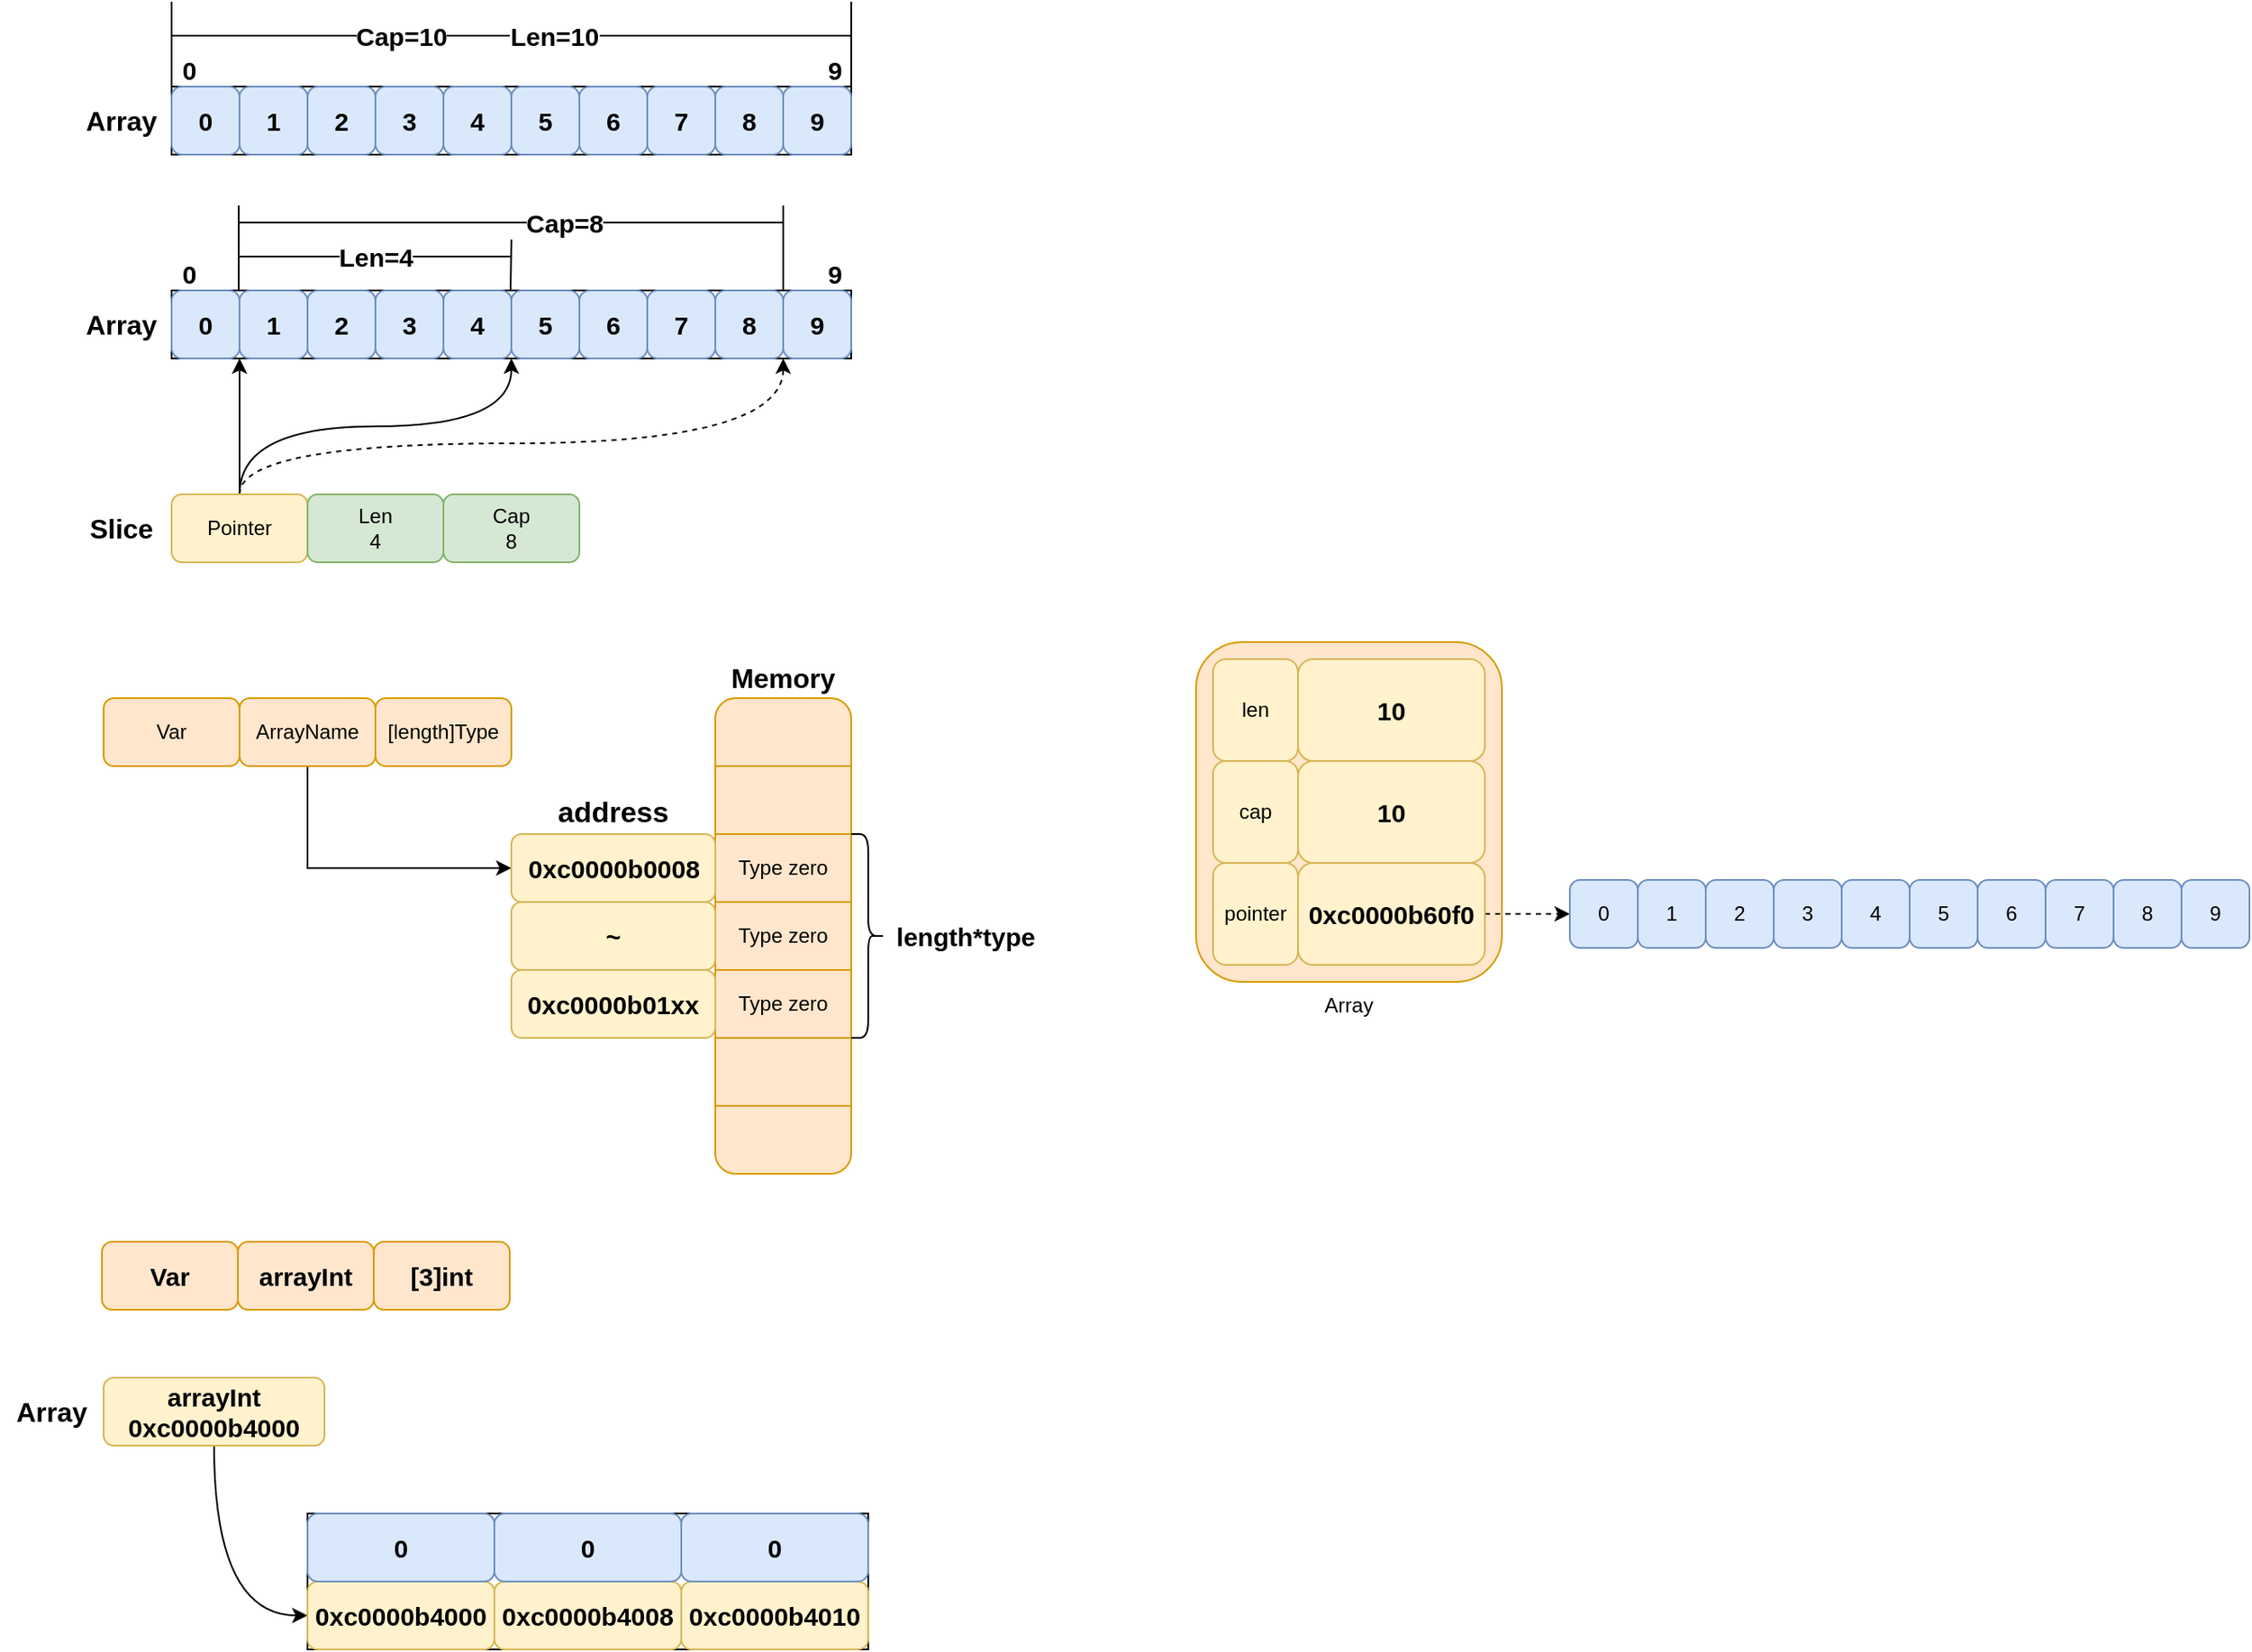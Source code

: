 <mxfile version="14.6.13" type="device" pages="3"><diagram id="S-ycGqjBiwUUYMppK_SP" name="数组"><mxGraphModel dx="1426" dy="2060" grid="0" gridSize="10" guides="1" tooltips="1" connect="1" arrows="1" fold="1" page="0" pageScale="1" pageWidth="1169" pageHeight="827" math="0" shadow="0"><root><mxCell id="WM2cNf92GrzvWq5g8DFj-0"/><mxCell id="WM2cNf92GrzvWq5g8DFj-1" parent="WM2cNf92GrzvWq5g8DFj-0"/><mxCell id="HexQOr9F6rzOFH5a8cZa-42" value="" style="rounded=0;whiteSpace=wrap;html=1;fontStyle=1;fontSize=15;" parent="WM2cNf92GrzvWq5g8DFj-1" vertex="1"><mxGeometry x="360" y="-640" width="400" height="40" as="geometry"/></mxCell><mxCell id="RQUsxbqfhYI5_TWzD5HJ-129" style="edgeStyle=orthogonalEdgeStyle;rounded=0;orthogonalLoop=1;jettySize=auto;html=1;exitX=0;exitY=0.5;exitDx=0;exitDy=0;entryX=0;entryY=0.5;entryDx=0;entryDy=0;dashed=1;" parent="WM2cNf92GrzvWq5g8DFj-1" edge="1"><mxGeometry relative="1" as="geometry"><mxPoint x="40" y="2110" as="sourcePoint"/></mxGeometry></mxCell><mxCell id="RQUsxbqfhYI5_TWzD5HJ-130" value="&lt;font style=&quot;font-size: 24px&quot;&gt;&amp;amp;&lt;/font&gt;" style="edgeLabel;html=1;align=center;verticalAlign=middle;resizable=0;points=[];" parent="RQUsxbqfhYI5_TWzD5HJ-129" vertex="1" connectable="0"><mxGeometry x="-0.236" relative="1" as="geometry"><mxPoint as="offset"/></mxGeometry></mxCell><mxCell id="TwnDYzFok2FffW55bnN7-12" value="Array" style="rounded=1;whiteSpace=wrap;html=1;fillColor=#ffe6cc;strokeColor=#d79b00;labelPosition=center;verticalLabelPosition=bottom;align=center;verticalAlign=top;" parent="WM2cNf92GrzvWq5g8DFj-1" vertex="1"><mxGeometry x="963" y="-433" width="180" height="200" as="geometry"/></mxCell><mxCell id="kcCsnrNZ5mSYM9WPP37G-1" style="edgeStyle=orthogonalEdgeStyle;rounded=0;orthogonalLoop=1;jettySize=auto;html=1;exitX=1;exitY=0.5;exitDx=0;exitDy=0;entryX=0;entryY=0.5;entryDx=0;entryDy=0;dashed=1;" parent="WM2cNf92GrzvWq5g8DFj-1" source="TwnDYzFok2FffW55bnN7-16" target="TwnDYzFok2FffW55bnN7-39" edge="1"><mxGeometry relative="1" as="geometry"/></mxCell><mxCell id="TwnDYzFok2FffW55bnN7-16" value="&lt;span style=&quot;font-size: 15px ; font-weight: 700&quot;&gt;0xc0000b60f0&lt;/span&gt;" style="rounded=1;whiteSpace=wrap;html=1;fillColor=#fff2cc;strokeColor=#d6b656;" parent="WM2cNf92GrzvWq5g8DFj-1" vertex="1"><mxGeometry x="1023" y="-303" width="110" height="60" as="geometry"/></mxCell><mxCell id="TwnDYzFok2FffW55bnN7-18" value="len" style="rounded=1;whiteSpace=wrap;html=1;fillColor=#fff2cc;strokeColor=#d6b656;" parent="WM2cNf92GrzvWq5g8DFj-1" vertex="1"><mxGeometry x="973" y="-423" width="50" height="60" as="geometry"/></mxCell><mxCell id="TwnDYzFok2FffW55bnN7-19" value="pointer" style="rounded=1;whiteSpace=wrap;html=1;fillColor=#fff2cc;strokeColor=#d6b656;" parent="WM2cNf92GrzvWq5g8DFj-1" vertex="1"><mxGeometry x="973" y="-303" width="50" height="60" as="geometry"/></mxCell><mxCell id="TwnDYzFok2FffW55bnN7-22" value="&lt;span style=&quot;font-size: 15px ; font-weight: 700&quot;&gt;10&lt;/span&gt;" style="rounded=1;whiteSpace=wrap;html=1;fillColor=#fff2cc;strokeColor=#d6b656;" parent="WM2cNf92GrzvWq5g8DFj-1" vertex="1"><mxGeometry x="1023" y="-423" width="110" height="60" as="geometry"/></mxCell><mxCell id="TwnDYzFok2FffW55bnN7-42" value="cap" style="rounded=1;whiteSpace=wrap;html=1;fillColor=#fff2cc;strokeColor=#d6b656;" parent="WM2cNf92GrzvWq5g8DFj-1" vertex="1"><mxGeometry x="973" y="-363" width="50" height="60" as="geometry"/></mxCell><mxCell id="TwnDYzFok2FffW55bnN7-43" value="&lt;span style=&quot;font-size: 15px ; font-weight: 700&quot;&gt;10&lt;/span&gt;" style="rounded=1;whiteSpace=wrap;html=1;fillColor=#fff2cc;strokeColor=#d6b656;" parent="WM2cNf92GrzvWq5g8DFj-1" vertex="1"><mxGeometry x="1023" y="-363" width="110" height="60" as="geometry"/></mxCell><mxCell id="kcCsnrNZ5mSYM9WPP37G-0" value="" style="group" parent="WM2cNf92GrzvWq5g8DFj-1" vertex="1" connectable="0"><mxGeometry x="1183" y="-293" width="400" height="40" as="geometry"/></mxCell><mxCell id="TwnDYzFok2FffW55bnN7-40" value="" style="group" parent="kcCsnrNZ5mSYM9WPP37G-0" vertex="1" connectable="0"><mxGeometry width="400" height="40" as="geometry"/></mxCell><mxCell id="TwnDYzFok2FffW55bnN7-1" value="1" style="rounded=1;whiteSpace=wrap;html=1;fillColor=#dae8fc;strokeColor=#6c8ebf;" parent="TwnDYzFok2FffW55bnN7-40" vertex="1"><mxGeometry x="40" width="40" height="40" as="geometry"/></mxCell><mxCell id="TwnDYzFok2FffW55bnN7-2" value="2" style="rounded=1;whiteSpace=wrap;html=1;fillColor=#dae8fc;strokeColor=#6c8ebf;" parent="TwnDYzFok2FffW55bnN7-40" vertex="1"><mxGeometry x="80" width="40" height="40" as="geometry"/></mxCell><mxCell id="TwnDYzFok2FffW55bnN7-3" value="3" style="rounded=1;whiteSpace=wrap;html=1;fillColor=#dae8fc;strokeColor=#6c8ebf;" parent="TwnDYzFok2FffW55bnN7-40" vertex="1"><mxGeometry x="120" width="40" height="40" as="geometry"/></mxCell><mxCell id="TwnDYzFok2FffW55bnN7-4" value="4" style="rounded=1;whiteSpace=wrap;html=1;fillColor=#dae8fc;strokeColor=#6c8ebf;" parent="TwnDYzFok2FffW55bnN7-40" vertex="1"><mxGeometry x="160" width="40" height="40" as="geometry"/></mxCell><mxCell id="TwnDYzFok2FffW55bnN7-5" value="5" style="rounded=1;whiteSpace=wrap;html=1;fillColor=#dae8fc;strokeColor=#6c8ebf;" parent="TwnDYzFok2FffW55bnN7-40" vertex="1"><mxGeometry x="200" width="40" height="40" as="geometry"/></mxCell><mxCell id="TwnDYzFok2FffW55bnN7-6" value="6" style="rounded=1;whiteSpace=wrap;html=1;fillColor=#dae8fc;strokeColor=#6c8ebf;" parent="TwnDYzFok2FffW55bnN7-40" vertex="1"><mxGeometry x="240" width="40" height="40" as="geometry"/></mxCell><mxCell id="TwnDYzFok2FffW55bnN7-7" value="7" style="rounded=1;whiteSpace=wrap;html=1;fillColor=#dae8fc;strokeColor=#6c8ebf;" parent="TwnDYzFok2FffW55bnN7-40" vertex="1"><mxGeometry x="280" width="40" height="40" as="geometry"/></mxCell><mxCell id="TwnDYzFok2FffW55bnN7-8" value="8" style="rounded=1;whiteSpace=wrap;html=1;fillColor=#dae8fc;strokeColor=#6c8ebf;" parent="TwnDYzFok2FffW55bnN7-40" vertex="1"><mxGeometry x="320" width="40" height="40" as="geometry"/></mxCell><mxCell id="TwnDYzFok2FffW55bnN7-9" value="9" style="rounded=1;whiteSpace=wrap;html=1;fillColor=#dae8fc;strokeColor=#6c8ebf;" parent="TwnDYzFok2FffW55bnN7-40" vertex="1"><mxGeometry x="360" width="40" height="40" as="geometry"/></mxCell><mxCell id="TwnDYzFok2FffW55bnN7-39" value="0" style="rounded=1;whiteSpace=wrap;html=1;fillColor=#dae8fc;strokeColor=#6c8ebf;" parent="TwnDYzFok2FffW55bnN7-40" vertex="1"><mxGeometry width="40" height="40" as="geometry"/></mxCell><mxCell id="HexQOr9F6rzOFH5a8cZa-2" value="Var" style="rounded=1;whiteSpace=wrap;html=1;fillColor=#ffe6cc;strokeColor=#d79b00;" parent="WM2cNf92GrzvWq5g8DFj-1" vertex="1"><mxGeometry x="320" y="-400" width="80" height="40" as="geometry"/></mxCell><mxCell id="HexQOr9F6rzOFH5a8cZa-21" style="edgeStyle=orthogonalEdgeStyle;rounded=0;orthogonalLoop=1;jettySize=auto;html=1;exitX=0.5;exitY=1;exitDx=0;exitDy=0;entryX=0;entryY=0.5;entryDx=0;entryDy=0;" parent="WM2cNf92GrzvWq5g8DFj-1" source="HexQOr9F6rzOFH5a8cZa-3" target="HexQOr9F6rzOFH5a8cZa-18" edge="1"><mxGeometry relative="1" as="geometry"/></mxCell><mxCell id="HexQOr9F6rzOFH5a8cZa-3" value="ArrayName" style="rounded=1;whiteSpace=wrap;html=1;fillColor=#ffe6cc;strokeColor=#d79b00;" parent="WM2cNf92GrzvWq5g8DFj-1" vertex="1"><mxGeometry x="400" y="-400" width="80" height="40" as="geometry"/></mxCell><mxCell id="HexQOr9F6rzOFH5a8cZa-6" value="[length]Type" style="rounded=1;whiteSpace=wrap;html=1;fillColor=#ffe6cc;strokeColor=#d79b00;" parent="WM2cNf92GrzvWq5g8DFj-1" vertex="1"><mxGeometry x="480" y="-400" width="80" height="40" as="geometry"/></mxCell><mxCell id="HexQOr9F6rzOFH5a8cZa-7" value="&lt;b&gt;&lt;font style=&quot;font-size: 16px&quot;&gt;Memory&lt;/font&gt;&lt;/b&gt;" style="rounded=1;whiteSpace=wrap;html=1;fillColor=#ffe6cc;strokeColor=#d79b00;labelPosition=center;verticalLabelPosition=top;align=center;verticalAlign=bottom;" parent="WM2cNf92GrzvWq5g8DFj-1" vertex="1"><mxGeometry x="680" y="-400" width="80" height="280" as="geometry"/></mxCell><mxCell id="HexQOr9F6rzOFH5a8cZa-8" value="" style="rounded=0;whiteSpace=wrap;html=1;fillColor=#ffe6cc;strokeColor=#d79b00;" parent="WM2cNf92GrzvWq5g8DFj-1" vertex="1"><mxGeometry x="680" y="-360" width="80" height="40" as="geometry"/></mxCell><mxCell id="HexQOr9F6rzOFH5a8cZa-9" value="Type zero" style="rounded=0;whiteSpace=wrap;html=1;fillColor=#ffe6cc;strokeColor=#d79b00;" parent="WM2cNf92GrzvWq5g8DFj-1" vertex="1"><mxGeometry x="680" y="-320" width="80" height="40" as="geometry"/></mxCell><mxCell id="HexQOr9F6rzOFH5a8cZa-10" value="Type zero" style="rounded=0;whiteSpace=wrap;html=1;fillColor=#ffe6cc;strokeColor=#d79b00;" parent="WM2cNf92GrzvWq5g8DFj-1" vertex="1"><mxGeometry x="680" y="-280" width="80" height="40" as="geometry"/></mxCell><mxCell id="HexQOr9F6rzOFH5a8cZa-11" value="Type zero" style="rounded=0;whiteSpace=wrap;html=1;fillColor=#ffe6cc;strokeColor=#d79b00;" parent="WM2cNf92GrzvWq5g8DFj-1" vertex="1"><mxGeometry x="680" y="-240" width="80" height="40" as="geometry"/></mxCell><mxCell id="HexQOr9F6rzOFH5a8cZa-12" value="" style="rounded=0;whiteSpace=wrap;html=1;fillColor=#ffe6cc;strokeColor=#d79b00;" parent="WM2cNf92GrzvWq5g8DFj-1" vertex="1"><mxGeometry x="680" y="-200" width="80" height="40" as="geometry"/></mxCell><mxCell id="HexQOr9F6rzOFH5a8cZa-17" value="" style="group" parent="WM2cNf92GrzvWq5g8DFj-1" vertex="1" connectable="0"><mxGeometry x="560" y="-320" width="120" height="40" as="geometry"/></mxCell><mxCell id="HexQOr9F6rzOFH5a8cZa-18" value="&lt;b&gt;&lt;font style=&quot;font-size: 17px&quot;&gt;address&lt;/font&gt;&lt;/b&gt;" style="rounded=1;whiteSpace=wrap;html=1;fillColor=#fff2cc;strokeColor=#d6b656;labelPosition=center;verticalLabelPosition=top;align=center;verticalAlign=bottom;" parent="HexQOr9F6rzOFH5a8cZa-17" vertex="1"><mxGeometry width="120" height="40" as="geometry"/></mxCell><mxCell id="HexQOr9F6rzOFH5a8cZa-19" value="&lt;span style=&quot;font-size: 15px ; font-weight: 700&quot;&gt;0xc0000b0008&lt;/span&gt;" style="text;html=1;align=center;verticalAlign=middle;resizable=0;points=[];autosize=1;strokeColor=none;" parent="HexQOr9F6rzOFH5a8cZa-17" vertex="1"><mxGeometry y="10" width="120" height="20" as="geometry"/></mxCell><mxCell id="HexQOr9F6rzOFH5a8cZa-22" value="" style="shape=curlyBracket;whiteSpace=wrap;html=1;rounded=1;flipH=1;" parent="WM2cNf92GrzvWq5g8DFj-1" vertex="1"><mxGeometry x="760" y="-320" width="20" height="120" as="geometry"/></mxCell><mxCell id="HexQOr9F6rzOFH5a8cZa-26" value="&lt;b&gt;&lt;font style=&quot;font-size: 15px&quot;&gt;length*type&lt;/font&gt;&lt;/b&gt;" style="text;html=1;align=center;verticalAlign=middle;resizable=0;points=[];autosize=1;strokeColor=none;" parent="WM2cNf92GrzvWq5g8DFj-1" vertex="1"><mxGeometry x="777" y="-270" width="100" height="20" as="geometry"/></mxCell><mxCell id="HexQOr9F6rzOFH5a8cZa-27" value="" style="group;fontStyle=1;fontSize=15;" parent="WM2cNf92GrzvWq5g8DFj-1" vertex="1" connectable="0"><mxGeometry x="360" y="-640" width="400" height="40" as="geometry"/></mxCell><mxCell id="HexQOr9F6rzOFH5a8cZa-28" value="" style="group;fontStyle=1;fontSize=15;" parent="HexQOr9F6rzOFH5a8cZa-27" vertex="1" connectable="0"><mxGeometry width="400" height="40" as="geometry"/></mxCell><mxCell id="HexQOr9F6rzOFH5a8cZa-29" value="1" style="rounded=1;whiteSpace=wrap;html=1;fillColor=#dae8fc;strokeColor=#6c8ebf;fontStyle=1;fontSize=15;" parent="HexQOr9F6rzOFH5a8cZa-28" vertex="1"><mxGeometry x="40" width="40" height="40" as="geometry"/></mxCell><mxCell id="HexQOr9F6rzOFH5a8cZa-30" value="2" style="rounded=1;whiteSpace=wrap;html=1;fillColor=#dae8fc;strokeColor=#6c8ebf;fontStyle=1;fontSize=15;" parent="HexQOr9F6rzOFH5a8cZa-28" vertex="1"><mxGeometry x="80" width="40" height="40" as="geometry"/></mxCell><mxCell id="HexQOr9F6rzOFH5a8cZa-31" value="3" style="rounded=1;whiteSpace=wrap;html=1;fillColor=#dae8fc;strokeColor=#6c8ebf;fontStyle=1;fontSize=15;" parent="HexQOr9F6rzOFH5a8cZa-28" vertex="1"><mxGeometry x="120" width="40" height="40" as="geometry"/></mxCell><mxCell id="HexQOr9F6rzOFH5a8cZa-32" value="4" style="rounded=1;whiteSpace=wrap;html=1;fillColor=#dae8fc;strokeColor=#6c8ebf;fontStyle=1;fontSize=15;" parent="HexQOr9F6rzOFH5a8cZa-28" vertex="1"><mxGeometry x="160" width="40" height="40" as="geometry"/></mxCell><mxCell id="HexQOr9F6rzOFH5a8cZa-33" value="5" style="rounded=1;whiteSpace=wrap;html=1;fillColor=#dae8fc;strokeColor=#6c8ebf;fontStyle=1;fontSize=15;" parent="HexQOr9F6rzOFH5a8cZa-28" vertex="1"><mxGeometry x="200" width="40" height="40" as="geometry"/></mxCell><mxCell id="HexQOr9F6rzOFH5a8cZa-34" value="6" style="rounded=1;whiteSpace=wrap;html=1;fillColor=#dae8fc;strokeColor=#6c8ebf;fontStyle=1;fontSize=15;" parent="HexQOr9F6rzOFH5a8cZa-28" vertex="1"><mxGeometry x="240" width="40" height="40" as="geometry"/></mxCell><mxCell id="HexQOr9F6rzOFH5a8cZa-35" value="7" style="rounded=1;whiteSpace=wrap;html=1;fillColor=#dae8fc;strokeColor=#6c8ebf;fontStyle=1;fontSize=15;" parent="HexQOr9F6rzOFH5a8cZa-28" vertex="1"><mxGeometry x="280" width="40" height="40" as="geometry"/></mxCell><mxCell id="HexQOr9F6rzOFH5a8cZa-36" value="8" style="rounded=1;whiteSpace=wrap;html=1;fillColor=#dae8fc;strokeColor=#6c8ebf;fontStyle=1;fontSize=15;" parent="HexQOr9F6rzOFH5a8cZa-28" vertex="1"><mxGeometry x="320" width="40" height="40" as="geometry"/></mxCell><mxCell id="HexQOr9F6rzOFH5a8cZa-37" value="9" style="rounded=1;whiteSpace=wrap;html=1;fillColor=#dae8fc;strokeColor=#6c8ebf;fontStyle=1;fontSize=15;" parent="HexQOr9F6rzOFH5a8cZa-28" vertex="1"><mxGeometry x="360" width="40" height="40" as="geometry"/></mxCell><mxCell id="HexQOr9F6rzOFH5a8cZa-38" value="0" style="rounded=1;whiteSpace=wrap;html=1;fillColor=#dae8fc;strokeColor=#6c8ebf;fontStyle=1;fontSize=15;" parent="HexQOr9F6rzOFH5a8cZa-28" vertex="1"><mxGeometry width="40" height="40" as="geometry"/></mxCell><mxCell id="HexQOr9F6rzOFH5a8cZa-39" value="0" style="text;html=1;align=center;verticalAlign=middle;resizable=0;points=[];autosize=1;strokeColor=none;fontStyle=1;fontSize=15;" parent="WM2cNf92GrzvWq5g8DFj-1" vertex="1"><mxGeometry x="360" y="-660" width="20" height="20" as="geometry"/></mxCell><mxCell id="HexQOr9F6rzOFH5a8cZa-40" value="9" style="text;html=1;align=center;verticalAlign=middle;resizable=0;points=[];autosize=1;strokeColor=none;fontStyle=1;fontSize=15;" parent="WM2cNf92GrzvWq5g8DFj-1" vertex="1"><mxGeometry x="740" y="-660" width="20" height="20" as="geometry"/></mxCell><mxCell id="HexQOr9F6rzOFH5a8cZa-41" value="&lt;b&gt;&lt;font style=&quot;font-size: 16px&quot;&gt;Array&lt;/font&gt;&lt;/b&gt;" style="text;html=1;align=center;verticalAlign=middle;resizable=0;points=[];autosize=1;strokeColor=none;" parent="WM2cNf92GrzvWq5g8DFj-1" vertex="1"><mxGeometry x="300" y="-630" width="60" height="20" as="geometry"/></mxCell><mxCell id="HexQOr9F6rzOFH5a8cZa-43" value="&lt;b&gt;&lt;font style=&quot;font-size: 16px&quot;&gt;Slice&lt;/font&gt;&lt;/b&gt;" style="text;html=1;align=center;verticalAlign=middle;resizable=0;points=[];autosize=1;strokeColor=none;" parent="WM2cNf92GrzvWq5g8DFj-1" vertex="1"><mxGeometry x="305" y="-510" width="50" height="20" as="geometry"/></mxCell><mxCell id="HexQOr9F6rzOFH5a8cZa-47" style="edgeStyle=orthogonalEdgeStyle;rounded=0;orthogonalLoop=1;jettySize=auto;html=1;exitX=0.5;exitY=0;exitDx=0;exitDy=0;entryX=0;entryY=1;entryDx=0;entryDy=0;curved=1;" parent="WM2cNf92GrzvWq5g8DFj-1" source="HexQOr9F6rzOFH5a8cZa-44" target="HexQOr9F6rzOFH5a8cZa-33" edge="1"><mxGeometry relative="1" as="geometry"/></mxCell><mxCell id="HexQOr9F6rzOFH5a8cZa-48" style="edgeStyle=orthogonalEdgeStyle;curved=1;rounded=0;orthogonalLoop=1;jettySize=auto;html=1;exitX=0.5;exitY=0;exitDx=0;exitDy=0;entryX=1;entryY=1;entryDx=0;entryDy=0;" parent="WM2cNf92GrzvWq5g8DFj-1" source="HexQOr9F6rzOFH5a8cZa-44" target="HexQOr9F6rzOFH5a8cZa-38" edge="1"><mxGeometry relative="1" as="geometry"/></mxCell><mxCell id="HexQOr9F6rzOFH5a8cZa-49" style="edgeStyle=orthogonalEdgeStyle;curved=1;rounded=0;orthogonalLoop=1;jettySize=auto;html=1;exitX=0.5;exitY=0;exitDx=0;exitDy=0;entryX=0;entryY=1;entryDx=0;entryDy=0;dashed=1;" parent="WM2cNf92GrzvWq5g8DFj-1" source="HexQOr9F6rzOFH5a8cZa-44" target="HexQOr9F6rzOFH5a8cZa-37" edge="1"><mxGeometry relative="1" as="geometry"><Array as="points"><mxPoint x="400" y="-550"/><mxPoint x="720" y="-550"/></Array></mxGeometry></mxCell><mxCell id="HexQOr9F6rzOFH5a8cZa-44" value="Pointer" style="rounded=1;whiteSpace=wrap;html=1;fillColor=#fff2cc;strokeColor=#d6b656;" parent="WM2cNf92GrzvWq5g8DFj-1" vertex="1"><mxGeometry x="360" y="-520" width="80" height="40" as="geometry"/></mxCell><mxCell id="HexQOr9F6rzOFH5a8cZa-45" value="Len&lt;br&gt;4" style="rounded=1;whiteSpace=wrap;html=1;fillColor=#d5e8d4;strokeColor=#82b366;" parent="WM2cNf92GrzvWq5g8DFj-1" vertex="1"><mxGeometry x="440" y="-520" width="80" height="40" as="geometry"/></mxCell><mxCell id="HexQOr9F6rzOFH5a8cZa-46" value="Cap&lt;br&gt;8" style="rounded=1;whiteSpace=wrap;html=1;fillColor=#d5e8d4;strokeColor=#82b366;" parent="WM2cNf92GrzvWq5g8DFj-1" vertex="1"><mxGeometry x="520" y="-520" width="80" height="40" as="geometry"/></mxCell><mxCell id="HexQOr9F6rzOFH5a8cZa-50" value="" style="rounded=0;whiteSpace=wrap;html=1;fontStyle=1;fontSize=15;" parent="WM2cNf92GrzvWq5g8DFj-1" vertex="1"><mxGeometry x="360" y="-760" width="400" height="40" as="geometry"/></mxCell><mxCell id="HexQOr9F6rzOFH5a8cZa-51" value="" style="group;fontStyle=1;fontSize=15;" parent="WM2cNf92GrzvWq5g8DFj-1" vertex="1" connectable="0"><mxGeometry x="360" y="-760" width="400" height="40" as="geometry"/></mxCell><mxCell id="HexQOr9F6rzOFH5a8cZa-52" value="" style="group;fontStyle=1;fontSize=15;" parent="HexQOr9F6rzOFH5a8cZa-51" vertex="1" connectable="0"><mxGeometry width="400" height="40" as="geometry"/></mxCell><mxCell id="HexQOr9F6rzOFH5a8cZa-53" value="1" style="rounded=1;whiteSpace=wrap;html=1;fillColor=#dae8fc;strokeColor=#6c8ebf;fontStyle=1;fontSize=15;" parent="HexQOr9F6rzOFH5a8cZa-52" vertex="1"><mxGeometry x="40" width="40" height="40" as="geometry"/></mxCell><mxCell id="HexQOr9F6rzOFH5a8cZa-54" value="2" style="rounded=1;whiteSpace=wrap;html=1;fillColor=#dae8fc;strokeColor=#6c8ebf;fontStyle=1;fontSize=15;" parent="HexQOr9F6rzOFH5a8cZa-52" vertex="1"><mxGeometry x="80" width="40" height="40" as="geometry"/></mxCell><mxCell id="HexQOr9F6rzOFH5a8cZa-55" value="3" style="rounded=1;whiteSpace=wrap;html=1;fillColor=#dae8fc;strokeColor=#6c8ebf;fontStyle=1;fontSize=15;" parent="HexQOr9F6rzOFH5a8cZa-52" vertex="1"><mxGeometry x="120" width="40" height="40" as="geometry"/></mxCell><mxCell id="HexQOr9F6rzOFH5a8cZa-56" value="4" style="rounded=1;whiteSpace=wrap;html=1;fillColor=#dae8fc;strokeColor=#6c8ebf;fontStyle=1;fontSize=15;" parent="HexQOr9F6rzOFH5a8cZa-52" vertex="1"><mxGeometry x="160" width="40" height="40" as="geometry"/></mxCell><mxCell id="HexQOr9F6rzOFH5a8cZa-57" value="5" style="rounded=1;whiteSpace=wrap;html=1;fillColor=#dae8fc;strokeColor=#6c8ebf;fontStyle=1;fontSize=15;" parent="HexQOr9F6rzOFH5a8cZa-52" vertex="1"><mxGeometry x="200" width="40" height="40" as="geometry"/></mxCell><mxCell id="HexQOr9F6rzOFH5a8cZa-58" value="6" style="rounded=1;whiteSpace=wrap;html=1;fillColor=#dae8fc;strokeColor=#6c8ebf;fontStyle=1;fontSize=15;" parent="HexQOr9F6rzOFH5a8cZa-52" vertex="1"><mxGeometry x="240" width="40" height="40" as="geometry"/></mxCell><mxCell id="HexQOr9F6rzOFH5a8cZa-59" value="7" style="rounded=1;whiteSpace=wrap;html=1;fillColor=#dae8fc;strokeColor=#6c8ebf;fontStyle=1;fontSize=15;" parent="HexQOr9F6rzOFH5a8cZa-52" vertex="1"><mxGeometry x="280" width="40" height="40" as="geometry"/></mxCell><mxCell id="HexQOr9F6rzOFH5a8cZa-60" value="8" style="rounded=1;whiteSpace=wrap;html=1;fillColor=#dae8fc;strokeColor=#6c8ebf;fontStyle=1;fontSize=15;" parent="HexQOr9F6rzOFH5a8cZa-52" vertex="1"><mxGeometry x="320" width="40" height="40" as="geometry"/></mxCell><mxCell id="HexQOr9F6rzOFH5a8cZa-61" value="9" style="rounded=1;whiteSpace=wrap;html=1;fillColor=#dae8fc;strokeColor=#6c8ebf;fontStyle=1;fontSize=15;" parent="HexQOr9F6rzOFH5a8cZa-52" vertex="1"><mxGeometry x="360" width="40" height="40" as="geometry"/></mxCell><mxCell id="HexQOr9F6rzOFH5a8cZa-62" value="0" style="rounded=1;whiteSpace=wrap;html=1;fillColor=#dae8fc;strokeColor=#6c8ebf;fontStyle=1;fontSize=15;" parent="HexQOr9F6rzOFH5a8cZa-52" vertex="1"><mxGeometry width="40" height="40" as="geometry"/></mxCell><mxCell id="HexQOr9F6rzOFH5a8cZa-63" value="0" style="text;html=1;align=center;verticalAlign=middle;resizable=0;points=[];autosize=1;strokeColor=none;fontStyle=1;fontSize=15;" parent="WM2cNf92GrzvWq5g8DFj-1" vertex="1"><mxGeometry x="360" y="-780" width="20" height="20" as="geometry"/></mxCell><mxCell id="HexQOr9F6rzOFH5a8cZa-64" value="9" style="text;html=1;align=center;verticalAlign=middle;resizable=0;points=[];autosize=1;strokeColor=none;fontStyle=1;fontSize=15;" parent="WM2cNf92GrzvWq5g8DFj-1" vertex="1"><mxGeometry x="740" y="-780" width="20" height="20" as="geometry"/></mxCell><mxCell id="HexQOr9F6rzOFH5a8cZa-65" value="&lt;b&gt;&lt;font style=&quot;font-size: 16px&quot;&gt;Array&lt;/font&gt;&lt;/b&gt;" style="text;html=1;align=center;verticalAlign=middle;resizable=0;points=[];autosize=1;strokeColor=none;" parent="WM2cNf92GrzvWq5g8DFj-1" vertex="1"><mxGeometry x="300" y="-750" width="60" height="20" as="geometry"/></mxCell><mxCell id="HexQOr9F6rzOFH5a8cZa-67" value="" style="endArrow=none;html=1;fontStyle=1;fontSize=15;" parent="WM2cNf92GrzvWq5g8DFj-1" edge="1"><mxGeometry width="50" height="50" relative="1" as="geometry"><mxPoint x="360" y="-760" as="sourcePoint"/><mxPoint x="360" y="-810" as="targetPoint"/></mxGeometry></mxCell><mxCell id="HexQOr9F6rzOFH5a8cZa-68" value="" style="endArrow=none;html=1;fontStyle=1;fontSize=15;" parent="WM2cNf92GrzvWq5g8DFj-1" edge="1"><mxGeometry width="50" height="50" relative="1" as="geometry"><mxPoint x="760" y="-760" as="sourcePoint"/><mxPoint x="760" y="-810" as="targetPoint"/></mxGeometry></mxCell><mxCell id="HexQOr9F6rzOFH5a8cZa-69" value="" style="endArrow=none;html=1;fontStyle=1;fontSize=15;" parent="WM2cNf92GrzvWq5g8DFj-1" edge="1"><mxGeometry width="50" height="50" relative="1" as="geometry"><mxPoint x="360" y="-790" as="sourcePoint"/><mxPoint x="760" y="-790" as="targetPoint"/></mxGeometry></mxCell><mxCell id="HexQOr9F6rzOFH5a8cZa-70" value="Cap=10" style="edgeLabel;html=1;align=center;verticalAlign=middle;resizable=0;points=[];fontStyle=1;fontSize=15;" parent="HexQOr9F6rzOFH5a8cZa-69" vertex="1" connectable="0"><mxGeometry x="-0.325" y="-2" relative="1" as="geometry"><mxPoint y="-2" as="offset"/></mxGeometry></mxCell><mxCell id="HexQOr9F6rzOFH5a8cZa-71" value="Len=10" style="edgeLabel;html=1;align=center;verticalAlign=middle;resizable=0;points=[];fontStyle=1;fontSize=15;" parent="HexQOr9F6rzOFH5a8cZa-69" vertex="1" connectable="0"><mxGeometry x="-0.125" y="-3" relative="1" as="geometry"><mxPoint x="50" y="-3" as="offset"/></mxGeometry></mxCell><mxCell id="HexQOr9F6rzOFH5a8cZa-72" value="" style="endArrow=none;html=1;fontStyle=1;fontSize=15;" parent="WM2cNf92GrzvWq5g8DFj-1" edge="1"><mxGeometry width="50" height="50" relative="1" as="geometry"><mxPoint x="399.5" y="-640" as="sourcePoint"/><mxPoint x="399.5" y="-690" as="targetPoint"/></mxGeometry></mxCell><mxCell id="HexQOr9F6rzOFH5a8cZa-73" value="" style="endArrow=none;html=1;fontStyle=1;fontSize=15;" parent="WM2cNf92GrzvWq5g8DFj-1" edge="1"><mxGeometry width="50" height="50" relative="1" as="geometry"><mxPoint x="559.5" y="-640" as="sourcePoint"/><mxPoint x="560" y="-670" as="targetPoint"/></mxGeometry></mxCell><mxCell id="HexQOr9F6rzOFH5a8cZa-74" value="" style="endArrow=none;html=1;fontStyle=1;fontSize=15;" parent="WM2cNf92GrzvWq5g8DFj-1" edge="1"><mxGeometry width="50" height="50" relative="1" as="geometry"><mxPoint x="720" y="-640" as="sourcePoint"/><mxPoint x="720" y="-690" as="targetPoint"/></mxGeometry></mxCell><mxCell id="HexQOr9F6rzOFH5a8cZa-75" value="" style="endArrow=none;html=1;fontStyle=1;fontSize=15;" parent="WM2cNf92GrzvWq5g8DFj-1" edge="1"><mxGeometry width="50" height="50" relative="1" as="geometry"><mxPoint x="400" y="-680" as="sourcePoint"/><mxPoint x="720" y="-680" as="targetPoint"/></mxGeometry></mxCell><mxCell id="HexQOr9F6rzOFH5a8cZa-76" value="Cap=8" style="edgeLabel;html=1;align=center;verticalAlign=middle;resizable=0;points=[];fontStyle=1;fontSize=15;" parent="HexQOr9F6rzOFH5a8cZa-75" vertex="1" connectable="0"><mxGeometry x="-0.325" y="-2" relative="1" as="geometry"><mxPoint x="83" y="-2" as="offset"/></mxGeometry></mxCell><mxCell id="HexQOr9F6rzOFH5a8cZa-79" value="" style="endArrow=none;html=1;fontStyle=1;fontSize=15;" parent="WM2cNf92GrzvWq5g8DFj-1" edge="1"><mxGeometry width="50" height="50" relative="1" as="geometry"><mxPoint x="400" y="-660" as="sourcePoint"/><mxPoint x="560" y="-660" as="targetPoint"/></mxGeometry></mxCell><mxCell id="HexQOr9F6rzOFH5a8cZa-80" value="Len=4" style="edgeLabel;html=1;align=center;verticalAlign=middle;resizable=0;points=[];fontStyle=1;fontSize=15;" parent="HexQOr9F6rzOFH5a8cZa-79" vertex="1" connectable="0"><mxGeometry x="-0.325" y="-2" relative="1" as="geometry"><mxPoint x="26" y="-2" as="offset"/></mxGeometry></mxCell><mxCell id="uJdkWpcc7AAtChktCJTp-1" value="&lt;span style=&quot;font-size: 15px ; font-weight: 700&quot;&gt;~&lt;/span&gt;" style="rounded=1;whiteSpace=wrap;html=1;fillColor=#fff2cc;strokeColor=#d6b656;labelPosition=center;verticalLabelPosition=middle;align=center;verticalAlign=middle;" parent="WM2cNf92GrzvWq5g8DFj-1" vertex="1"><mxGeometry x="560" y="-280" width="120" height="40" as="geometry"/></mxCell><mxCell id="uJdkWpcc7AAtChktCJTp-3" value="&lt;span style=&quot;font-size: 15px ; font-weight: 700&quot;&gt;0xc0000b01xx&lt;/span&gt;" style="rounded=1;whiteSpace=wrap;html=1;fillColor=#fff2cc;strokeColor=#d6b656;labelPosition=center;verticalLabelPosition=middle;align=center;verticalAlign=middle;" parent="WM2cNf92GrzvWq5g8DFj-1" vertex="1"><mxGeometry x="560" y="-240" width="120" height="40" as="geometry"/></mxCell><mxCell id="faHpf0hW0lxcYYS-oedt-0" value="" style="rounded=0;whiteSpace=wrap;html=1;fontStyle=1;fontSize=15;" parent="WM2cNf92GrzvWq5g8DFj-1" vertex="1"><mxGeometry x="440" y="80" width="330" height="80" as="geometry"/></mxCell><mxCell id="faHpf0hW0lxcYYS-oedt-1" value="&lt;b&gt;&lt;font style=&quot;font-size: 16px&quot;&gt;Array&lt;/font&gt;&lt;/b&gt;" style="text;html=1;align=center;verticalAlign=middle;resizable=0;points=[];autosize=1;strokeColor=none;" parent="WM2cNf92GrzvWq5g8DFj-1" vertex="1"><mxGeometry x="259" y="10" width="60" height="20" as="geometry"/></mxCell><mxCell id="faHpf0hW0lxcYYS-oedt-2" style="edgeStyle=orthogonalEdgeStyle;curved=1;rounded=0;orthogonalLoop=1;jettySize=auto;html=1;exitX=0.5;exitY=1;exitDx=0;exitDy=0;entryX=0;entryY=0.5;entryDx=0;entryDy=0;fontSize=15;" parent="WM2cNf92GrzvWq5g8DFj-1" source="faHpf0hW0lxcYYS-oedt-3" target="faHpf0hW0lxcYYS-oedt-7" edge="1"><mxGeometry relative="1" as="geometry"/></mxCell><mxCell id="faHpf0hW0lxcYYS-oedt-3" value="arrayInt&lt;br&gt;0xc0000b4000" style="rounded=1;whiteSpace=wrap;html=1;fillColor=#fff2cc;strokeColor=#d6b656;fontStyle=1;fontSize=15;" parent="WM2cNf92GrzvWq5g8DFj-1" vertex="1"><mxGeometry x="320" width="130" height="40" as="geometry"/></mxCell><mxCell id="faHpf0hW0lxcYYS-oedt-4" value="Var" style="rounded=1;whiteSpace=wrap;html=1;fillColor=#ffe6cc;strokeColor=#d79b00;fontStyle=1;fontSize=15;" parent="WM2cNf92GrzvWq5g8DFj-1" vertex="1"><mxGeometry x="319" y="-80" width="80" height="40" as="geometry"/></mxCell><mxCell id="faHpf0hW0lxcYYS-oedt-5" value="arrayInt" style="rounded=1;whiteSpace=wrap;html=1;fillColor=#ffe6cc;strokeColor=#d79b00;fontStyle=1;fontSize=15;" parent="WM2cNf92GrzvWq5g8DFj-1" vertex="1"><mxGeometry x="399" y="-80" width="80" height="40" as="geometry"/></mxCell><mxCell id="faHpf0hW0lxcYYS-oedt-6" value="[3]int" style="rounded=1;whiteSpace=wrap;html=1;fillColor=#ffe6cc;strokeColor=#d79b00;fontStyle=1;fontSize=15;" parent="WM2cNf92GrzvWq5g8DFj-1" vertex="1"><mxGeometry x="479" y="-80" width="80" height="40" as="geometry"/></mxCell><mxCell id="faHpf0hW0lxcYYS-oedt-7" value="0xc0000b4000" style="rounded=1;whiteSpace=wrap;html=1;fillColor=#fff2cc;strokeColor=#d6b656;fontStyle=1;fontSize=15;" parent="WM2cNf92GrzvWq5g8DFj-1" vertex="1"><mxGeometry x="440" y="120" width="110" height="40" as="geometry"/></mxCell><mxCell id="faHpf0hW0lxcYYS-oedt-8" value="0xc0000b4008" style="rounded=1;whiteSpace=wrap;html=1;fillColor=#fff2cc;strokeColor=#d6b656;fontStyle=1;fontSize=15;" parent="WM2cNf92GrzvWq5g8DFj-1" vertex="1"><mxGeometry x="550" y="120" width="110" height="40" as="geometry"/></mxCell><mxCell id="faHpf0hW0lxcYYS-oedt-9" value="0xc0000b4010" style="rounded=1;whiteSpace=wrap;html=1;fillColor=#fff2cc;strokeColor=#d6b656;fontStyle=1;fontSize=15;" parent="WM2cNf92GrzvWq5g8DFj-1" vertex="1"><mxGeometry x="660" y="120" width="110" height="40" as="geometry"/></mxCell><mxCell id="faHpf0hW0lxcYYS-oedt-10" value="0" style="rounded=1;whiteSpace=wrap;html=1;fillColor=#dae8fc;strokeColor=#6c8ebf;fontStyle=1;fontSize=15;" parent="WM2cNf92GrzvWq5g8DFj-1" vertex="1"><mxGeometry x="440" y="80" width="110" height="40" as="geometry"/></mxCell><mxCell id="faHpf0hW0lxcYYS-oedt-11" value="0" style="rounded=1;whiteSpace=wrap;html=1;fillColor=#dae8fc;strokeColor=#6c8ebf;fontStyle=1;fontSize=15;" parent="WM2cNf92GrzvWq5g8DFj-1" vertex="1"><mxGeometry x="550" y="80" width="110" height="40" as="geometry"/></mxCell><mxCell id="faHpf0hW0lxcYYS-oedt-12" value="0" style="rounded=1;whiteSpace=wrap;html=1;fillColor=#dae8fc;strokeColor=#6c8ebf;fontStyle=1;fontSize=15;" parent="WM2cNf92GrzvWq5g8DFj-1" vertex="1"><mxGeometry x="660" y="80" width="110" height="40" as="geometry"/></mxCell></root></mxGraphModel></diagram><diagram id="EXh3zyCOqhMVNizAOjol" name="切片"><mxGraphModel dx="1826" dy="2860" grid="0" gridSize="10" guides="1" tooltips="1" connect="1" arrows="1" fold="1" page="0" pageScale="1" pageWidth="1169" pageHeight="827" math="0" shadow="0"><root><mxCell id="0"/><mxCell id="1" parent="0"/><mxCell id="KR-kwcvuOA4ipLQkrCvA-61" value="切片复合结构" style="rounded=1;whiteSpace=wrap;html=1;labelPosition=center;verticalLabelPosition=bottom;align=center;verticalAlign=top;" parent="1" vertex="1"><mxGeometry x="688" y="-1870" width="192" height="167.5" as="geometry"/></mxCell><mxCell id="_6lpb2Ud7XUSNYvyr1kL-53" value="0" style="text;html=1;align=center;verticalAlign=middle;resizable=0;points=[];autosize=1;strokeColor=none;" parent="1" vertex="1"><mxGeometry x="311" y="-220" width="20" height="20" as="geometry"/></mxCell><mxCell id="zNf9LmwQ4jTdqcSjij3w-1" value="&lt;b&gt;&lt;font style=&quot;font-size: 16px&quot;&gt;Slice&lt;/font&gt;&lt;/b&gt;" style="text;html=1;align=center;verticalAlign=middle;resizable=0;points=[];autosize=1;strokeColor=none;" parent="1" vertex="1"><mxGeometry x="-9" y="-1230" width="50" height="20" as="geometry"/></mxCell><mxCell id="zNf9LmwQ4jTdqcSjij3w-5" value="Var" style="rounded=1;whiteSpace=wrap;html=1;fillColor=#ffe6cc;strokeColor=#d79b00;fontStyle=1;fontSize=15;" parent="1" vertex="1"><mxGeometry x="40" y="-1300" width="80" height="40" as="geometry"/></mxCell><mxCell id="zNf9LmwQ4jTdqcSjij3w-6" value="sliceInt" style="rounded=1;whiteSpace=wrap;html=1;fillColor=#f8cecc;strokeColor=#b85450;fontStyle=1;fontSize=15;" parent="1" vertex="1"><mxGeometry x="120" y="-1300" width="80" height="40" as="geometry"/></mxCell><mxCell id="zNf9LmwQ4jTdqcSjij3w-7" value="[ ]int" style="rounded=1;whiteSpace=wrap;html=1;fillColor=#ffe6cc;strokeColor=#d79b00;fontStyle=1;fontSize=15;" parent="1" vertex="1"><mxGeometry x="200" y="-1300" width="80" height="40" as="geometry"/></mxCell><mxCell id="zNf9LmwQ4jTdqcSjij3w-23" value="" style="rounded=0;whiteSpace=wrap;html=1;fontStyle=1;fontSize=15;" parent="1" vertex="1"><mxGeometry x="360" y="-1140" width="110" height="80" as="geometry"/></mxCell><mxCell id="zNf9LmwQ4jTdqcSjij3w-24" value="0xc0000b2008" style="rounded=1;whiteSpace=wrap;html=1;fillColor=#fff2cc;strokeColor=#d6b656;fontStyle=1;fontSize=15;" parent="1" vertex="1"><mxGeometry x="360" y="-1100" width="110" height="40" as="geometry"/></mxCell><mxCell id="wWZ5NoP2wM4OW1upnMqC-121" style="edgeStyle=orthogonalEdgeStyle;curved=1;rounded=0;orthogonalLoop=1;jettySize=auto;html=1;exitX=1;exitY=0.5;exitDx=0;exitDy=0;fontSize=15;strokeWidth=1;" parent="1" source="zNf9LmwQ4jTdqcSjij3w-27" target="zNf9LmwQ4jTdqcSjij3w-35" edge="1"><mxGeometry relative="1" as="geometry"/></mxCell><mxCell id="zNf9LmwQ4jTdqcSjij3w-27" value="1" style="rounded=1;whiteSpace=wrap;html=1;fillColor=#dae8fc;strokeColor=#6c8ebf;fontStyle=1;fontSize=15;" parent="1" vertex="1"><mxGeometry x="360" y="-1140" width="110" height="40" as="geometry"/></mxCell><mxCell id="zNf9LmwQ4jTdqcSjij3w-30" value="" style="rounded=0;whiteSpace=wrap;html=1;fontStyle=1;fontSize=15;" parent="1" vertex="1"><mxGeometry x="359" y="-1000" width="220" height="80" as="geometry"/></mxCell><mxCell id="zNf9LmwQ4jTdqcSjij3w-31" value="0xc0000b2030" style="rounded=1;whiteSpace=wrap;html=1;fillColor=#fff2cc;strokeColor=#d6b656;fontStyle=1;fontSize=15;" parent="1" vertex="1"><mxGeometry x="359" y="-960" width="110" height="40" as="geometry"/></mxCell><mxCell id="zNf9LmwQ4jTdqcSjij3w-32" value="0xc0000b2030" style="rounded=1;whiteSpace=wrap;html=1;fillColor=#fff2cc;strokeColor=#d6b656;fontStyle=1;fontSize=15;" parent="1" vertex="1"><mxGeometry x="469" y="-960" width="110" height="40" as="geometry"/></mxCell><mxCell id="zNf9LmwQ4jTdqcSjij3w-34" value="1" style="rounded=1;whiteSpace=wrap;html=1;fillColor=#dae8fc;strokeColor=#6c8ebf;fontStyle=1;fontSize=15;" parent="1" vertex="1"><mxGeometry x="359" y="-1000" width="110" height="40" as="geometry"/></mxCell><mxCell id="wWZ5NoP2wM4OW1upnMqC-120" style="edgeStyle=orthogonalEdgeStyle;curved=1;rounded=0;orthogonalLoop=1;jettySize=auto;html=1;exitX=1;exitY=0.5;exitDx=0;exitDy=0;entryX=0.5;entryY=0;entryDx=0;entryDy=0;fontSize=15;strokeWidth=1;" parent="1" source="zNf9LmwQ4jTdqcSjij3w-35" target="FSqJ9mKF3Ir24rnICoxv-9" edge="1"><mxGeometry relative="1" as="geometry"/></mxCell><mxCell id="zNf9LmwQ4jTdqcSjij3w-35" value="2" style="rounded=1;whiteSpace=wrap;html=1;fillColor=#dae8fc;strokeColor=#6c8ebf;fontStyle=1;fontSize=15;" parent="1" vertex="1"><mxGeometry x="469" y="-1000" width="110" height="40" as="geometry"/></mxCell><mxCell id="FSqJ9mKF3Ir24rnICoxv-3" value="" style="rounded=0;whiteSpace=wrap;html=1;fontStyle=1;fontSize=15;" parent="1" vertex="1"><mxGeometry x="359" y="-860" width="440" height="80" as="geometry"/></mxCell><mxCell id="FSqJ9mKF3Ir24rnICoxv-4" value="0xc0000b6020" style="rounded=1;whiteSpace=wrap;html=1;fillColor=#fff2cc;strokeColor=#d6b656;fontStyle=1;fontSize=15;" parent="1" vertex="1"><mxGeometry x="359" y="-820" width="110" height="40" as="geometry"/></mxCell><mxCell id="FSqJ9mKF3Ir24rnICoxv-5" value="0xc0000b6028" style="rounded=1;whiteSpace=wrap;html=1;fillColor=#fff2cc;strokeColor=#d6b656;fontStyle=1;fontSize=15;" parent="1" vertex="1"><mxGeometry x="469" y="-820" width="110" height="40" as="geometry"/></mxCell><mxCell id="FSqJ9mKF3Ir24rnICoxv-6" value="0xc0000b6030" style="rounded=1;whiteSpace=wrap;html=1;fillColor=#fff2cc;strokeColor=#d6b656;fontStyle=1;fontSize=15;" parent="1" vertex="1"><mxGeometry x="579" y="-820" width="110" height="40" as="geometry"/></mxCell><mxCell id="FSqJ9mKF3Ir24rnICoxv-7" value="1" style="rounded=1;whiteSpace=wrap;html=1;fillColor=#dae8fc;strokeColor=#6c8ebf;fontStyle=1;fontSize=15;" parent="1" vertex="1"><mxGeometry x="359" y="-860" width="110" height="40" as="geometry"/></mxCell><mxCell id="FSqJ9mKF3Ir24rnICoxv-8" value="2" style="rounded=1;whiteSpace=wrap;html=1;fillColor=#dae8fc;strokeColor=#6c8ebf;fontStyle=1;fontSize=15;" parent="1" vertex="1"><mxGeometry x="469" y="-860" width="110" height="40" as="geometry"/></mxCell><mxCell id="FSqJ9mKF3Ir24rnICoxv-9" value="3" style="rounded=1;whiteSpace=wrap;html=1;fillColor=#dae8fc;strokeColor=#6c8ebf;fontStyle=1;fontSize=15;" parent="1" vertex="1"><mxGeometry x="579" y="-860" width="110" height="40" as="geometry"/></mxCell><mxCell id="FSqJ9mKF3Ir24rnICoxv-10" value="0xc0000b6038" style="rounded=1;whiteSpace=wrap;html=1;fillColor=#fff2cc;strokeColor=#d6b656;fontStyle=1;fontSize=15;" parent="1" vertex="1"><mxGeometry x="689" y="-820" width="110" height="40" as="geometry"/></mxCell><mxCell id="FSqJ9mKF3Ir24rnICoxv-11" value="0" style="rounded=1;whiteSpace=wrap;html=1;fillColor=#dae8fc;strokeColor=#6c8ebf;fontStyle=1;fontSize=15;glass=0;shadow=0;sketch=1;" parent="1" vertex="1"><mxGeometry x="689" y="-860" width="110" height="40" as="geometry"/></mxCell><mxCell id="FSqJ9mKF3Ir24rnICoxv-12" value="" style="rounded=0;whiteSpace=wrap;html=1;fontStyle=1;fontSize=15;" parent="1" vertex="1"><mxGeometry x="360" y="-720" width="440" height="80" as="geometry"/></mxCell><mxCell id="FSqJ9mKF3Ir24rnICoxv-13" value="0xc0000b6020" style="rounded=1;whiteSpace=wrap;html=1;fillColor=#fff2cc;strokeColor=#d6b656;fontStyle=1;fontSize=15;" parent="1" vertex="1"><mxGeometry x="360" y="-680" width="110" height="40" as="geometry"/></mxCell><mxCell id="FSqJ9mKF3Ir24rnICoxv-14" value="0xc0000b6028" style="rounded=1;whiteSpace=wrap;html=1;fillColor=#fff2cc;strokeColor=#d6b656;fontStyle=1;fontSize=15;" parent="1" vertex="1"><mxGeometry x="470" y="-680" width="110" height="40" as="geometry"/></mxCell><mxCell id="FSqJ9mKF3Ir24rnICoxv-15" value="0xc0000b6030" style="rounded=1;whiteSpace=wrap;html=1;fillColor=#fff2cc;strokeColor=#d6b656;fontStyle=1;fontSize=15;" parent="1" vertex="1"><mxGeometry x="580" y="-680" width="110" height="40" as="geometry"/></mxCell><mxCell id="FSqJ9mKF3Ir24rnICoxv-16" value="1" style="rounded=1;whiteSpace=wrap;html=1;fillColor=#dae8fc;strokeColor=#6c8ebf;fontStyle=1;fontSize=15;" parent="1" vertex="1"><mxGeometry x="360" y="-720" width="110" height="40" as="geometry"/></mxCell><mxCell id="FSqJ9mKF3Ir24rnICoxv-17" value="2" style="rounded=1;whiteSpace=wrap;html=1;fillColor=#dae8fc;strokeColor=#6c8ebf;fontStyle=1;fontSize=15;" parent="1" vertex="1"><mxGeometry x="470" y="-720" width="110" height="40" as="geometry"/></mxCell><mxCell id="FSqJ9mKF3Ir24rnICoxv-18" value="3" style="rounded=1;whiteSpace=wrap;html=1;fillColor=#dae8fc;strokeColor=#6c8ebf;fontStyle=1;fontSize=15;" parent="1" vertex="1"><mxGeometry x="580" y="-720" width="110" height="40" as="geometry"/></mxCell><mxCell id="FSqJ9mKF3Ir24rnICoxv-19" value="0xc0000b6038" style="rounded=1;whiteSpace=wrap;html=1;fillColor=#fff2cc;strokeColor=#d6b656;fontStyle=1;fontSize=15;" parent="1" vertex="1"><mxGeometry x="690" y="-680" width="110" height="40" as="geometry"/></mxCell><mxCell id="wWZ5NoP2wM4OW1upnMqC-125" style="edgeStyle=orthogonalEdgeStyle;curved=1;rounded=0;orthogonalLoop=1;jettySize=auto;html=1;exitX=1;exitY=0.5;exitDx=0;exitDy=0;entryX=0.5;entryY=0;entryDx=0;entryDy=0;fontSize=15;strokeWidth=1;" parent="1" source="FSqJ9mKF3Ir24rnICoxv-20" target="2UQgCYQdd-7KoL6__DCw-2" edge="1"><mxGeometry relative="1" as="geometry"/></mxCell><mxCell id="FSqJ9mKF3Ir24rnICoxv-20" value="4" style="rounded=1;whiteSpace=wrap;html=1;fillColor=#dae8fc;strokeColor=#6c8ebf;fontStyle=1;fontSize=15;" parent="1" vertex="1"><mxGeometry x="690" y="-720" width="110" height="40" as="geometry"/></mxCell><mxCell id="FSqJ9mKF3Ir24rnICoxv-42" value="&lt;pre style=&quot;text-align: left ; background-color: rgb(43 , 43 , 43) ; color: rgb(169 , 183 , 198) ; font-family: &amp;#34;jetbrains mono&amp;#34; , monospace ; font-size: 14px&quot;&gt;sliceInt = &lt;span style=&quot;color: rgb(204 , 120 , 50)&quot;&gt;append&lt;/span&gt;(sliceInt&lt;span style=&quot;color: rgb(204 , 120 , 50)&quot;&gt;, 1&lt;/span&gt;)&lt;/pre&gt;" style="text;html=1;align=center;verticalAlign=middle;resizable=0;points=[];autosize=1;strokeColor=none;fontSize=13;" parent="1" vertex="1"><mxGeometry x="351" y="-1230" width="270" height="50" as="geometry"/></mxCell><mxCell id="FSqJ9mKF3Ir24rnICoxv-43" value="&lt;pre style=&quot;text-align: left ; background-color: rgb(43 , 43 , 43) ; color: rgb(169 , 183 , 198) ; font-family: &amp;#34;jetbrains mono&amp;#34; , monospace ; font-size: 14px&quot;&gt;sliceInt = &lt;span style=&quot;color: rgb(204 , 120 , 50)&quot;&gt;append&lt;/span&gt;(sliceInt&lt;span style=&quot;color: rgb(204 , 120 , 50)&quot;&gt;, 2&lt;/span&gt;)&lt;/pre&gt;" style="text;html=1;align=center;verticalAlign=middle;resizable=0;points=[];autosize=1;strokeColor=none;fontSize=13;" parent="1" vertex="1"><mxGeometry x="522" y="-1070" width="270" height="50" as="geometry"/></mxCell><mxCell id="FSqJ9mKF3Ir24rnICoxv-44" value="&lt;pre style=&quot;text-align: left ; background-color: rgb(43 , 43 , 43) ; color: rgb(169 , 183 , 198) ; font-family: &amp;#34;jetbrains mono&amp;#34; , monospace ; font-size: 14px&quot;&gt;sliceInt = &lt;span style=&quot;color: rgb(204 , 120 , 50)&quot;&gt;append&lt;/span&gt;(sliceInt&lt;span style=&quot;color: rgb(204 , 120 , 50)&quot;&gt;, 3&lt;/span&gt;)&lt;/pre&gt;" style="text;html=1;align=center;verticalAlign=middle;resizable=0;points=[];autosize=1;strokeColor=none;fontSize=13;" parent="1" vertex="1"><mxGeometry x="636" y="-920" width="270" height="50" as="geometry"/></mxCell><mxCell id="FSqJ9mKF3Ir24rnICoxv-50" value="&lt;font style=&quot;font-size: 15px&quot;&gt;&lt;b&gt;扩容&lt;/b&gt;&lt;/font&gt;" style="text;html=1;align=center;verticalAlign=middle;resizable=0;points=[];autosize=1;strokeColor=none;fontSize=13;" parent="1" vertex="1"><mxGeometry x="471" y="-1055" width="50" height="20" as="geometry"/></mxCell><mxCell id="FSqJ9mKF3Ir24rnICoxv-51" value="&lt;font style=&quot;font-size: 15px&quot;&gt;&lt;b&gt;扩容&lt;/b&gt;&lt;/font&gt;" style="text;html=1;align=center;verticalAlign=middle;resizable=0;points=[];autosize=1;strokeColor=none;fontSize=13;" parent="1" vertex="1"><mxGeometry x="580" y="-905" width="50" height="20" as="geometry"/></mxCell><mxCell id="FSqJ9mKF3Ir24rnICoxv-56" value="" style="rounded=0;whiteSpace=wrap;html=1;fontStyle=1;fontSize=15;" parent="1" vertex="1"><mxGeometry x="361" y="-580" width="550" height="80" as="geometry"/></mxCell><mxCell id="FSqJ9mKF3Ir24rnICoxv-57" value="0xc0000b8040" style="rounded=1;whiteSpace=wrap;html=1;fillColor=#fff2cc;strokeColor=#d6b656;fontStyle=1;fontSize=15;" parent="1" vertex="1"><mxGeometry x="361" y="-540" width="110" height="40" as="geometry"/></mxCell><mxCell id="FSqJ9mKF3Ir24rnICoxv-58" value="..." style="rounded=1;whiteSpace=wrap;html=1;fillColor=#fff2cc;strokeColor=#d6b656;fontStyle=1;fontSize=15;" parent="1" vertex="1"><mxGeometry x="471" y="-540" width="110" height="40" as="geometry"/></mxCell><mxCell id="FSqJ9mKF3Ir24rnICoxv-59" value="0xc0000b8068" style="rounded=1;whiteSpace=wrap;html=1;fillColor=#fff2cc;strokeColor=#d6b656;fontStyle=1;fontSize=15;" parent="1" vertex="1"><mxGeometry x="581" y="-540" width="110" height="40" as="geometry"/></mxCell><mxCell id="FSqJ9mKF3Ir24rnICoxv-60" value="1" style="rounded=1;whiteSpace=wrap;html=1;fillColor=#dae8fc;strokeColor=#6c8ebf;fontStyle=1;fontSize=15;" parent="1" vertex="1"><mxGeometry x="361" y="-580" width="110" height="40" as="geometry"/></mxCell><mxCell id="FSqJ9mKF3Ir24rnICoxv-61" value="..." style="rounded=1;whiteSpace=wrap;html=1;fillColor=#dae8fc;strokeColor=#6c8ebf;fontStyle=1;fontSize=15;" parent="1" vertex="1"><mxGeometry x="471" y="-580" width="110" height="40" as="geometry"/></mxCell><mxCell id="FSqJ9mKF3Ir24rnICoxv-62" value="5" style="rounded=1;whiteSpace=wrap;html=1;fillColor=#dae8fc;strokeColor=#6c8ebf;fontStyle=1;fontSize=15;sketch=0;" parent="1" vertex="1"><mxGeometry x="581" y="-580" width="110" height="40" as="geometry"/></mxCell><mxCell id="FSqJ9mKF3Ir24rnICoxv-63" value="..." style="rounded=1;whiteSpace=wrap;html=1;fillColor=#fff2cc;strokeColor=#d6b656;fontStyle=1;fontSize=15;" parent="1" vertex="1"><mxGeometry x="691" y="-540" width="110" height="40" as="geometry"/></mxCell><mxCell id="FSqJ9mKF3Ir24rnICoxv-64" value="..." style="rounded=1;whiteSpace=wrap;html=1;fillColor=#dae8fc;strokeColor=#6c8ebf;fontStyle=1;fontSize=15;sketch=1;" parent="1" vertex="1"><mxGeometry x="691" y="-580" width="110" height="40" as="geometry"/></mxCell><mxCell id="2UQgCYQdd-7KoL6__DCw-1" value="0xc0000b8080" style="rounded=1;whiteSpace=wrap;html=1;fillColor=#fff2cc;strokeColor=#d6b656;fontStyle=1;fontSize=15;" parent="1" vertex="1"><mxGeometry x="801" y="-540" width="110" height="40" as="geometry"/></mxCell><mxCell id="2UQgCYQdd-7KoL6__DCw-2" value="0" style="rounded=1;whiteSpace=wrap;html=1;fillColor=#dae8fc;strokeColor=#6c8ebf;fontStyle=1;fontSize=15;sketch=1;" parent="1" vertex="1"><mxGeometry x="801" y="-580" width="110" height="40" as="geometry"/></mxCell><mxCell id="2UQgCYQdd-7KoL6__DCw-4" value="&lt;font style=&quot;font-size: 15px&quot;&gt;&lt;b&gt;扩容&lt;/b&gt;&lt;/font&gt;" style="text;html=1;align=center;verticalAlign=middle;resizable=0;points=[];autosize=1;strokeColor=none;fontSize=13;" parent="1" vertex="1"><mxGeometry x="802" y="-630" width="50" height="20" as="geometry"/></mxCell><mxCell id="_6lpb2Ud7XUSNYvyr1kL-1" value="" style="rounded=0;whiteSpace=wrap;html=1;fontStyle=1;fontSize=15;" parent="1" vertex="1"><mxGeometry x="344" y="100" width="770" height="80" as="geometry"/></mxCell><mxCell id="_6lpb2Ud7XUSNYvyr1kL-3" style="edgeStyle=orthogonalEdgeStyle;curved=1;rounded=0;orthogonalLoop=1;jettySize=auto;html=1;exitX=1;exitY=0.5;exitDx=0;exitDy=0;entryX=0;entryY=0.5;entryDx=0;entryDy=0;fontSize=15;strokeWidth=2;" parent="1" source="wWZ5NoP2wM4OW1upnMqC-7" target="_6lpb2Ud7XUSNYvyr1kL-10" edge="1"><mxGeometry relative="1" as="geometry"/></mxCell><mxCell id="_6lpb2Ud7XUSNYvyr1kL-7" value="Var" style="rounded=1;whiteSpace=wrap;html=1;fillColor=#ffe6cc;strokeColor=#d79b00;fontStyle=1;fontSize=15;" parent="1" vertex="1"><mxGeometry x="-1" width="80" height="40" as="geometry"/></mxCell><mxCell id="_6lpb2Ud7XUSNYvyr1kL-8" value="sliceInt" style="rounded=1;whiteSpace=wrap;html=1;fillColor=#f8cecc;strokeColor=#b85450;fontStyle=1;fontSize=15;" parent="1" vertex="1"><mxGeometry x="79" width="80" height="40" as="geometry"/></mxCell><mxCell id="_6lpb2Ud7XUSNYvyr1kL-9" value="[ ]int{1,2,3,4,5,6,7}" style="rounded=1;whiteSpace=wrap;html=1;fillColor=#ffe6cc;strokeColor=#d79b00;fontStyle=1;fontSize=15;" parent="1" vertex="1"><mxGeometry x="198" width="161" height="40" as="geometry"/></mxCell><mxCell id="_6lpb2Ud7XUSNYvyr1kL-10" value="0xc0000b4000" style="rounded=1;whiteSpace=wrap;html=1;fillColor=#fff2cc;strokeColor=#d6b656;fontStyle=1;fontSize=15;" parent="1" vertex="1"><mxGeometry x="344" y="140" width="110" height="40" as="geometry"/></mxCell><mxCell id="_6lpb2Ud7XUSNYvyr1kL-11" value="0xc0000b4008" style="rounded=1;whiteSpace=wrap;html=1;fillColor=#fff2cc;strokeColor=#d6b656;fontStyle=1;fontSize=15;" parent="1" vertex="1"><mxGeometry x="454" y="140" width="110" height="40" as="geometry"/></mxCell><mxCell id="_6lpb2Ud7XUSNYvyr1kL-12" value="0xc0000b4010" style="rounded=1;whiteSpace=wrap;html=1;fillColor=#fff2cc;strokeColor=#d6b656;fontStyle=1;fontSize=15;" parent="1" vertex="1"><mxGeometry x="564" y="140" width="110" height="40" as="geometry"/></mxCell><mxCell id="_6lpb2Ud7XUSNYvyr1kL-13" value="1" style="rounded=1;whiteSpace=wrap;html=1;fillColor=#dae8fc;strokeColor=#6c8ebf;fontStyle=1;fontSize=15;" parent="1" vertex="1"><mxGeometry x="344" y="100" width="110" height="40" as="geometry"/></mxCell><mxCell id="_6lpb2Ud7XUSNYvyr1kL-14" value="2" style="rounded=1;whiteSpace=wrap;html=1;fillColor=#dae8fc;strokeColor=#6c8ebf;fontStyle=1;fontSize=15;" parent="1" vertex="1"><mxGeometry x="454" y="100" width="110" height="40" as="geometry"/></mxCell><mxCell id="_6lpb2Ud7XUSNYvyr1kL-15" value="3" style="rounded=1;whiteSpace=wrap;html=1;fillColor=#dae8fc;strokeColor=#6c8ebf;fontStyle=1;fontSize=15;" parent="1" vertex="1"><mxGeometry x="564" y="100" width="110" height="40" as="geometry"/></mxCell><mxCell id="_6lpb2Ud7XUSNYvyr1kL-16" value="=" style="rounded=1;whiteSpace=wrap;html=1;fillColor=#ffe6cc;strokeColor=#d79b00;fontStyle=1;fontSize=15;" parent="1" vertex="1"><mxGeometry x="159" width="39" height="40" as="geometry"/></mxCell><mxCell id="_6lpb2Ud7XUSNYvyr1kL-18" value="0xc0000b4018" style="rounded=1;whiteSpace=wrap;html=1;fillColor=#fff2cc;strokeColor=#d6b656;fontStyle=1;fontSize=15;" parent="1" vertex="1"><mxGeometry x="674" y="140" width="110" height="40" as="geometry"/></mxCell><mxCell id="_6lpb2Ud7XUSNYvyr1kL-19" value="0xc0000b4020" style="rounded=1;whiteSpace=wrap;html=1;fillColor=#fff2cc;strokeColor=#d6b656;fontStyle=1;fontSize=15;" parent="1" vertex="1"><mxGeometry x="784" y="140" width="110" height="40" as="geometry"/></mxCell><mxCell id="_6lpb2Ud7XUSNYvyr1kL-20" value="0xc0000b4028" style="rounded=1;whiteSpace=wrap;html=1;fillColor=#fff2cc;strokeColor=#d6b656;fontStyle=1;fontSize=15;" parent="1" vertex="1"><mxGeometry x="894" y="140" width="110" height="40" as="geometry"/></mxCell><mxCell id="_6lpb2Ud7XUSNYvyr1kL-21" value="4" style="rounded=1;whiteSpace=wrap;html=1;fillColor=#dae8fc;strokeColor=#6c8ebf;fontStyle=1;fontSize=15;" parent="1" vertex="1"><mxGeometry x="674" y="100" width="110" height="40" as="geometry"/></mxCell><mxCell id="_6lpb2Ud7XUSNYvyr1kL-22" value="5" style="rounded=1;whiteSpace=wrap;html=1;fillColor=#dae8fc;strokeColor=#6c8ebf;fontStyle=1;fontSize=15;" parent="1" vertex="1"><mxGeometry x="784" y="100" width="110" height="40" as="geometry"/></mxCell><mxCell id="_6lpb2Ud7XUSNYvyr1kL-23" value="6" style="rounded=1;whiteSpace=wrap;html=1;fillColor=#dae8fc;strokeColor=#6c8ebf;fontStyle=1;fontSize=15;" parent="1" vertex="1"><mxGeometry x="894" y="100" width="110" height="40" as="geometry"/></mxCell><mxCell id="_6lpb2Ud7XUSNYvyr1kL-24" value="0xc0000b4030" style="rounded=1;whiteSpace=wrap;html=1;fillColor=#fff2cc;strokeColor=#d6b656;fontStyle=1;fontSize=15;" parent="1" vertex="1"><mxGeometry x="1004" y="140" width="110" height="40" as="geometry"/></mxCell><mxCell id="_6lpb2Ud7XUSNYvyr1kL-25" value="7" style="rounded=1;whiteSpace=wrap;html=1;fillColor=#dae8fc;strokeColor=#6c8ebf;fontStyle=1;fontSize=15;" parent="1" vertex="1"><mxGeometry x="1004" y="100" width="110" height="40" as="geometry"/></mxCell><mxCell id="_6lpb2Ud7XUSNYvyr1kL-26" value="0" style="text;html=1;align=center;verticalAlign=middle;resizable=0;points=[];autosize=1;strokeColor=none;" parent="1" vertex="1"><mxGeometry x="344" y="80" width="20" height="20" as="geometry"/></mxCell><mxCell id="_6lpb2Ud7XUSNYvyr1kL-27" value="6" style="text;html=1;align=center;verticalAlign=middle;resizable=0;points=[];autosize=1;strokeColor=none;" parent="1" vertex="1"><mxGeometry x="1094" y="80" width="20" height="20" as="geometry"/></mxCell><mxCell id="_6lpb2Ud7XUSNYvyr1kL-74" style="edgeStyle=orthogonalEdgeStyle;curved=1;rounded=0;orthogonalLoop=1;jettySize=auto;html=1;exitX=1;exitY=0.5;exitDx=0;exitDy=0;entryX=0;entryY=0.5;entryDx=0;entryDy=0;" parent="1" source="wWZ5NoP2wM4OW1upnMqC-1" target="_6lpb2Ud7XUSNYvyr1kL-39" edge="1"><mxGeometry relative="1" as="geometry"/></mxCell><mxCell id="_6lpb2Ud7XUSNYvyr1kL-34" value="Var" style="rounded=1;whiteSpace=wrap;html=1;fillColor=#ffe6cc;strokeColor=#d79b00;fontStyle=1;fontSize=15;" parent="1" vertex="1"><mxGeometry x="1" y="-320" width="80" height="40" as="geometry"/></mxCell><mxCell id="_6lpb2Ud7XUSNYvyr1kL-35" value="sliceString" style="rounded=1;whiteSpace=wrap;html=1;fillColor=#f8cecc;strokeColor=#b85450;fontStyle=1;fontSize=15;" parent="1" vertex="1"><mxGeometry x="81" y="-320" width="80" height="40" as="geometry"/></mxCell><mxCell id="_6lpb2Ud7XUSNYvyr1kL-36" value="[ ]string{&quot;Golang&quot;,&quot;Tutorial&quot;}" style="rounded=1;whiteSpace=wrap;html=1;fillColor=#ffe6cc;strokeColor=#d79b00;fontStyle=1;fontSize=15;" parent="1" vertex="1"><mxGeometry x="200" y="-320" width="220" height="40" as="geometry"/></mxCell><mxCell id="_6lpb2Ud7XUSNYvyr1kL-37" value="=" style="rounded=1;whiteSpace=wrap;html=1;fillColor=#ffe6cc;strokeColor=#d79b00;fontStyle=1;fontSize=15;" parent="1" vertex="1"><mxGeometry x="161" y="-320" width="39" height="40" as="geometry"/></mxCell><mxCell id="_6lpb2Ud7XUSNYvyr1kL-38" value="" style="rounded=0;whiteSpace=wrap;html=1;fontStyle=1;fontSize=15;" parent="1" vertex="1"><mxGeometry x="310" y="-200" width="219" height="80" as="geometry"/></mxCell><mxCell id="_6lpb2Ud7XUSNYvyr1kL-39" value="0xc00013c000" style="rounded=1;whiteSpace=wrap;html=1;fillColor=#fff2cc;strokeColor=#d6b656;fontStyle=1;fontSize=15;" parent="1" vertex="1"><mxGeometry x="310" y="-160" width="110" height="40" as="geometry"/></mxCell><mxCell id="_6lpb2Ud7XUSNYvyr1kL-40" value="0xc00013c010" style="rounded=1;whiteSpace=wrap;html=1;fillColor=#fff2cc;strokeColor=#d6b656;fontStyle=1;fontSize=15;" parent="1" vertex="1"><mxGeometry x="420" y="-160" width="110" height="40" as="geometry"/></mxCell><mxCell id="_6lpb2Ud7XUSNYvyr1kL-42" value="data ptr" style="rounded=1;whiteSpace=wrap;html=1;fillColor=#dae8fc;strokeColor=#6c8ebf;fontStyle=1;fontSize=15;" parent="1" vertex="1"><mxGeometry x="310" y="-200" width="58" height="40" as="geometry"/></mxCell><mxCell id="_6lpb2Ud7XUSNYvyr1kL-55" value="1" style="text;html=1;align=center;verticalAlign=middle;resizable=0;points=[];autosize=1;strokeColor=none;" parent="1" vertex="1"><mxGeometry x="510" y="-220" width="20" height="20" as="geometry"/></mxCell><mxCell id="_6lpb2Ud7XUSNYvyr1kL-58" value="len=6" style="rounded=1;whiteSpace=wrap;html=1;fillColor=#dae8fc;strokeColor=#6c8ebf;fontStyle=1;fontSize=15;" parent="1" vertex="1"><mxGeometry x="369" y="-200" width="50" height="40" as="geometry"/></mxCell><mxCell id="_6lpb2Ud7XUSNYvyr1kL-59" value="data ptr" style="rounded=1;whiteSpace=wrap;html=1;fillColor=#dae8fc;strokeColor=#6c8ebf;fontStyle=1;fontSize=15;" parent="1" vertex="1"><mxGeometry x="420" y="-200" width="58" height="40" as="geometry"/></mxCell><mxCell id="_6lpb2Ud7XUSNYvyr1kL-60" value="len=8" style="rounded=1;whiteSpace=wrap;html=1;fillColor=#dae8fc;strokeColor=#6c8ebf;fontStyle=1;fontSize=15;" parent="1" vertex="1"><mxGeometry x="479" y="-200" width="50" height="40" as="geometry"/></mxCell><mxCell id="-P6WpjEhr8WpEiL7lK-7-1" value="" style="rounded=0;whiteSpace=wrap;html=1;fontStyle=1;fontSize=15;" parent="1" vertex="1"><mxGeometry x="270" y="520" width="550" height="80" as="geometry"/></mxCell><mxCell id="-P6WpjEhr8WpEiL7lK-7-2" value="0xc0000b4008" style="rounded=1;whiteSpace=wrap;html=1;fillColor=#fff2cc;strokeColor=#d6b656;fontStyle=1;fontSize=15;" parent="1" vertex="1"><mxGeometry x="270" y="560" width="110" height="40" as="geometry"/></mxCell><mxCell id="-P6WpjEhr8WpEiL7lK-7-3" value="0xc0000b4010" style="rounded=1;whiteSpace=wrap;html=1;fillColor=#fff2cc;strokeColor=#d6b656;fontStyle=1;fontSize=15;" parent="1" vertex="1"><mxGeometry x="380" y="560" width="110" height="40" as="geometry"/></mxCell><mxCell id="-P6WpjEhr8WpEiL7lK-7-4" value="0xc0000b4018" style="rounded=1;whiteSpace=wrap;html=1;fillColor=#fff2cc;strokeColor=#d6b656;fontStyle=1;fontSize=15;" parent="1" vertex="1"><mxGeometry x="490" y="560" width="110" height="40" as="geometry"/></mxCell><mxCell id="-P6WpjEhr8WpEiL7lK-7-5" value="1" style="rounded=1;whiteSpace=wrap;html=1;fillColor=#ffe6cc;strokeColor=#d79b00;fontStyle=1;fontSize=15;glass=0;" parent="1" vertex="1"><mxGeometry x="270" y="520" width="110" height="40" as="geometry"/></mxCell><mxCell id="-P6WpjEhr8WpEiL7lK-7-6" value="2" style="rounded=1;whiteSpace=wrap;html=1;fillColor=#ffe6cc;strokeColor=#d79b00;fontStyle=1;fontSize=15;" parent="1" vertex="1"><mxGeometry x="380" y="520" width="110" height="40" as="geometry"/></mxCell><mxCell id="-P6WpjEhr8WpEiL7lK-7-7" value="3" style="rounded=1;whiteSpace=wrap;html=1;fillColor=#ffe6cc;strokeColor=#d79b00;fontStyle=1;fontSize=15;sketch=1;" parent="1" vertex="1"><mxGeometry x="490" y="520" width="110" height="40" as="geometry"/></mxCell><mxCell id="-P6WpjEhr8WpEiL7lK-7-8" value="0xc0000b4020" style="rounded=1;whiteSpace=wrap;html=1;fillColor=#fff2cc;strokeColor=#d6b656;fontStyle=1;fontSize=15;" parent="1" vertex="1"><mxGeometry x="600" y="560" width="110" height="40" as="geometry"/></mxCell><mxCell id="-P6WpjEhr8WpEiL7lK-7-9" value="0xc0000b4028" style="rounded=1;whiteSpace=wrap;html=1;fillColor=#fff2cc;strokeColor=#d6b656;fontStyle=1;fontSize=15;" parent="1" vertex="1"><mxGeometry x="710" y="560" width="110" height="40" as="geometry"/></mxCell><mxCell id="-P6WpjEhr8WpEiL7lK-7-11" value="4" style="rounded=1;whiteSpace=wrap;html=1;fillColor=#ffe6cc;strokeColor=#d79b00;fontStyle=1;fontSize=15;sketch=1;" parent="1" vertex="1"><mxGeometry x="600" y="520" width="110" height="40" as="geometry"/></mxCell><mxCell id="-P6WpjEhr8WpEiL7lK-7-12" value="5" style="rounded=1;whiteSpace=wrap;html=1;fillColor=#ffe6cc;strokeColor=#d79b00;fontStyle=1;fontSize=15;sketch=1;shadow=0;glass=0;" parent="1" vertex="1"><mxGeometry x="710" y="520" width="110" height="40" as="geometry"/></mxCell><mxCell id="-P6WpjEhr8WpEiL7lK-7-16" value="0" style="text;html=1;align=center;verticalAlign=middle;resizable=0;points=[];autosize=1;strokeColor=none;" parent="1" vertex="1"><mxGeometry x="139" y="520" width="20" height="20" as="geometry"/></mxCell><mxCell id="-P6WpjEhr8WpEiL7lK-7-26" value="&lt;b&gt;&lt;font style=&quot;font-size: 16px&quot;&gt;Array a&lt;/font&gt;&lt;/b&gt;" style="text;html=1;align=center;verticalAlign=middle;resizable=0;points=[];autosize=1;strokeColor=none;" parent="1" vertex="1"><mxGeometry x="89" y="550" width="70" height="20" as="geometry"/></mxCell><mxCell id="-P6WpjEhr8WpEiL7lK-7-27" value="5" style="text;html=1;align=center;verticalAlign=middle;resizable=0;points=[];autosize=1;strokeColor=none;" parent="1" vertex="1"><mxGeometry x="820" y="520" width="20" height="20" as="geometry"/></mxCell><mxCell id="-P6WpjEhr8WpEiL7lK-7-28" value="Var" style="rounded=1;whiteSpace=wrap;html=1;fillColor=#ffe6cc;strokeColor=#d79b00;fontStyle=1;fontSize=15;" parent="1" vertex="1"><mxGeometry y="280" width="80" height="40" as="geometry"/></mxCell><mxCell id="-P6WpjEhr8WpEiL7lK-7-29" value="a" style="rounded=1;whiteSpace=wrap;html=1;fillColor=#ffe6cc;strokeColor=#d79b00;fontStyle=1;fontSize=15;" parent="1" vertex="1"><mxGeometry x="80" y="280" width="39" height="40" as="geometry"/></mxCell><mxCell id="-P6WpjEhr8WpEiL7lK-7-30" value="[5]int{0,1,2,3,4,5}" style="rounded=1;whiteSpace=wrap;html=1;fillColor=#ffe6cc;strokeColor=#d79b00;fontStyle=1;fontSize=15;" parent="1" vertex="1"><mxGeometry x="159" y="280" width="161" height="40" as="geometry"/></mxCell><mxCell id="-P6WpjEhr8WpEiL7lK-7-31" value="=" style="rounded=1;whiteSpace=wrap;html=1;fillColor=#ffe6cc;strokeColor=#d79b00;fontStyle=1;fontSize=15;" parent="1" vertex="1"><mxGeometry x="120" y="280" width="39" height="40" as="geometry"/></mxCell><mxCell id="PtEsuD2RP06QYcS8763l-17" style="edgeStyle=orthogonalEdgeStyle;curved=1;rounded=0;orthogonalLoop=1;jettySize=auto;html=1;exitX=1;exitY=0.5;exitDx=0;exitDy=0;strokeWidth=2;entryX=0.5;entryY=1;entryDx=0;entryDy=0;" parent="1" source="wWZ5NoP2wM4OW1upnMqC-19" target="-P6WpjEhr8WpEiL7lK-7-2" edge="1"><mxGeometry relative="1" as="geometry"><mxPoint x="188" y="700" as="sourcePoint"/></mxGeometry></mxCell><mxCell id="PtEsuD2RP06QYcS8763l-1" value="" style="endArrow=none;html=1;fontStyle=1;fontSize=15;dashed=1;" parent="1" edge="1"><mxGeometry width="50" height="50" relative="1" as="geometry"><mxPoint x="270" y="520" as="sourcePoint"/><mxPoint x="270.5" y="450" as="targetPoint"/></mxGeometry></mxCell><mxCell id="PtEsuD2RP06QYcS8763l-2" value="" style="endArrow=none;html=1;fontStyle=1;fontSize=15;dashed=1;" parent="1" edge="1"><mxGeometry width="50" height="50" relative="1" as="geometry"><mxPoint x="490" y="520" as="sourcePoint"/><mxPoint x="491" y="490" as="targetPoint"/></mxGeometry></mxCell><mxCell id="PtEsuD2RP06QYcS8763l-3" value="" style="endArrow=none;html=1;fontStyle=1;fontSize=15;dashed=1;" parent="1" edge="1"><mxGeometry width="50" height="50" relative="1" as="geometry"><mxPoint x="819" y="520" as="sourcePoint"/><mxPoint x="819" y="450" as="targetPoint"/></mxGeometry></mxCell><mxCell id="PtEsuD2RP06QYcS8763l-4" value="" style="endArrow=none;html=1;fontStyle=1;fontSize=15;strokeWidth=2;" parent="1" edge="1"><mxGeometry width="50" height="50" relative="1" as="geometry"><mxPoint x="270.75" y="470" as="sourcePoint"/><mxPoint x="820" y="470" as="targetPoint"/></mxGeometry></mxCell><mxCell id="PtEsuD2RP06QYcS8763l-5" value="cap(a[1:3])=5" style="edgeLabel;html=1;align=center;verticalAlign=middle;resizable=0;points=[];fontStyle=1;fontSize=15;" parent="PtEsuD2RP06QYcS8763l-4" vertex="1" connectable="0"><mxGeometry x="-0.325" y="-2" relative="1" as="geometry"><mxPoint x="83" y="-4" as="offset"/></mxGeometry></mxCell><mxCell id="PtEsuD2RP06QYcS8763l-6" value="" style="endArrow=none;html=1;fontStyle=1;fontSize=15;strokeWidth=2;" parent="1" edge="1"><mxGeometry width="50" height="50" relative="1" as="geometry"><mxPoint x="271" y="500" as="sourcePoint"/><mxPoint x="492" y="500" as="targetPoint"/></mxGeometry></mxCell><mxCell id="PtEsuD2RP06QYcS8763l-7" value="len(a[1:3])=2" style="edgeLabel;html=1;align=center;verticalAlign=middle;resizable=0;points=[];fontStyle=1;fontSize=15;" parent="PtEsuD2RP06QYcS8763l-6" vertex="1" connectable="0"><mxGeometry x="-0.325" y="-2" relative="1" as="geometry"><mxPoint x="26" y="-4" as="offset"/></mxGeometry></mxCell><mxCell id="PtEsuD2RP06QYcS8763l-9" value="" style="endArrow=none;html=1;fontStyle=1;fontSize=15;dashed=1;" parent="1" edge="1"><mxGeometry width="50" height="50" relative="1" as="geometry"><mxPoint x="270" y="650" as="sourcePoint"/><mxPoint x="270" y="600" as="targetPoint"/></mxGeometry></mxCell><mxCell id="PtEsuD2RP06QYcS8763l-11" value="" style="endArrow=none;html=1;fontStyle=1;fontSize=15;dashed=1;" parent="1" edge="1"><mxGeometry width="50" height="50" relative="1" as="geometry"><mxPoint x="490" y="600" as="sourcePoint"/><mxPoint x="490" y="650" as="targetPoint"/></mxGeometry></mxCell><mxCell id="PtEsuD2RP06QYcS8763l-13" value="" style="endArrow=none;html=1;fontStyle=1;fontSize=15;strokeWidth=2;" parent="1" edge="1"><mxGeometry width="50" height="50" relative="1" as="geometry"><mxPoint x="270" y="620" as="sourcePoint"/><mxPoint x="491" y="620" as="targetPoint"/></mxGeometry></mxCell><mxCell id="PtEsuD2RP06QYcS8763l-14" value="len(a[1:3:3])=2" style="edgeLabel;html=1;align=center;verticalAlign=middle;resizable=0;points=[];fontStyle=1;fontSize=15;" parent="PtEsuD2RP06QYcS8763l-13" vertex="1" connectable="0"><mxGeometry x="-0.325" y="-2" relative="1" as="geometry"><mxPoint x="53" y="-4" as="offset"/></mxGeometry></mxCell><mxCell id="PtEsuD2RP06QYcS8763l-15" value="" style="endArrow=none;html=1;fontStyle=1;fontSize=15;strokeWidth=2;" parent="1" edge="1"><mxGeometry width="50" height="50" relative="1" as="geometry"><mxPoint x="270" y="640" as="sourcePoint"/><mxPoint x="491" y="640" as="targetPoint"/></mxGeometry></mxCell><mxCell id="PtEsuD2RP06QYcS8763l-16" value="cap(a[1:3:3])=2" style="edgeLabel;html=1;align=center;verticalAlign=middle;resizable=0;points=[];fontStyle=1;fontSize=15;" parent="PtEsuD2RP06QYcS8763l-15" vertex="1" connectable="0"><mxGeometry x="-0.325" y="-2" relative="1" as="geometry"><mxPoint x="56" y="-2" as="offset"/></mxGeometry></mxCell><mxCell id="PtEsuD2RP06QYcS8763l-19" value="0xc0000b4000" style="rounded=1;whiteSpace=wrap;html=1;fillColor=#fff2cc;strokeColor=#d6b656;fontStyle=1;fontSize=15;" parent="1" vertex="1"><mxGeometry x="160" y="560" width="110" height="40" as="geometry"/></mxCell><mxCell id="PtEsuD2RP06QYcS8763l-20" value="0" style="rounded=1;whiteSpace=wrap;html=1;fillColor=#dae8fc;strokeColor=#6c8ebf;fontStyle=1;fontSize=15;" parent="1" vertex="1"><mxGeometry x="159" y="520" width="110" height="40" as="geometry"/></mxCell><mxCell id="Y3tMGppFj0OvAbYQOay1-1" value="" style="rounded=0;whiteSpace=wrap;html=1;fontStyle=1;fontSize=15;" parent="1" vertex="1"><mxGeometry x="241" y="979" width="439" height="80" as="geometry"/></mxCell><mxCell id="Y3tMGppFj0OvAbYQOay1-2" value="0xc0000b4008" style="rounded=1;whiteSpace=wrap;html=1;fillColor=#fff2cc;strokeColor=#d6b656;fontStyle=1;fontSize=15;" parent="1" vertex="1"><mxGeometry x="352" y="979" width="110" height="40" as="geometry"/></mxCell><mxCell id="Y3tMGppFj0OvAbYQOay1-3" value="0xc0000b4010" style="rounded=1;whiteSpace=wrap;html=1;fillColor=#fff2cc;strokeColor=#d6b656;fontStyle=1;fontSize=15;" parent="1" vertex="1"><mxGeometry x="462" y="979" width="110" height="40" as="geometry"/></mxCell><mxCell id="Y3tMGppFj0OvAbYQOay1-4" value="0xc0000b4018" style="rounded=1;whiteSpace=wrap;html=1;fillColor=#fff2cc;strokeColor=#d6b656;fontStyle=1;fontSize=15;" parent="1" vertex="1"><mxGeometry x="572" y="979" width="110" height="40" as="geometry"/></mxCell><mxCell id="Y3tMGppFj0OvAbYQOay1-5" value="2" style="rounded=1;whiteSpace=wrap;html=1;fillColor=#dae8fc;strokeColor=#6c8ebf;fontStyle=1;fontSize=15;sketch=1;" parent="1" vertex="1"><mxGeometry x="352" y="1019" width="110" height="40" as="geometry"/></mxCell><mxCell id="Y3tMGppFj0OvAbYQOay1-6" value="3" style="rounded=1;whiteSpace=wrap;html=1;fillColor=#dae8fc;strokeColor=#6c8ebf;fontStyle=1;fontSize=15;sketch=1;" parent="1" vertex="1"><mxGeometry x="462" y="1019" width="110" height="40" as="geometry"/></mxCell><mxCell id="Y3tMGppFj0OvAbYQOay1-7" value="4" style="rounded=1;whiteSpace=wrap;html=1;fillColor=#dae8fc;strokeColor=#6c8ebf;fontStyle=1;fontSize=15;sketch=1;" parent="1" vertex="1"><mxGeometry x="572" y="1019" width="110" height="40" as="geometry"/></mxCell><mxCell id="Y3tMGppFj0OvAbYQOay1-12" value="0" style="text;html=1;align=center;verticalAlign=middle;resizable=0;points=[];autosize=1;strokeColor=none;" parent="1" vertex="1"><mxGeometry x="219" y="1019" width="20" height="20" as="geometry"/></mxCell><mxCell id="Y3tMGppFj0OvAbYQOay1-14" value="3" style="text;html=1;align=center;verticalAlign=middle;resizable=0;points=[];autosize=1;strokeColor=none;" parent="1" vertex="1"><mxGeometry x="682" y="1019" width="20" height="20" as="geometry"/></mxCell><mxCell id="Y3tMGppFj0OvAbYQOay1-17" value="0xc0000b4000" style="rounded=1;whiteSpace=wrap;html=1;fillColor=#fff2cc;strokeColor=#d6b656;fontStyle=1;fontSize=15;" parent="1" vertex="1"><mxGeometry x="241" y="979" width="110" height="40" as="geometry"/></mxCell><mxCell id="Y3tMGppFj0OvAbYQOay1-18" value="1" style="rounded=1;whiteSpace=wrap;html=1;fillColor=#dae8fc;strokeColor=#6c8ebf;fontStyle=1;fontSize=15;sketch=1;" parent="1" vertex="1"><mxGeometry x="241" y="1019" width="110" height="40" as="geometry"/></mxCell><mxCell id="Y3tMGppFj0OvAbYQOay1-24" style="edgeStyle=orthogonalEdgeStyle;rounded=0;orthogonalLoop=1;jettySize=auto;html=1;exitX=1;exitY=0.5;exitDx=0;exitDy=0;entryX=0.5;entryY=0;entryDx=0;entryDy=0;" parent="1" source="wWZ5NoP2wM4OW1upnMqC-26" target="Y3tMGppFj0OvAbYQOay1-17" edge="1"><mxGeometry relative="1" as="geometry"><mxPoint x="185" y="929" as="sourcePoint"/></mxGeometry></mxCell><mxCell id="Y3tMGppFj0OvAbYQOay1-47" style="edgeStyle=orthogonalEdgeStyle;rounded=0;orthogonalLoop=1;jettySize=auto;html=1;exitX=1;exitY=0.5;exitDx=0;exitDy=0;" parent="1" source="wWZ5NoP2wM4OW1upnMqC-32" edge="1"><mxGeometry relative="1" as="geometry"><mxPoint x="193.5" y="1219" as="sourcePoint"/><mxPoint x="297" y="1180" as="targetPoint"/></mxGeometry></mxCell><mxCell id="Y3tMGppFj0OvAbYQOay1-30" value="" style="rounded=0;whiteSpace=wrap;html=1;fontStyle=1;fontSize=15;" parent="1" vertex="1"><mxGeometry x="352" y="1099" width="550" height="80" as="geometry"/></mxCell><mxCell id="Y3tMGppFj0OvAbYQOay1-31" value="0xc0000b5008" style="rounded=1;whiteSpace=wrap;html=1;fillColor=#fff2cc;strokeColor=#d6b656;fontStyle=1;fontSize=15;" parent="1" vertex="1"><mxGeometry x="352" y="1139" width="110" height="40" as="geometry"/></mxCell><mxCell id="Y3tMGppFj0OvAbYQOay1-32" value="0xc0000b5010" style="rounded=1;whiteSpace=wrap;html=1;fillColor=#fff2cc;strokeColor=#d6b656;fontStyle=1;fontSize=15;" parent="1" vertex="1"><mxGeometry x="462" y="1139" width="110" height="40" as="geometry"/></mxCell><mxCell id="Y3tMGppFj0OvAbYQOay1-33" value="0xc0000b5018" style="rounded=1;whiteSpace=wrap;html=1;fillColor=#fff2cc;strokeColor=#d6b656;fontStyle=1;fontSize=15;" parent="1" vertex="1"><mxGeometry x="572" y="1139" width="110" height="40" as="geometry"/></mxCell><mxCell id="Y3tMGppFj0OvAbYQOay1-51" style="edgeStyle=orthogonalEdgeStyle;rounded=0;orthogonalLoop=1;jettySize=auto;html=1;exitX=0.5;exitY=0;exitDx=0;exitDy=0;entryX=0.5;entryY=1;entryDx=0;entryDy=0;" parent="1" source="Y3tMGppFj0OvAbYQOay1-34" target="Y3tMGppFj0OvAbYQOay1-5" edge="1"><mxGeometry relative="1" as="geometry"/></mxCell><mxCell id="Y3tMGppFj0OvAbYQOay1-34" value="2" style="rounded=1;whiteSpace=wrap;html=1;fillColor=#dae8fc;strokeColor=#6c8ebf;fontStyle=1;fontSize=15;" parent="1" vertex="1"><mxGeometry x="352" y="1099" width="110" height="40" as="geometry"/></mxCell><mxCell id="Y3tMGppFj0OvAbYQOay1-52" style="edgeStyle=orthogonalEdgeStyle;rounded=0;orthogonalLoop=1;jettySize=auto;html=1;exitX=0.5;exitY=0;exitDx=0;exitDy=0;entryX=0.5;entryY=1;entryDx=0;entryDy=0;" parent="1" source="Y3tMGppFj0OvAbYQOay1-35" target="Y3tMGppFj0OvAbYQOay1-6" edge="1"><mxGeometry relative="1" as="geometry"/></mxCell><mxCell id="Y3tMGppFj0OvAbYQOay1-35" value="3" style="rounded=1;whiteSpace=wrap;html=1;fillColor=#dae8fc;strokeColor=#6c8ebf;fontStyle=1;fontSize=15;" parent="1" vertex="1"><mxGeometry x="462" y="1099" width="110" height="40" as="geometry"/></mxCell><mxCell id="Y3tMGppFj0OvAbYQOay1-53" style="edgeStyle=orthogonalEdgeStyle;rounded=0;orthogonalLoop=1;jettySize=auto;html=1;exitX=0.5;exitY=0;exitDx=0;exitDy=0;entryX=0.5;entryY=1;entryDx=0;entryDy=0;" parent="1" source="Y3tMGppFj0OvAbYQOay1-36" target="Y3tMGppFj0OvAbYQOay1-7" edge="1"><mxGeometry relative="1" as="geometry"/></mxCell><mxCell id="Y3tMGppFj0OvAbYQOay1-36" value="4" style="rounded=1;whiteSpace=wrap;html=1;fillColor=#dae8fc;strokeColor=#6c8ebf;fontStyle=1;fontSize=15;" parent="1" vertex="1"><mxGeometry x="572" y="1099" width="110" height="40" as="geometry"/></mxCell><mxCell id="Y3tMGppFj0OvAbYQOay1-37" value="0xc0000b5020" style="rounded=1;whiteSpace=wrap;html=1;fillColor=#fff2cc;strokeColor=#d6b656;fontStyle=1;fontSize=15;" parent="1" vertex="1"><mxGeometry x="682" y="1139" width="110" height="40" as="geometry"/></mxCell><mxCell id="Y3tMGppFj0OvAbYQOay1-38" value="0xc0000b5028" style="rounded=1;whiteSpace=wrap;html=1;fillColor=#fff2cc;strokeColor=#d6b656;fontStyle=1;fontSize=15;" parent="1" vertex="1"><mxGeometry x="792" y="1139" width="110" height="40" as="geometry"/></mxCell><mxCell id="Y3tMGppFj0OvAbYQOay1-39" value="5" style="rounded=1;whiteSpace=wrap;html=1;fillColor=#dae8fc;strokeColor=#6c8ebf;fontStyle=1;fontSize=15;" parent="1" vertex="1"><mxGeometry x="682" y="1099" width="110" height="40" as="geometry"/></mxCell><mxCell id="Y3tMGppFj0OvAbYQOay1-40" value="6" style="rounded=1;whiteSpace=wrap;html=1;fillColor=#dae8fc;strokeColor=#6c8ebf;fontStyle=1;fontSize=15;" parent="1" vertex="1"><mxGeometry x="792" y="1099" width="110" height="40" as="geometry"/></mxCell><mxCell id="Y3tMGppFj0OvAbYQOay1-41" value="0" style="text;html=1;align=center;verticalAlign=middle;resizable=0;points=[];autosize=1;strokeColor=none;" parent="1" vertex="1"><mxGeometry x="221" y="1099" width="20" height="20" as="geometry"/></mxCell><mxCell id="Y3tMGppFj0OvAbYQOay1-42" value="&lt;b&gt;&lt;font style=&quot;font-size: 16px&quot;&gt;Array a&lt;/font&gt;&lt;/b&gt;" style="text;html=1;align=center;verticalAlign=middle;resizable=0;points=[];autosize=1;strokeColor=none;" parent="1" vertex="1"><mxGeometry x="251" y="1139" width="70" height="20" as="geometry"/></mxCell><mxCell id="Y3tMGppFj0OvAbYQOay1-43" value="5" style="text;html=1;align=center;verticalAlign=middle;resizable=0;points=[];autosize=1;strokeColor=none;" parent="1" vertex="1"><mxGeometry x="902" y="1099" width="20" height="20" as="geometry"/></mxCell><mxCell id="Y3tMGppFj0OvAbYQOay1-44" value="0xc0000b5000" style="rounded=1;whiteSpace=wrap;html=1;fillColor=#fff2cc;strokeColor=#d6b656;fontStyle=1;fontSize=15;" parent="1" vertex="1"><mxGeometry x="242" y="1139" width="110" height="40" as="geometry"/></mxCell><mxCell id="Y3tMGppFj0OvAbYQOay1-50" style="edgeStyle=orthogonalEdgeStyle;rounded=0;orthogonalLoop=1;jettySize=auto;html=1;exitX=0.5;exitY=0;exitDx=0;exitDy=0;entryX=0.5;entryY=1;entryDx=0;entryDy=0;" parent="1" source="Y3tMGppFj0OvAbYQOay1-45" target="Y3tMGppFj0OvAbYQOay1-18" edge="1"><mxGeometry relative="1" as="geometry"/></mxCell><mxCell id="Y3tMGppFj0OvAbYQOay1-45" value="1" style="rounded=1;whiteSpace=wrap;html=1;fillColor=#dae8fc;strokeColor=#6c8ebf;fontStyle=1;fontSize=15;" parent="1" vertex="1"><mxGeometry x="241" y="1099" width="110" height="40" as="geometry"/></mxCell><mxCell id="Y3tMGppFj0OvAbYQOay1-57" value="copy(dst, src)" style="rounded=1;whiteSpace=wrap;html=1;fillColor=#ffe6cc;strokeColor=#d79b00;fontStyle=1;fontSize=15;" parent="1" vertex="1"><mxGeometry x="58" y="1059" width="161" height="40" as="geometry"/></mxCell><mxCell id="Y3tMGppFj0OvAbYQOay1-59" value="copy" style="text;html=1;align=center;verticalAlign=middle;resizable=0;points=[];autosize=1;strokeColor=none;" parent="1" vertex="1"><mxGeometry x="298" y="1069" width="40" height="20" as="geometry"/></mxCell><mxCell id="Y3tMGppFj0OvAbYQOay1-60" value="copy" style="text;html=1;align=center;verticalAlign=middle;resizable=0;points=[];autosize=1;strokeColor=none;" parent="1" vertex="1"><mxGeometry x="408" y="1069" width="40" height="20" as="geometry"/></mxCell><mxCell id="Y3tMGppFj0OvAbYQOay1-61" value="copy" style="text;html=1;align=center;verticalAlign=middle;resizable=0;points=[];autosize=1;strokeColor=none;" parent="1" vertex="1"><mxGeometry x="520" y="1069" width="40" height="20" as="geometry"/></mxCell><mxCell id="Y3tMGppFj0OvAbYQOay1-62" value="copy" style="text;html=1;align=center;verticalAlign=middle;resizable=0;points=[];autosize=1;strokeColor=none;" parent="1" vertex="1"><mxGeometry x="630" y="1069" width="40" height="20" as="geometry"/></mxCell><mxCell id="FQ7-rPWVh7qvLFx4XD_G-1" value="func" style="rounded=1;whiteSpace=wrap;html=1;fillColor=#ffe6cc;strokeColor=#d79b00;fontStyle=1;fontSize=15;" parent="1" vertex="1"><mxGeometry x="40" y="1880" width="80" height="40" as="geometry"/></mxCell><mxCell id="FQ7-rPWVh7qvLFx4XD_G-2" value="modifySlice0" style="rounded=1;whiteSpace=wrap;html=1;fillColor=#ffe6cc;strokeColor=#d79b00;fontStyle=1;fontSize=15;" parent="1" vertex="1"><mxGeometry x="120" y="1880" width="100" height="40" as="geometry"/></mxCell><mxCell id="InPNtnYfWDpPO1ntE_BJ-4" value="&lt;span&gt;（ slice []int）&lt;/span&gt;" style="rounded=1;whiteSpace=wrap;html=1;fillColor=#ffe6cc;strokeColor=#d79b00;fontStyle=1;fontSize=15;" parent="1" vertex="1"><mxGeometry x="221" y="1880" width="109" height="40" as="geometry"/></mxCell><mxCell id="InPNtnYfWDpPO1ntE_BJ-5" value="{" style="rounded=1;whiteSpace=wrap;html=1;fillColor=#ffe6cc;strokeColor=#d79b00;fontStyle=1;fontSize=15;" parent="1" vertex="1"><mxGeometry x="330" y="1880" width="40" height="40" as="geometry"/></mxCell><mxCell id="InPNtnYfWDpPO1ntE_BJ-6" value="}" style="rounded=1;whiteSpace=wrap;html=1;fillColor=#ffe6cc;strokeColor=#d79b00;fontStyle=1;fontSize=15;" parent="1" vertex="1"><mxGeometry x="40" y="1960" width="39" height="40" as="geometry"/></mxCell><mxCell id="InPNtnYfWDpPO1ntE_BJ-50" style="edgeStyle=orthogonalEdgeStyle;rounded=0;orthogonalLoop=1;jettySize=auto;html=1;exitX=0.5;exitY=1;exitDx=0;exitDy=0;entryX=0.5;entryY=1;entryDx=0;entryDy=0;strokeWidth=2;" parent="1" source="InPNtnYfWDpPO1ntE_BJ-7" target="InPNtnYfWDpPO1ntE_BJ-39" edge="1"><mxGeometry relative="1" as="geometry"><mxPoint x="506" y="1580" as="targetPoint"/></mxGeometry></mxCell><mxCell id="InPNtnYfWDpPO1ntE_BJ-7" value="slice[0]" style="rounded=1;whiteSpace=wrap;html=1;fillColor=#fff2cc;strokeColor=#d6b656;fontStyle=1;fontSize=15;" parent="1" vertex="1"><mxGeometry x="80" y="1920" width="60" height="40" as="geometry"/></mxCell><mxCell id="InPNtnYfWDpPO1ntE_BJ-8" value="=" style="rounded=1;whiteSpace=wrap;html=1;fillColor=#fff2cc;strokeColor=#d6b656;fontStyle=1;fontSize=15;" parent="1" vertex="1"><mxGeometry x="140" y="1920" width="30" height="40" as="geometry"/></mxCell><mxCell id="InPNtnYfWDpPO1ntE_BJ-10" value="1000" style="rounded=1;whiteSpace=wrap;html=1;fillColor=#fff2cc;strokeColor=#d6b656;fontStyle=1;fontSize=15;" parent="1" vertex="1"><mxGeometry x="171" y="1920" width="60" height="40" as="geometry"/></mxCell><mxCell id="InPNtnYfWDpPO1ntE_BJ-25" value="" style="rounded=0;whiteSpace=wrap;html=1;fontStyle=1;fontSize=15;" parent="1" vertex="1"><mxGeometry x="482" y="1550" width="438" height="80" as="geometry"/></mxCell><mxCell id="InPNtnYfWDpPO1ntE_BJ-26" value="0xc0000b5008" style="rounded=1;whiteSpace=wrap;html=1;fillColor=#fff2cc;strokeColor=#d6b656;fontStyle=1;fontSize=15;" parent="1" vertex="1"><mxGeometry x="591" y="1550" width="110" height="40" as="geometry"/></mxCell><mxCell id="InPNtnYfWDpPO1ntE_BJ-27" value="0xc0000b5010" style="rounded=1;whiteSpace=wrap;html=1;fillColor=#fff2cc;strokeColor=#d6b656;fontStyle=1;fontSize=15;" parent="1" vertex="1"><mxGeometry x="701" y="1550" width="110" height="40" as="geometry"/></mxCell><mxCell id="InPNtnYfWDpPO1ntE_BJ-28" value="...." style="rounded=1;whiteSpace=wrap;html=1;fillColor=#fff2cc;strokeColor=#d6b656;fontStyle=1;fontSize=15;" parent="1" vertex="1"><mxGeometry x="811" y="1550" width="110" height="40" as="geometry"/></mxCell><mxCell id="InPNtnYfWDpPO1ntE_BJ-29" value="2" style="rounded=1;whiteSpace=wrap;html=1;fillColor=#dae8fc;strokeColor=#6c8ebf;fontStyle=1;fontSize=15;" parent="1" vertex="1"><mxGeometry x="592" y="1590" width="110" height="40" as="geometry"/></mxCell><mxCell id="InPNtnYfWDpPO1ntE_BJ-30" value="3" style="rounded=1;whiteSpace=wrap;html=1;fillColor=#dae8fc;strokeColor=#6c8ebf;fontStyle=1;fontSize=15;" parent="1" vertex="1"><mxGeometry x="702" y="1590" width="110" height="40" as="geometry"/></mxCell><mxCell id="InPNtnYfWDpPO1ntE_BJ-31" value="...." style="rounded=1;whiteSpace=wrap;html=1;fillColor=#dae8fc;strokeColor=#6c8ebf;fontStyle=1;fontSize=15;" parent="1" vertex="1"><mxGeometry x="812" y="1590" width="110" height="40" as="geometry"/></mxCell><mxCell id="InPNtnYfWDpPO1ntE_BJ-36" value="0" style="text;html=1;align=center;verticalAlign=middle;resizable=0;points=[];autosize=1;strokeColor=none;" parent="1" vertex="1"><mxGeometry x="462" y="1590" width="20" height="20" as="geometry"/></mxCell><mxCell id="InPNtnYfWDpPO1ntE_BJ-37" value="&lt;b&gt;&lt;font style=&quot;font-size: 16px&quot;&gt;Array a&lt;/font&gt;&lt;/b&gt;" style="text;html=1;align=center;verticalAlign=middle;resizable=0;points=[];autosize=1;strokeColor=none;" parent="1" vertex="1"><mxGeometry x="490" y="1550" width="70" height="20" as="geometry"/></mxCell><mxCell id="InPNtnYfWDpPO1ntE_BJ-38" value="0xc0000b5000" style="rounded=1;whiteSpace=wrap;html=1;fillColor=#fff2cc;strokeColor=#d6b656;fontStyle=1;fontSize=15;" parent="1" vertex="1"><mxGeometry x="481" y="1550" width="110" height="40" as="geometry"/></mxCell><mxCell id="InPNtnYfWDpPO1ntE_BJ-39" value="1" style="rounded=1;whiteSpace=wrap;html=1;fillColor=#dae8fc;strokeColor=#6c8ebf;fontStyle=1;fontSize=15;" parent="1" vertex="1"><mxGeometry x="481" y="1590" width="110" height="40" as="geometry"/></mxCell><mxCell id="InPNtnYfWDpPO1ntE_BJ-47" value="&lt;font style=&quot;font-size: 15px&quot;&gt;&lt;b&gt;② Copy&lt;/b&gt;&lt;/font&gt;" style="text;html=1;align=center;verticalAlign=middle;resizable=0;points=[];autosize=1;strokeColor=none;" parent="1" vertex="1"><mxGeometry x="60" y="1680" width="70" height="20" as="geometry"/></mxCell><mxCell id="InPNtnYfWDpPO1ntE_BJ-52" value="" style="rounded=0;whiteSpace=wrap;html=1;fontStyle=1;fontSize=15;" parent="1" vertex="1"><mxGeometry x="552" y="1720" width="438" height="80" as="geometry"/></mxCell><mxCell id="InPNtnYfWDpPO1ntE_BJ-53" value="0xc0000b5008" style="rounded=1;whiteSpace=wrap;html=1;fillColor=#fff2cc;strokeColor=#d6b656;fontStyle=1;fontSize=15;" parent="1" vertex="1"><mxGeometry x="661" y="1720" width="110" height="40" as="geometry"/></mxCell><mxCell id="InPNtnYfWDpPO1ntE_BJ-54" value="0xc0000b5010" style="rounded=1;whiteSpace=wrap;html=1;fillColor=#fff2cc;strokeColor=#d6b656;fontStyle=1;fontSize=15;" parent="1" vertex="1"><mxGeometry x="771" y="1720" width="110" height="40" as="geometry"/></mxCell><mxCell id="InPNtnYfWDpPO1ntE_BJ-55" value="...." style="rounded=1;whiteSpace=wrap;html=1;fillColor=#fff2cc;strokeColor=#d6b656;fontStyle=1;fontSize=15;" parent="1" vertex="1"><mxGeometry x="881" y="1720" width="110" height="40" as="geometry"/></mxCell><mxCell id="InPNtnYfWDpPO1ntE_BJ-56" value="2" style="rounded=1;whiteSpace=wrap;html=1;fillColor=#dae8fc;strokeColor=#6c8ebf;fontStyle=1;fontSize=15;" parent="1" vertex="1"><mxGeometry x="662" y="1760" width="110" height="40" as="geometry"/></mxCell><mxCell id="InPNtnYfWDpPO1ntE_BJ-57" value="3" style="rounded=1;whiteSpace=wrap;html=1;fillColor=#dae8fc;strokeColor=#6c8ebf;fontStyle=1;fontSize=15;" parent="1" vertex="1"><mxGeometry x="772" y="1760" width="110" height="40" as="geometry"/></mxCell><mxCell id="InPNtnYfWDpPO1ntE_BJ-58" value="...." style="rounded=1;whiteSpace=wrap;html=1;fillColor=#dae8fc;strokeColor=#6c8ebf;fontStyle=1;fontSize=15;" parent="1" vertex="1"><mxGeometry x="882" y="1760" width="110" height="40" as="geometry"/></mxCell><mxCell id="InPNtnYfWDpPO1ntE_BJ-60" value="&lt;b&gt;&lt;font style=&quot;font-size: 16px&quot;&gt;Array a&lt;/font&gt;&lt;/b&gt;" style="text;html=1;align=center;verticalAlign=middle;resizable=0;points=[];autosize=1;strokeColor=none;" parent="1" vertex="1"><mxGeometry x="560" y="1720" width="70" height="20" as="geometry"/></mxCell><mxCell id="InPNtnYfWDpPO1ntE_BJ-61" value="0xc0000b5000" style="rounded=1;whiteSpace=wrap;html=1;fillColor=#fff2cc;strokeColor=#d6b656;fontStyle=1;fontSize=15;" parent="1" vertex="1"><mxGeometry x="551" y="1720" width="110" height="40" as="geometry"/></mxCell><mxCell id="InPNtnYfWDpPO1ntE_BJ-62" value="1000" style="rounded=1;whiteSpace=wrap;html=1;fillColor=#dae8fc;strokeColor=#6c8ebf;fontStyle=1;fontSize=15;sketch=1;" parent="1" vertex="1"><mxGeometry x="551" y="1760" width="110" height="40" as="geometry"/></mxCell><mxCell id="InPNtnYfWDpPO1ntE_BJ-63" value="" style="shape=flexArrow;endArrow=classic;html=1;dashed=1;" parent="1" edge="1"><mxGeometry width="50" height="50" relative="1" as="geometry"><mxPoint x="650" y="1650" as="sourcePoint"/><mxPoint x="690" y="1700" as="targetPoint"/></mxGeometry></mxCell><mxCell id="InPNtnYfWDpPO1ntE_BJ-64" value="&lt;b&gt;&lt;font style=&quot;font-size: 18px&quot;&gt;slice[0]= 1000&lt;/font&gt;&lt;/b&gt;" style="text;html=1;align=center;verticalAlign=middle;resizable=0;points=[];autosize=1;strokeColor=none;" parent="1" vertex="1"><mxGeometry x="693" y="1660" width="130" height="20" as="geometry"/></mxCell><mxCell id="InPNtnYfWDpPO1ntE_BJ-19" style="edgeStyle=orthogonalEdgeStyle;rounded=0;orthogonalLoop=1;jettySize=auto;html=1;exitX=1;exitY=0.5;exitDx=0;exitDy=0;entryX=0;entryY=0.5;entryDx=0;entryDy=0;" parent="1" source="wWZ5NoP2wM4OW1upnMqC-38" target="InPNtnYfWDpPO1ntE_BJ-38" edge="1"><mxGeometry relative="1" as="geometry"><mxPoint x="225" y="1590" as="sourcePoint"/></mxGeometry></mxCell><mxCell id="InPNtnYfWDpPO1ntE_BJ-115" value="func" style="rounded=1;whiteSpace=wrap;html=1;fillColor=#ffe6cc;strokeColor=#d79b00;fontStyle=1;fontSize=15;" parent="1" vertex="1"><mxGeometry x="40" y="2400" width="80" height="40" as="geometry"/></mxCell><mxCell id="InPNtnYfWDpPO1ntE_BJ-116" value="modifyArr0" style="rounded=1;whiteSpace=wrap;html=1;fillColor=#ffe6cc;strokeColor=#d79b00;fontStyle=1;fontSize=15;" parent="1" vertex="1"><mxGeometry x="120" y="2400" width="100" height="40" as="geometry"/></mxCell><mxCell id="InPNtnYfWDpPO1ntE_BJ-118" value="( array [10]int )" style="rounded=1;whiteSpace=wrap;html=1;fillColor=#ffe6cc;strokeColor=#d79b00;fontStyle=1;fontSize=15;" parent="1" vertex="1"><mxGeometry x="221" y="2400" width="121" height="40" as="geometry"/></mxCell><mxCell id="InPNtnYfWDpPO1ntE_BJ-119" value="{" style="rounded=1;whiteSpace=wrap;html=1;fillColor=#ffe6cc;strokeColor=#d79b00;fontStyle=1;fontSize=15;" parent="1" vertex="1"><mxGeometry x="342" y="2400" width="40" height="40" as="geometry"/></mxCell><mxCell id="InPNtnYfWDpPO1ntE_BJ-120" value="}" style="rounded=1;whiteSpace=wrap;html=1;fillColor=#ffe6cc;strokeColor=#d79b00;fontStyle=1;fontSize=15;" parent="1" vertex="1"><mxGeometry x="40" y="2480" width="39" height="40" as="geometry"/></mxCell><mxCell id="InPNtnYfWDpPO1ntE_BJ-182" style="edgeStyle=orthogonalEdgeStyle;rounded=0;orthogonalLoop=1;jettySize=auto;html=1;exitX=0.5;exitY=1;exitDx=0;exitDy=0;entryX=0.5;entryY=1;entryDx=0;entryDy=0;strokeWidth=2;" parent="1" source="InPNtnYfWDpPO1ntE_BJ-122" target="InPNtnYfWDpPO1ntE_BJ-172" edge="1"><mxGeometry relative="1" as="geometry"><Array as="points"><mxPoint x="108" y="2480"/><mxPoint x="108" y="2500"/><mxPoint x="476" y="2500"/></Array></mxGeometry></mxCell><mxCell id="InPNtnYfWDpPO1ntE_BJ-122" value="array[0]" style="rounded=1;whiteSpace=wrap;html=1;fillColor=#fff2cc;strokeColor=#d6b656;fontStyle=1;fontSize=15;" parent="1" vertex="1"><mxGeometry x="80" y="2440" width="60" height="40" as="geometry"/></mxCell><mxCell id="InPNtnYfWDpPO1ntE_BJ-123" value="=" style="rounded=1;whiteSpace=wrap;html=1;fillColor=#fff2cc;strokeColor=#d6b656;fontStyle=1;fontSize=15;" parent="1" vertex="1"><mxGeometry x="140" y="2440" width="30" height="40" as="geometry"/></mxCell><mxCell id="InPNtnYfWDpPO1ntE_BJ-124" value="1000" style="rounded=1;whiteSpace=wrap;html=1;fillColor=#fff2cc;strokeColor=#d6b656;fontStyle=1;fontSize=15;" parent="1" vertex="1"><mxGeometry x="171" y="2440" width="60" height="40" as="geometry"/></mxCell><mxCell id="InPNtnYfWDpPO1ntE_BJ-130" value="" style="rounded=0;whiteSpace=wrap;html=1;fontStyle=1;fontSize=15;" parent="1" vertex="1"><mxGeometry x="422" y="2200" width="438" height="80" as="geometry"/></mxCell><mxCell id="InPNtnYfWDpPO1ntE_BJ-131" value="0xc0000b5008" style="rounded=1;whiteSpace=wrap;html=1;fillColor=#fff2cc;strokeColor=#d6b656;fontStyle=1;fontSize=15;" parent="1" vertex="1"><mxGeometry x="531" y="2200" width="110" height="40" as="geometry"/></mxCell><mxCell id="InPNtnYfWDpPO1ntE_BJ-132" value="0xc0000b5010" style="rounded=1;whiteSpace=wrap;html=1;fillColor=#fff2cc;strokeColor=#d6b656;fontStyle=1;fontSize=15;" parent="1" vertex="1"><mxGeometry x="641" y="2200" width="110" height="40" as="geometry"/></mxCell><mxCell id="InPNtnYfWDpPO1ntE_BJ-133" value="...." style="rounded=1;whiteSpace=wrap;html=1;fillColor=#fff2cc;strokeColor=#d6b656;fontStyle=1;fontSize=15;" parent="1" vertex="1"><mxGeometry x="751" y="2200" width="110" height="40" as="geometry"/></mxCell><mxCell id="InPNtnYfWDpPO1ntE_BJ-175" style="edgeStyle=orthogonalEdgeStyle;rounded=0;orthogonalLoop=1;jettySize=auto;html=1;exitX=0.5;exitY=1;exitDx=0;exitDy=0;dashed=1;" parent="1" source="InPNtnYfWDpPO1ntE_BJ-134" target="InPNtnYfWDpPO1ntE_BJ-163" edge="1"><mxGeometry relative="1" as="geometry"/></mxCell><mxCell id="InPNtnYfWDpPO1ntE_BJ-134" value="2" style="rounded=1;whiteSpace=wrap;html=1;fillColor=#dae8fc;strokeColor=#6c8ebf;fontStyle=1;fontSize=15;" parent="1" vertex="1"><mxGeometry x="531" y="2240" width="110" height="40" as="geometry"/></mxCell><mxCell id="InPNtnYfWDpPO1ntE_BJ-176" style="edgeStyle=orthogonalEdgeStyle;rounded=0;orthogonalLoop=1;jettySize=auto;html=1;exitX=0.5;exitY=1;exitDx=0;exitDy=0;entryX=0.5;entryY=0;entryDx=0;entryDy=0;dashed=1;" parent="1" source="InPNtnYfWDpPO1ntE_BJ-135" target="InPNtnYfWDpPO1ntE_BJ-164" edge="1"><mxGeometry relative="1" as="geometry"/></mxCell><mxCell id="InPNtnYfWDpPO1ntE_BJ-135" value="3" style="rounded=1;whiteSpace=wrap;html=1;fillColor=#dae8fc;strokeColor=#6c8ebf;fontStyle=1;fontSize=15;" parent="1" vertex="1"><mxGeometry x="641" y="2240" width="110" height="40" as="geometry"/></mxCell><mxCell id="InPNtnYfWDpPO1ntE_BJ-177" style="edgeStyle=orthogonalEdgeStyle;rounded=0;orthogonalLoop=1;jettySize=auto;html=1;exitX=0.5;exitY=1;exitDx=0;exitDy=0;dashed=1;" parent="1" source="InPNtnYfWDpPO1ntE_BJ-136" target="InPNtnYfWDpPO1ntE_BJ-165" edge="1"><mxGeometry relative="1" as="geometry"/></mxCell><mxCell id="InPNtnYfWDpPO1ntE_BJ-136" value="...." style="rounded=1;whiteSpace=wrap;html=1;fillColor=#dae8fc;strokeColor=#6c8ebf;fontStyle=1;fontSize=15;" parent="1" vertex="1"><mxGeometry x="751" y="2240" width="110" height="40" as="geometry"/></mxCell><mxCell id="InPNtnYfWDpPO1ntE_BJ-137" value="0" style="text;html=1;align=center;verticalAlign=middle;resizable=0;points=[];autosize=1;strokeColor=none;" parent="1" vertex="1"><mxGeometry x="402" y="2240" width="20" height="20" as="geometry"/></mxCell><mxCell id="InPNtnYfWDpPO1ntE_BJ-138" value="&lt;b&gt;&lt;font style=&quot;font-size: 16px&quot;&gt;Array a&lt;/font&gt;&lt;/b&gt;" style="text;html=1;align=center;verticalAlign=middle;resizable=0;points=[];autosize=1;strokeColor=none;" parent="1" vertex="1"><mxGeometry x="430" y="2200" width="70" height="20" as="geometry"/></mxCell><mxCell id="InPNtnYfWDpPO1ntE_BJ-139" value="0xc0000b5000" style="rounded=1;whiteSpace=wrap;html=1;fillColor=#fff2cc;strokeColor=#d6b656;fontStyle=1;fontSize=15;" parent="1" vertex="1"><mxGeometry x="421" y="2200" width="110" height="40" as="geometry"/></mxCell><mxCell id="InPNtnYfWDpPO1ntE_BJ-174" style="edgeStyle=orthogonalEdgeStyle;rounded=0;orthogonalLoop=1;jettySize=auto;html=1;exitX=0.5;exitY=1;exitDx=0;exitDy=0;dashed=1;" parent="1" source="InPNtnYfWDpPO1ntE_BJ-140" target="InPNtnYfWDpPO1ntE_BJ-171" edge="1"><mxGeometry relative="1" as="geometry"/></mxCell><mxCell id="InPNtnYfWDpPO1ntE_BJ-140" value="1" style="rounded=1;whiteSpace=wrap;html=1;fillColor=#dae8fc;strokeColor=#6c8ebf;fontStyle=1;fontSize=15;" parent="1" vertex="1"><mxGeometry x="421" y="2240" width="110" height="40" as="geometry"/></mxCell><mxCell id="InPNtnYfWDpPO1ntE_BJ-173" style="edgeStyle=orthogonalEdgeStyle;rounded=0;orthogonalLoop=1;jettySize=auto;html=1;exitX=1;exitY=0.5;exitDx=0;exitDy=0;strokeWidth=2;" parent="1" source="wWZ5NoP2wM4OW1upnMqC-67" target="InPNtnYfWDpPO1ntE_BJ-171" edge="1"><mxGeometry relative="1" as="geometry"><mxPoint x="224" y="2410" as="sourcePoint"/><Array as="points"><mxPoint x="390" y="2360"/><mxPoint x="390" y="2360"/></Array></mxGeometry></mxCell><mxCell id="InPNtnYfWDpPO1ntE_BJ-161" style="edgeStyle=orthogonalEdgeStyle;rounded=0;orthogonalLoop=1;jettySize=auto;html=1;entryX=0;entryY=0.5;entryDx=0;entryDy=0;strokeWidth=2;" parent="1" source="wWZ5NoP2wM4OW1upnMqC-58" target="InPNtnYfWDpPO1ntE_BJ-139" edge="1"><mxGeometry relative="1" as="geometry"><mxPoint x="361" y="2220" as="sourcePoint"/></mxGeometry></mxCell><mxCell id="InPNtnYfWDpPO1ntE_BJ-162" value="" style="rounded=0;whiteSpace=wrap;html=1;fontStyle=1;fontSize=15;" parent="1" vertex="1"><mxGeometry x="422" y="2340" width="438" height="80" as="geometry"/></mxCell><mxCell id="InPNtnYfWDpPO1ntE_BJ-163" value="0xc0000b6008" style="rounded=1;whiteSpace=wrap;html=1;fillColor=#fff2cc;strokeColor=#d6b656;fontStyle=1;fontSize=15;" parent="1" vertex="1"><mxGeometry x="531" y="2340" width="110" height="40" as="geometry"/></mxCell><mxCell id="InPNtnYfWDpPO1ntE_BJ-164" value="0xc0000b6010" style="rounded=1;whiteSpace=wrap;html=1;fillColor=#fff2cc;strokeColor=#d6b656;fontStyle=1;fontSize=15;" parent="1" vertex="1"><mxGeometry x="641" y="2340" width="110" height="40" as="geometry"/></mxCell><mxCell id="InPNtnYfWDpPO1ntE_BJ-165" value="...." style="rounded=1;whiteSpace=wrap;html=1;fillColor=#fff2cc;strokeColor=#d6b656;fontStyle=1;fontSize=15;" parent="1" vertex="1"><mxGeometry x="751" y="2340" width="110" height="40" as="geometry"/></mxCell><mxCell id="InPNtnYfWDpPO1ntE_BJ-166" value="2" style="rounded=1;whiteSpace=wrap;html=1;fillColor=#dae8fc;strokeColor=#6c8ebf;fontStyle=1;fontSize=15;sketch=1;" parent="1" vertex="1"><mxGeometry x="532" y="2380" width="110" height="40" as="geometry"/></mxCell><mxCell id="InPNtnYfWDpPO1ntE_BJ-167" value="3" style="rounded=1;whiteSpace=wrap;html=1;fillColor=#dae8fc;strokeColor=#6c8ebf;fontStyle=1;fontSize=15;sketch=1;" parent="1" vertex="1"><mxGeometry x="642" y="2380" width="110" height="40" as="geometry"/></mxCell><mxCell id="InPNtnYfWDpPO1ntE_BJ-168" value="...." style="rounded=1;whiteSpace=wrap;html=1;fillColor=#dae8fc;strokeColor=#6c8ebf;fontStyle=1;fontSize=15;sketch=1;" parent="1" vertex="1"><mxGeometry x="752" y="2380" width="110" height="40" as="geometry"/></mxCell><mxCell id="InPNtnYfWDpPO1ntE_BJ-169" value="0" style="text;html=1;align=center;verticalAlign=middle;resizable=0;points=[];autosize=1;strokeColor=none;" parent="1" vertex="1"><mxGeometry x="401" y="2340" width="20" height="20" as="geometry"/></mxCell><mxCell id="InPNtnYfWDpPO1ntE_BJ-170" value="&lt;b&gt;&lt;font style=&quot;font-size: 16px&quot;&gt;Array a&lt;/font&gt;&lt;/b&gt;" style="text;html=1;align=center;verticalAlign=middle;resizable=0;points=[];autosize=1;strokeColor=none;" parent="1" vertex="1"><mxGeometry x="430" y="2340" width="70" height="20" as="geometry"/></mxCell><mxCell id="InPNtnYfWDpPO1ntE_BJ-171" value="0xc0000b6000" style="rounded=1;whiteSpace=wrap;html=1;fillColor=#fff2cc;strokeColor=#d6b656;fontStyle=1;fontSize=15;" parent="1" vertex="1"><mxGeometry x="421" y="2340" width="110" height="40" as="geometry"/></mxCell><mxCell id="InPNtnYfWDpPO1ntE_BJ-172" value="1000" style="rounded=1;whiteSpace=wrap;html=1;fillColor=#dae8fc;strokeColor=#6c8ebf;fontStyle=1;fontSize=15;sketch=1;" parent="1" vertex="1"><mxGeometry x="421" y="2380" width="110" height="40" as="geometry"/></mxCell><mxCell id="InPNtnYfWDpPO1ntE_BJ-184" value="&lt;b&gt;&lt;font style=&quot;font-size: 15px&quot;&gt;③&lt;/font&gt;&lt;/b&gt;" style="text;html=1;align=center;verticalAlign=middle;resizable=0;points=[];autosize=1;strokeColor=none;" parent="1" vertex="1"><mxGeometry x="505" y="1960" width="30" height="20" as="geometry"/></mxCell><mxCell id="InPNtnYfWDpPO1ntE_BJ-185" value="&lt;font style=&quot;font-size: 15px&quot;&gt;&lt;b&gt;② Copy&lt;/b&gt;&lt;/font&gt;" style="text;html=1;align=center;verticalAlign=middle;resizable=0;points=[];autosize=1;strokeColor=none;" parent="1" vertex="1"><mxGeometry x="483" y="2301" width="67" height="19" as="geometry"/></mxCell><mxCell id="InPNtnYfWDpPO1ntE_BJ-186" value="&lt;font style=&quot;font-size: 15px&quot;&gt;&lt;b&gt;②&lt;/b&gt;&lt;b&gt;&amp;nbsp;Copy&lt;/b&gt;&lt;/font&gt;" style="text;html=1;align=center;verticalAlign=middle;resizable=0;points=[];autosize=1;strokeColor=none;" parent="1" vertex="1"><mxGeometry x="593" y="2301" width="67" height="19" as="geometry"/></mxCell><mxCell id="InPNtnYfWDpPO1ntE_BJ-187" value="&lt;font style=&quot;font-size: 15px&quot;&gt;&lt;b&gt;②&lt;/b&gt;&lt;b&gt;&amp;nbsp;Copy&lt;/b&gt;&lt;/font&gt;" style="text;html=1;align=center;verticalAlign=middle;resizable=0;points=[];autosize=1;strokeColor=none;" parent="1" vertex="1"><mxGeometry x="703" y="2301" width="67" height="19" as="geometry"/></mxCell><mxCell id="InPNtnYfWDpPO1ntE_BJ-188" value="&lt;font style=&quot;font-size: 15px&quot;&gt;&lt;b&gt;②&lt;/b&gt;&lt;b&gt;&amp;nbsp;Copy&lt;/b&gt;&lt;/font&gt;" style="text;html=1;align=center;verticalAlign=middle;resizable=0;points=[];autosize=1;strokeColor=none;" parent="1" vertex="1"><mxGeometry x="813" y="2301" width="67" height="19" as="geometry"/></mxCell><mxCell id="InPNtnYfWDpPO1ntE_BJ-189" value="func" style="rounded=1;whiteSpace=wrap;html=1;fillColor=#ffe6cc;strokeColor=#d79b00;fontStyle=1;fontSize=15;" parent="1" vertex="1"><mxGeometry x="38" y="1400" width="80" height="40" as="geometry"/></mxCell><mxCell id="InPNtnYfWDpPO1ntE_BJ-190" value="main( )" style="rounded=1;whiteSpace=wrap;html=1;fillColor=#ffe6cc;strokeColor=#d79b00;fontStyle=1;fontSize=15;" parent="1" vertex="1"><mxGeometry x="118" y="1400" width="69" height="40" as="geometry"/></mxCell><mxCell id="InPNtnYfWDpPO1ntE_BJ-191" value="{" style="rounded=1;whiteSpace=wrap;html=1;fillColor=#ffe6cc;strokeColor=#d79b00;fontStyle=1;fontSize=15;" parent="1" vertex="1"><mxGeometry x="187" y="1400" width="40" height="40" as="geometry"/></mxCell><mxCell id="InPNtnYfWDpPO1ntE_BJ-192" value="}" style="rounded=1;whiteSpace=wrap;html=1;fillColor=#ffe6cc;strokeColor=#d79b00;fontStyle=1;fontSize=15;" parent="1" vertex="1"><mxGeometry x="39" y="1520" width="39" height="40" as="geometry"/></mxCell><mxCell id="InPNtnYfWDpPO1ntE_BJ-193" value="tmpSlice" style="rounded=1;whiteSpace=wrap;html=1;fillColor=#fff2cc;strokeColor=#d6b656;fontStyle=1;fontSize=15;" parent="1" vertex="1"><mxGeometry x="79" y="1440" width="71" height="40" as="geometry"/></mxCell><mxCell id="InPNtnYfWDpPO1ntE_BJ-194" value="=" style="rounded=1;whiteSpace=wrap;html=1;fillColor=#fff2cc;strokeColor=#d6b656;fontStyle=1;fontSize=15;" parent="1" vertex="1"><mxGeometry x="151" y="1440" width="30" height="40" as="geometry"/></mxCell><mxCell id="InPNtnYfWDpPO1ntE_BJ-195" value="[]int{1,2,3,4,5,6,7,8,9,10}" style="rounded=1;whiteSpace=wrap;html=1;fillColor=#fff2cc;strokeColor=#d6b656;fontStyle=1;fontSize=15;" parent="1" vertex="1"><mxGeometry x="182" y="1440" width="188" height="40" as="geometry"/></mxCell><mxCell id="InPNtnYfWDpPO1ntE_BJ-198" style="edgeStyle=orthogonalEdgeStyle;rounded=0;orthogonalLoop=1;jettySize=auto;html=1;exitX=0;exitY=0.5;exitDx=0;exitDy=0;entryX=0;entryY=0.5;entryDx=0;entryDy=0;strokeWidth=2;" parent="1" source="InPNtnYfWDpPO1ntE_BJ-196" target="FQ7-rPWVh7qvLFx4XD_G-1" edge="1"><mxGeometry relative="1" as="geometry"><Array as="points"><mxPoint x="10" y="1500"/><mxPoint x="10" y="1900"/></Array></mxGeometry></mxCell><mxCell id="InPNtnYfWDpPO1ntE_BJ-196" value="modifySlice0( tmpSlice )" style="rounded=1;whiteSpace=wrap;html=1;fillColor=#fff2cc;strokeColor=#d6b656;fontStyle=1;fontSize=15;" parent="1" vertex="1"><mxGeometry x="81" y="1480" width="189" height="40" as="geometry"/></mxCell><mxCell id="InPNtnYfWDpPO1ntE_BJ-199" value="func" style="rounded=1;whiteSpace=wrap;html=1;fillColor=#ffe6cc;strokeColor=#d79b00;fontStyle=1;fontSize=15;" parent="1" vertex="1"><mxGeometry x="42" y="2060" width="80" height="40" as="geometry"/></mxCell><mxCell id="InPNtnYfWDpPO1ntE_BJ-200" value="main( )" style="rounded=1;whiteSpace=wrap;html=1;fillColor=#ffe6cc;strokeColor=#d79b00;fontStyle=1;fontSize=15;" parent="1" vertex="1"><mxGeometry x="122" y="2060" width="69" height="40" as="geometry"/></mxCell><mxCell id="InPNtnYfWDpPO1ntE_BJ-201" value="{" style="rounded=1;whiteSpace=wrap;html=1;fillColor=#ffe6cc;strokeColor=#d79b00;fontStyle=1;fontSize=15;" parent="1" vertex="1"><mxGeometry x="191" y="2060" width="40" height="40" as="geometry"/></mxCell><mxCell id="InPNtnYfWDpPO1ntE_BJ-202" value="}" style="rounded=1;whiteSpace=wrap;html=1;fillColor=#ffe6cc;strokeColor=#d79b00;fontStyle=1;fontSize=15;" parent="1" vertex="1"><mxGeometry x="43" y="2180" width="39" height="40" as="geometry"/></mxCell><mxCell id="InPNtnYfWDpPO1ntE_BJ-203" value="tmpArray" style="rounded=1;whiteSpace=wrap;html=1;fillColor=#fff2cc;strokeColor=#d6b656;fontStyle=1;fontSize=15;" parent="1" vertex="1"><mxGeometry x="83" y="2100" width="71" height="40" as="geometry"/></mxCell><mxCell id="InPNtnYfWDpPO1ntE_BJ-204" value="=" style="rounded=1;whiteSpace=wrap;html=1;fillColor=#fff2cc;strokeColor=#d6b656;fontStyle=1;fontSize=15;" parent="1" vertex="1"><mxGeometry x="155" y="2100" width="30" height="40" as="geometry"/></mxCell><mxCell id="InPNtnYfWDpPO1ntE_BJ-205" value="[10]int{1,2,3,4,5,6,7,8,9,10}" style="rounded=1;whiteSpace=wrap;html=1;fillColor=#fff2cc;strokeColor=#d6b656;fontStyle=1;fontSize=15;" parent="1" vertex="1"><mxGeometry x="186" y="2100" width="195" height="40" as="geometry"/></mxCell><mxCell id="InPNtnYfWDpPO1ntE_BJ-207" style="edgeStyle=orthogonalEdgeStyle;rounded=0;orthogonalLoop=1;jettySize=auto;html=1;exitX=0;exitY=0.5;exitDx=0;exitDy=0;entryX=0;entryY=0.5;entryDx=0;entryDy=0;strokeWidth=2;" parent="1" source="InPNtnYfWDpPO1ntE_BJ-206" target="InPNtnYfWDpPO1ntE_BJ-115" edge="1"><mxGeometry relative="1" as="geometry"><Array as="points"><mxPoint x="10" y="2160"/><mxPoint x="10" y="2420"/></Array></mxGeometry></mxCell><mxCell id="InPNtnYfWDpPO1ntE_BJ-206" value="modifyArr0( tmpArray&amp;nbsp;)" style="rounded=1;whiteSpace=wrap;html=1;fillColor=#fff2cc;strokeColor=#d6b656;fontStyle=1;fontSize=15;" parent="1" vertex="1"><mxGeometry x="83" y="2140" width="189" height="40" as="geometry"/></mxCell><mxCell id="MOgAvMVDlIC977fLMiv6-2" value="&lt;span style=&quot;font-size: 16px&quot;&gt;&lt;b&gt;slice&lt;/b&gt;&lt;/span&gt;" style="text;html=1;align=center;verticalAlign=middle;resizable=0;points=[];autosize=1;strokeColor=none;" parent="1" vertex="1"><mxGeometry x="104.5" y="-1510" width="50" height="20" as="geometry"/></mxCell><mxCell id="MOgAvMVDlIC977fLMiv6-4" value="&lt;font style=&quot;font-size: 15px&quot;&gt;&lt;font style=&quot;font-size: 15px&quot;&gt;Array ptr&lt;/font&gt;&lt;br&gt;0x0&lt;/font&gt;" style="rounded=1;whiteSpace=wrap;html=1;fillColor=#fff2cc;strokeColor=#d6b656;fontStyle=1;fontSize=15;" parent="1" vertex="1"><mxGeometry x="282" y="-1520" width="120" height="40" as="geometry"/></mxCell><mxCell id="MOgAvMVDlIC977fLMiv6-5" value="Len&lt;br&gt;0xc00011c020" style="rounded=1;whiteSpace=wrap;html=1;fillColor=#d5e8d4;strokeColor=#82b366;fontStyle=1;fontSize=15;" parent="1" vertex="1"><mxGeometry x="162" y="-1480" width="120" height="40" as="geometry"/></mxCell><mxCell id="MOgAvMVDlIC977fLMiv6-6" value="Cap 0&lt;br&gt;0xc00011c028" style="rounded=1;whiteSpace=wrap;html=1;fillColor=#d5e8d4;strokeColor=#82b366;fontStyle=1;fontSize=15;" parent="1" vertex="1"><mxGeometry x="162" y="-1440" width="119" height="40" as="geometry"/></mxCell><mxCell id="MOgAvMVDlIC977fLMiv6-7" value="Var" style="rounded=1;whiteSpace=wrap;html=1;fillColor=#ffe6cc;strokeColor=#d79b00;fontStyle=1;fontSize=15;" parent="1" vertex="1"><mxGeometry x="159.5" y="-1600" width="80" height="40" as="geometry"/></mxCell><mxCell id="MOgAvMVDlIC977fLMiv6-8" value="sliceInt" style="rounded=1;whiteSpace=wrap;html=1;fillColor=#ffe6cc;strokeColor=#d79b00;fontStyle=1;fontSize=15;" parent="1" vertex="1"><mxGeometry x="239.5" y="-1600" width="80" height="40" as="geometry"/></mxCell><mxCell id="MOgAvMVDlIC977fLMiv6-9" value="[]int" style="rounded=1;whiteSpace=wrap;html=1;fillColor=#ffe6cc;strokeColor=#d79b00;fontStyle=1;fontSize=15;" parent="1" vertex="1"><mxGeometry x="319.5" y="-1600" width="80" height="40" as="geometry"/></mxCell><mxCell id="MOgAvMVDlIC977fLMiv6-16" value="sliceInt&lt;br&gt;0xc00011c018" style="rounded=1;whiteSpace=wrap;html=1;fillColor=#f8cecc;strokeColor=#b85450;fontStyle=1;fontSize=15;" parent="1" vertex="1"><mxGeometry x="162" y="-1520" width="120" height="40" as="geometry"/></mxCell><mxCell id="uTZuad7vBRIcpVZe9-SL-1" value="Var" style="rounded=1;whiteSpace=wrap;html=1;fillColor=#ffe6cc;strokeColor=#d79b00;" parent="1" vertex="1"><mxGeometry x="520" y="-1920" width="80" height="40" as="geometry"/></mxCell><mxCell id="uTZuad7vBRIcpVZe9-SL-2" style="edgeStyle=orthogonalEdgeStyle;rounded=0;orthogonalLoop=1;jettySize=auto;html=1;exitX=0.5;exitY=1;exitDx=0;exitDy=0;entryX=0;entryY=0.5;entryDx=0;entryDy=0;" parent="1" source="uTZuad7vBRIcpVZe9-SL-3" target="KR-kwcvuOA4ipLQkrCvA-62" edge="1"><mxGeometry relative="1" as="geometry"><mxPoint x="618" y="-1800" as="targetPoint"/></mxGeometry></mxCell><mxCell id="uTZuad7vBRIcpVZe9-SL-3" value="sliceName" style="rounded=1;whiteSpace=wrap;html=1;fillColor=#ffe6cc;strokeColor=#d79b00;" parent="1" vertex="1"><mxGeometry x="600" y="-1920" width="80" height="40" as="geometry"/></mxCell><mxCell id="uTZuad7vBRIcpVZe9-SL-4" value="[ ]int{1,2,3}" style="rounded=1;whiteSpace=wrap;html=1;fillColor=#ffe6cc;strokeColor=#d79b00;" parent="1" vertex="1"><mxGeometry x="700" y="-1920" width="80" height="40" as="geometry"/></mxCell><mxCell id="uTZuad7vBRIcpVZe9-SL-5" value="&lt;b&gt;&lt;font style=&quot;font-size: 16px&quot;&gt;Memory&lt;/font&gt;&lt;/b&gt;" style="rounded=1;whiteSpace=wrap;html=1;fillColor=#ffe6cc;strokeColor=#d79b00;labelPosition=center;verticalLabelPosition=top;align=center;verticalAlign=bottom;" parent="1" vertex="1"><mxGeometry x="880" y="-1920" width="80" height="400" as="geometry"/></mxCell><mxCell id="KR-kwcvuOA4ipLQkrCvA-99" style="edgeStyle=orthogonalEdgeStyle;rounded=0;orthogonalLoop=1;jettySize=auto;html=1;exitX=1;exitY=0.5;exitDx=0;exitDy=0;entryX=1.008;entryY=0.6;entryDx=0;entryDy=0;entryPerimeter=0;fontSize=15;" parent="1" source="uTZuad7vBRIcpVZe9-SL-7" target="KR-kwcvuOA4ipLQkrCvA-94" edge="1"><mxGeometry relative="1" as="geometry"><Array as="points"><mxPoint x="1098" y="-1820"/><mxPoint x="1098" y="-1658"/></Array></mxGeometry></mxCell><mxCell id="uTZuad7vBRIcpVZe9-SL-7" value="0xc0000b6140" style="rounded=0;whiteSpace=wrap;html=1;fillColor=#f8cecc;strokeColor=#b85450;" parent="1" vertex="1"><mxGeometry x="880" y="-1840" width="80" height="40" as="geometry"/></mxCell><mxCell id="uTZuad7vBRIcpVZe9-SL-8" value="3" style="rounded=0;whiteSpace=wrap;html=1;fillColor=#ffe6cc;strokeColor=#d79b00;" parent="1" vertex="1"><mxGeometry x="880" y="-1800" width="80" height="40" as="geometry"/></mxCell><mxCell id="uTZuad7vBRIcpVZe9-SL-11" value="" style="group" parent="1" vertex="1" connectable="0"><mxGeometry x="759" y="-1840" width="120" height="40" as="geometry"/></mxCell><mxCell id="uTZuad7vBRIcpVZe9-SL-12" value="&lt;b&gt;&lt;font style=&quot;font-size: 17px&quot;&gt;address&lt;/font&gt;&lt;/b&gt;" style="rounded=1;whiteSpace=wrap;html=1;fillColor=#fff2cc;strokeColor=#d6b656;labelPosition=center;verticalLabelPosition=top;align=center;verticalAlign=bottom;" parent="uTZuad7vBRIcpVZe9-SL-11" vertex="1"><mxGeometry width="120" height="40" as="geometry"/></mxCell><mxCell id="uTZuad7vBRIcpVZe9-SL-13" value="&lt;span style=&quot;font-size: 15px&quot;&gt;&lt;b&gt;0xc0000a4138&lt;/b&gt;&lt;/span&gt;" style="text;html=1;align=center;verticalAlign=middle;resizable=0;points=[];autosize=1;strokeColor=none;" parent="uTZuad7vBRIcpVZe9-SL-11" vertex="1"><mxGeometry y="10" width="120" height="20" as="geometry"/></mxCell><mxCell id="KR-kwcvuOA4ipLQkrCvA-13" value="3" style="rounded=0;whiteSpace=wrap;html=1;fillColor=#ffe6cc;strokeColor=#d79b00;" parent="1" vertex="1"><mxGeometry x="880" y="-1760" width="80" height="40" as="geometry"/></mxCell><mxCell id="KR-kwcvuOA4ipLQkrCvA-57" value="" style="group" parent="1" vertex="1" connectable="0"><mxGeometry x="759" y="-1800" width="120" height="40" as="geometry"/></mxCell><mxCell id="KR-kwcvuOA4ipLQkrCvA-58" value="&lt;b style=&quot;font-size: 15px&quot;&gt;0xc0000a4140&lt;/b&gt;" style="rounded=1;whiteSpace=wrap;html=1;fillColor=#fff2cc;strokeColor=#d6b656;labelPosition=center;verticalLabelPosition=middle;align=center;verticalAlign=middle;" parent="KR-kwcvuOA4ipLQkrCvA-57" vertex="1"><mxGeometry width="120" height="40" as="geometry"/></mxCell><mxCell id="KR-kwcvuOA4ipLQkrCvA-59" value="" style="group" parent="1" vertex="1" connectable="0"><mxGeometry x="759" y="-1760" width="120" height="40" as="geometry"/></mxCell><mxCell id="KR-kwcvuOA4ipLQkrCvA-60" value="&lt;b style=&quot;font-size: 15px&quot;&gt;0xc0000a4148&lt;/b&gt;" style="rounded=1;whiteSpace=wrap;html=1;fillColor=#fff2cc;strokeColor=#d6b656;labelPosition=center;verticalLabelPosition=middle;align=center;verticalAlign=middle;" parent="KR-kwcvuOA4ipLQkrCvA-59" vertex="1"><mxGeometry width="120" height="40" as="geometry"/></mxCell><mxCell id="KR-kwcvuOA4ipLQkrCvA-62" value="Array ptr" style="rounded=1;whiteSpace=wrap;html=1;fontStyle=1;fontSize=12;fillColor=#f8cecc;strokeColor=#b85450;" parent="1" vertex="1"><mxGeometry x="701" y="-1840" width="57" height="40" as="geometry"/></mxCell><mxCell id="KR-kwcvuOA4ipLQkrCvA-63" value="Len" style="rounded=1;whiteSpace=wrap;html=1;fontStyle=1;fontSize=12;fillColor=#d5e8d4;strokeColor=#82b366;" parent="1" vertex="1"><mxGeometry x="700.5" y="-1800" width="57" height="40" as="geometry"/></mxCell><mxCell id="KR-kwcvuOA4ipLQkrCvA-64" value="Cap" style="rounded=1;whiteSpace=wrap;html=1;fontStyle=1;fontSize=12;fillColor=#d5e8d4;strokeColor=#82b366;" parent="1" vertex="1"><mxGeometry x="700.5" y="-1760" width="57" height="40" as="geometry"/></mxCell><mxCell id="KR-kwcvuOA4ipLQkrCvA-66" value="" style="rounded=0;whiteSpace=wrap;html=1;fillColor=#ffe6cc;strokeColor=#d79b00;" parent="1" vertex="1"><mxGeometry x="880" y="-1880" width="80" height="40" as="geometry"/></mxCell><mxCell id="KR-kwcvuOA4ipLQkrCvA-67" value="&lt;b&gt;........&lt;/b&gt;" style="rounded=0;whiteSpace=wrap;html=1;fillColor=#ffe6cc;strokeColor=#d79b00;shadow=0;sketch=0;glass=0;" parent="1" vertex="1"><mxGeometry x="880" y="-1720" width="80" height="40" as="geometry"/></mxCell><mxCell id="KR-kwcvuOA4ipLQkrCvA-68" value="切片复合结构" style="rounded=1;whiteSpace=wrap;html=1;labelPosition=center;verticalLabelPosition=bottom;align=center;verticalAlign=top;" parent="1" vertex="1"><mxGeometry x="169" y="-1870" width="192" height="167.5" as="geometry"/></mxCell><mxCell id="KR-kwcvuOA4ipLQkrCvA-69" value="Var" style="rounded=1;whiteSpace=wrap;html=1;fillColor=#ffe6cc;strokeColor=#d79b00;" parent="1" vertex="1"><mxGeometry x="1" y="-1920" width="80" height="40" as="geometry"/></mxCell><mxCell id="KR-kwcvuOA4ipLQkrCvA-70" style="edgeStyle=orthogonalEdgeStyle;rounded=0;orthogonalLoop=1;jettySize=auto;html=1;exitX=0.5;exitY=1;exitDx=0;exitDy=0;entryX=0;entryY=0.5;entryDx=0;entryDy=0;" parent="1" source="KR-kwcvuOA4ipLQkrCvA-71" target="KR-kwcvuOA4ipLQkrCvA-84" edge="1"><mxGeometry relative="1" as="geometry"><mxPoint x="99" y="-1800" as="targetPoint"/></mxGeometry></mxCell><mxCell id="KR-kwcvuOA4ipLQkrCvA-71" value="sliceName" style="rounded=1;whiteSpace=wrap;html=1;fillColor=#ffe6cc;strokeColor=#d79b00;" parent="1" vertex="1"><mxGeometry x="81" y="-1920" width="80" height="40" as="geometry"/></mxCell><mxCell id="KR-kwcvuOA4ipLQkrCvA-72" value="[ ]Type" style="rounded=1;whiteSpace=wrap;html=1;fillColor=#ffe6cc;strokeColor=#d79b00;" parent="1" vertex="1"><mxGeometry x="161" y="-1920" width="80" height="40" as="geometry"/></mxCell><mxCell id="KR-kwcvuOA4ipLQkrCvA-73" value="&lt;b&gt;&lt;font style=&quot;font-size: 16px&quot;&gt;Memory&lt;/font&gt;&lt;/b&gt;" style="rounded=1;whiteSpace=wrap;html=1;fillColor=#ffe6cc;strokeColor=#d79b00;labelPosition=center;verticalLabelPosition=top;align=center;verticalAlign=bottom;" parent="1" vertex="1"><mxGeometry x="361" y="-1920" width="80" height="280" as="geometry"/></mxCell><mxCell id="KR-kwcvuOA4ipLQkrCvA-74" value="0x0" style="rounded=0;whiteSpace=wrap;html=1;fillColor=#f8cecc;strokeColor=#b85450;" parent="1" vertex="1"><mxGeometry x="361" y="-1840" width="80" height="40" as="geometry"/></mxCell><mxCell id="KR-kwcvuOA4ipLQkrCvA-75" value="0" style="rounded=0;whiteSpace=wrap;html=1;fillColor=#ffe6cc;strokeColor=#d79b00;" parent="1" vertex="1"><mxGeometry x="361" y="-1800" width="80" height="40" as="geometry"/></mxCell><mxCell id="KR-kwcvuOA4ipLQkrCvA-76" value="" style="group" parent="1" vertex="1" connectable="0"><mxGeometry x="240" y="-1840" width="120" height="40" as="geometry"/></mxCell><mxCell id="KR-kwcvuOA4ipLQkrCvA-77" value="&lt;b&gt;&lt;font style=&quot;font-size: 17px&quot;&gt;address&lt;/font&gt;&lt;/b&gt;" style="rounded=1;whiteSpace=wrap;html=1;fillColor=#fff2cc;strokeColor=#d6b656;labelPosition=center;verticalLabelPosition=top;align=center;verticalAlign=bottom;" parent="KR-kwcvuOA4ipLQkrCvA-76" vertex="1"><mxGeometry width="120" height="40" as="geometry"/></mxCell><mxCell id="KR-kwcvuOA4ipLQkrCvA-78" value="&lt;span style=&quot;font-size: 15px&quot;&gt;&lt;b&gt;0xc0000a4138&lt;/b&gt;&lt;/span&gt;" style="text;html=1;align=center;verticalAlign=middle;resizable=0;points=[];autosize=1;strokeColor=none;" parent="KR-kwcvuOA4ipLQkrCvA-76" vertex="1"><mxGeometry y="10" width="120" height="20" as="geometry"/></mxCell><mxCell id="KR-kwcvuOA4ipLQkrCvA-79" value="0" style="rounded=0;whiteSpace=wrap;html=1;fillColor=#ffe6cc;strokeColor=#d79b00;" parent="1" vertex="1"><mxGeometry x="361" y="-1760" width="80" height="40" as="geometry"/></mxCell><mxCell id="KR-kwcvuOA4ipLQkrCvA-80" value="" style="group" parent="1" vertex="1" connectable="0"><mxGeometry x="240" y="-1800" width="120" height="40" as="geometry"/></mxCell><mxCell id="KR-kwcvuOA4ipLQkrCvA-81" value="&lt;b style=&quot;font-size: 15px&quot;&gt;0xc0000a4140&lt;/b&gt;" style="rounded=1;whiteSpace=wrap;html=1;fillColor=#fff2cc;strokeColor=#d6b656;labelPosition=center;verticalLabelPosition=middle;align=center;verticalAlign=middle;" parent="KR-kwcvuOA4ipLQkrCvA-80" vertex="1"><mxGeometry width="120" height="40" as="geometry"/></mxCell><mxCell id="KR-kwcvuOA4ipLQkrCvA-82" value="" style="group" parent="1" vertex="1" connectable="0"><mxGeometry x="240" y="-1760" width="120" height="40" as="geometry"/></mxCell><mxCell id="KR-kwcvuOA4ipLQkrCvA-83" value="&lt;b style=&quot;font-size: 15px&quot;&gt;0xc0000a4148&lt;/b&gt;" style="rounded=1;whiteSpace=wrap;html=1;fillColor=#fff2cc;strokeColor=#d6b656;labelPosition=center;verticalLabelPosition=middle;align=center;verticalAlign=middle;" parent="KR-kwcvuOA4ipLQkrCvA-82" vertex="1"><mxGeometry width="120" height="40" as="geometry"/></mxCell><mxCell id="KR-kwcvuOA4ipLQkrCvA-84" value="Array ptr" style="rounded=1;whiteSpace=wrap;html=1;fontStyle=1;fontSize=12;fillColor=#f8cecc;strokeColor=#b85450;" parent="1" vertex="1"><mxGeometry x="182" y="-1840" width="57" height="40" as="geometry"/></mxCell><mxCell id="KR-kwcvuOA4ipLQkrCvA-85" value="Len" style="rounded=1;whiteSpace=wrap;html=1;fontStyle=1;fontSize=12;fillColor=#d5e8d4;strokeColor=#82b366;" parent="1" vertex="1"><mxGeometry x="181.5" y="-1800" width="57" height="40" as="geometry"/></mxCell><mxCell id="KR-kwcvuOA4ipLQkrCvA-86" value="Cap" style="rounded=1;whiteSpace=wrap;html=1;fontStyle=1;fontSize=12;fillColor=#d5e8d4;strokeColor=#82b366;" parent="1" vertex="1"><mxGeometry x="181.5" y="-1760" width="57" height="40" as="geometry"/></mxCell><mxCell id="KR-kwcvuOA4ipLQkrCvA-87" value="" style="rounded=0;whiteSpace=wrap;html=1;fillColor=#ffe6cc;strokeColor=#d79b00;" parent="1" vertex="1"><mxGeometry x="361" y="-1880" width="80" height="40" as="geometry"/></mxCell><mxCell id="KR-kwcvuOA4ipLQkrCvA-88" value="" style="rounded=0;whiteSpace=wrap;html=1;fillColor=#ffe6cc;strokeColor=#d79b00;" parent="1" vertex="1"><mxGeometry x="361" y="-1720" width="80" height="40" as="geometry"/></mxCell><mxCell id="KR-kwcvuOA4ipLQkrCvA-89" value="1" style="rounded=0;whiteSpace=wrap;html=1;fillColor=#ffe6cc;strokeColor=#d79b00;" parent="1" vertex="1"><mxGeometry x="880" y="-1680" width="80" height="40" as="geometry"/></mxCell><mxCell id="KR-kwcvuOA4ipLQkrCvA-90" value="2" style="rounded=0;whiteSpace=wrap;html=1;fillColor=#ffe6cc;strokeColor=#d79b00;" parent="1" vertex="1"><mxGeometry x="880" y="-1640" width="80" height="40" as="geometry"/></mxCell><mxCell id="KR-kwcvuOA4ipLQkrCvA-91" value="3" style="rounded=0;whiteSpace=wrap;html=1;fillColor=#ffe6cc;strokeColor=#d79b00;" parent="1" vertex="1"><mxGeometry x="880" y="-1600" width="80" height="40" as="geometry"/></mxCell><mxCell id="KR-kwcvuOA4ipLQkrCvA-92" value="" style="group;fontStyle=1;fontSize=15;" parent="1" vertex="1" connectable="0"><mxGeometry x="961" y="-1680" width="120" height="40" as="geometry"/></mxCell><mxCell id="KR-kwcvuOA4ipLQkrCvA-93" value="&lt;b&gt;&lt;font style=&quot;font-size: 17px&quot;&gt;address&lt;/font&gt;&lt;/b&gt;" style="rounded=1;whiteSpace=wrap;html=1;fillColor=#fff2cc;strokeColor=#d6b656;labelPosition=center;verticalLabelPosition=top;align=center;verticalAlign=bottom;" parent="KR-kwcvuOA4ipLQkrCvA-92" vertex="1"><mxGeometry width="120" height="40" as="geometry"/></mxCell><mxCell id="KR-kwcvuOA4ipLQkrCvA-94" value="&lt;span&gt;&lt;b&gt;&lt;font style=&quot;font-size: 15px&quot;&gt;0xc0000b6140&lt;/font&gt;&lt;/b&gt;&lt;/span&gt;" style="text;html=1;align=center;verticalAlign=middle;resizable=0;points=[];autosize=1;strokeColor=none;" parent="KR-kwcvuOA4ipLQkrCvA-92" vertex="1"><mxGeometry y="10" width="120" height="20" as="geometry"/></mxCell><mxCell id="KR-kwcvuOA4ipLQkrCvA-95" value="" style="group" parent="1" vertex="1" connectable="0"><mxGeometry x="961" y="-1640" width="120" height="40" as="geometry"/></mxCell><mxCell id="KR-kwcvuOA4ipLQkrCvA-96" value="&lt;b&gt;&lt;font style=&quot;font-size: 15px&quot;&gt;0xc0000b6148&lt;/font&gt;&lt;/b&gt;" style="rounded=1;whiteSpace=wrap;html=1;fillColor=#fff2cc;strokeColor=#d6b656;labelPosition=center;verticalLabelPosition=middle;align=center;verticalAlign=middle;" parent="KR-kwcvuOA4ipLQkrCvA-95" vertex="1"><mxGeometry width="120" height="40" as="geometry"/></mxCell><mxCell id="KR-kwcvuOA4ipLQkrCvA-97" value="" style="group" parent="1" vertex="1" connectable="0"><mxGeometry x="961" y="-1600" width="120" height="40" as="geometry"/></mxCell><mxCell id="KR-kwcvuOA4ipLQkrCvA-98" value="&lt;b&gt;&lt;font style=&quot;font-size: 15px&quot;&gt;0xc0000b6150&lt;/font&gt;&lt;/b&gt;" style="rounded=1;whiteSpace=wrap;html=1;fillColor=#fff2cc;strokeColor=#d6b656;labelPosition=center;verticalLabelPosition=middle;align=center;verticalAlign=middle;" parent="KR-kwcvuOA4ipLQkrCvA-97" vertex="1"><mxGeometry width="120" height="40" as="geometry"/></mxCell><mxCell id="yaQXVviS8btxiM6FsPSF-1" value="" style="shape=curlyBracket;whiteSpace=wrap;html=1;rounded=1;flipH=1;" parent="1" vertex="1"><mxGeometry x="1100" y="-1680" width="20" height="120" as="geometry"/></mxCell><mxCell id="yaQXVviS8btxiM6FsPSF-2" value="&lt;b&gt;&lt;font style=&quot;font-size: 15px&quot;&gt;length*type&lt;/font&gt;&lt;/b&gt;" style="text;html=1;align=center;verticalAlign=middle;resizable=0;points=[];autosize=1;strokeColor=none;" parent="1" vertex="1"><mxGeometry x="1117" y="-1630" width="100" height="20" as="geometry"/></mxCell><mxCell id="yaQXVviS8btxiM6FsPSF-4" value="0" style="rounded=1;whiteSpace=wrap;html=1;fillColor=#fff2cc;strokeColor=#d6b656;fontStyle=1;fontSize=15;" parent="1" vertex="1"><mxGeometry x="282" y="-1480" width="120" height="40" as="geometry"/></mxCell><mxCell id="yaQXVviS8btxiM6FsPSF-5" value="0" style="rounded=1;whiteSpace=wrap;html=1;fillColor=#fff2cc;strokeColor=#d6b656;fontStyle=1;fontSize=15;" parent="1" vertex="1"><mxGeometry x="282" y="-1440" width="120" height="40" as="geometry"/></mxCell><mxCell id="wWZ5NoP2wM4OW1upnMqC-1" value="Array ptr&lt;br&gt;0xc00013c000" style="rounded=1;whiteSpace=wrap;html=1;fillColor=#fff2cc;strokeColor=#d6b656;fontStyle=1;fontSize=15;" parent="1" vertex="1"><mxGeometry x="119" y="-240" width="120" height="40" as="geometry"/></mxCell><mxCell id="wWZ5NoP2wM4OW1upnMqC-2" value="Len&lt;br&gt;0xc00011c230" style="rounded=1;whiteSpace=wrap;html=1;fillColor=#d5e8d4;strokeColor=#82b366;fontStyle=1;fontSize=15;" parent="1" vertex="1"><mxGeometry x="-1" y="-200" width="120" height="40" as="geometry"/></mxCell><mxCell id="wWZ5NoP2wM4OW1upnMqC-3" value="Cap&lt;br&gt;0xc00011c238" style="rounded=1;whiteSpace=wrap;html=1;fillColor=#d5e8d4;strokeColor=#82b366;fontStyle=1;fontSize=15;" parent="1" vertex="1"><mxGeometry x="-1" y="-160" width="119" height="40" as="geometry"/></mxCell><mxCell id="wWZ5NoP2wM4OW1upnMqC-4" value="sliceString&lt;br&gt;0xc00011c228" style="rounded=1;whiteSpace=wrap;html=1;fillColor=#f8cecc;strokeColor=#b85450;fontStyle=1;fontSize=15;" parent="1" vertex="1"><mxGeometry x="-1" y="-240" width="120" height="40" as="geometry"/></mxCell><mxCell id="wWZ5NoP2wM4OW1upnMqC-5" value="2" style="rounded=1;whiteSpace=wrap;html=1;fillColor=#fff2cc;strokeColor=#d6b656;fontStyle=1;fontSize=15;" parent="1" vertex="1"><mxGeometry x="119" y="-200" width="120" height="40" as="geometry"/></mxCell><mxCell id="wWZ5NoP2wM4OW1upnMqC-6" value="2" style="rounded=1;whiteSpace=wrap;html=1;fillColor=#fff2cc;strokeColor=#d6b656;fontStyle=1;fontSize=15;" parent="1" vertex="1"><mxGeometry x="119" y="-160" width="120" height="40" as="geometry"/></mxCell><mxCell id="wWZ5NoP2wM4OW1upnMqC-7" value="Array ptr&lt;br&gt;0xc0000b4000" style="rounded=1;whiteSpace=wrap;html=1;fillColor=#fff2cc;strokeColor=#d6b656;fontStyle=1;fontSize=15;" parent="1" vertex="1"><mxGeometry x="120" y="80" width="120" height="40" as="geometry"/></mxCell><mxCell id="wWZ5NoP2wM4OW1upnMqC-8" value="Len&lt;br&gt;0xc000132088" style="rounded=1;whiteSpace=wrap;html=1;fillColor=#d5e8d4;strokeColor=#82b366;fontStyle=1;fontSize=15;" parent="1" vertex="1"><mxGeometry y="120" width="120" height="40" as="geometry"/></mxCell><mxCell id="wWZ5NoP2wM4OW1upnMqC-9" value="Cap&lt;br&gt;0xc0001320a8" style="rounded=1;whiteSpace=wrap;html=1;fillColor=#d5e8d4;strokeColor=#82b366;fontStyle=1;fontSize=15;" parent="1" vertex="1"><mxGeometry y="160" width="119" height="40" as="geometry"/></mxCell><mxCell id="wWZ5NoP2wM4OW1upnMqC-10" value="sliceInt&lt;br&gt;0xc000132080" style="rounded=1;whiteSpace=wrap;html=1;fillColor=#f8cecc;strokeColor=#b85450;fontStyle=1;fontSize=15;" parent="1" vertex="1"><mxGeometry y="80" width="120" height="40" as="geometry"/></mxCell><mxCell id="wWZ5NoP2wM4OW1upnMqC-11" value="7" style="rounded=1;whiteSpace=wrap;html=1;fillColor=#fff2cc;strokeColor=#d6b656;fontStyle=1;fontSize=15;" parent="1" vertex="1"><mxGeometry x="120" y="120" width="120" height="40" as="geometry"/></mxCell><mxCell id="wWZ5NoP2wM4OW1upnMqC-12" value="7" style="rounded=1;whiteSpace=wrap;html=1;fillColor=#fff2cc;strokeColor=#d6b656;fontStyle=1;fontSize=15;" parent="1" vertex="1"><mxGeometry x="120" y="160" width="120" height="40" as="geometry"/></mxCell><mxCell id="wWZ5NoP2wM4OW1upnMqC-25" style="edgeStyle=orthogonalEdgeStyle;rounded=0;orthogonalLoop=1;jettySize=auto;html=1;exitX=1;exitY=0.5;exitDx=0;exitDy=0;fontSize=15;curved=1;strokeWidth=2;" parent="1" source="wWZ5NoP2wM4OW1upnMqC-13" target="-P6WpjEhr8WpEiL7lK-7-5" edge="1"><mxGeometry relative="1" as="geometry"/></mxCell><mxCell id="wWZ5NoP2wM4OW1upnMqC-13" value="&lt;font style=&quot;font-size: 15px&quot;&gt;&lt;font style=&quot;font-size: 15px&quot;&gt;Array ptr&lt;/font&gt;&lt;br&gt;0xc0000b4008&lt;br&gt;&lt;/font&gt;" style="rounded=1;whiteSpace=wrap;html=1;fillColor=#fff2cc;strokeColor=#d6b656;fontStyle=1;fontSize=15;" parent="1" vertex="1"><mxGeometry x="119" y="360" width="120" height="40" as="geometry"/></mxCell><mxCell id="wWZ5NoP2wM4OW1upnMqC-14" value="Len&lt;br&gt;0xc00011c020" style="rounded=1;whiteSpace=wrap;html=1;fillColor=#d5e8d4;strokeColor=#82b366;fontStyle=1;fontSize=15;" parent="1" vertex="1"><mxGeometry x="-1" y="400" width="120" height="40" as="geometry"/></mxCell><mxCell id="wWZ5NoP2wM4OW1upnMqC-15" value="Cap&lt;br&gt;0xc00011c028" style="rounded=1;whiteSpace=wrap;html=1;fillColor=#d5e8d4;strokeColor=#82b366;fontStyle=1;fontSize=15;" parent="1" vertex="1"><mxGeometry x="-1" y="440" width="119" height="40" as="geometry"/></mxCell><mxCell id="wWZ5NoP2wM4OW1upnMqC-16" value="sliceInt&lt;br&gt;0xc00011c018" style="rounded=1;whiteSpace=wrap;html=1;fillColor=#f8cecc;strokeColor=#b85450;fontStyle=1;fontSize=15;" parent="1" vertex="1"><mxGeometry x="-1" y="360" width="120" height="40" as="geometry"/></mxCell><mxCell id="wWZ5NoP2wM4OW1upnMqC-17" value="2" style="rounded=1;whiteSpace=wrap;html=1;fillColor=#fff2cc;strokeColor=#d6b656;fontStyle=1;fontSize=15;" parent="1" vertex="1"><mxGeometry x="119" y="400" width="120" height="40" as="geometry"/></mxCell><mxCell id="wWZ5NoP2wM4OW1upnMqC-18" value="5" style="rounded=1;whiteSpace=wrap;html=1;fillColor=#fff2cc;strokeColor=#d6b656;fontStyle=1;fontSize=15;" parent="1" vertex="1"><mxGeometry x="119" y="440" width="120" height="40" as="geometry"/></mxCell><mxCell id="wWZ5NoP2wM4OW1upnMqC-19" value="&lt;font style=&quot;font-size: 15px&quot;&gt;&lt;font style=&quot;font-size: 15px&quot;&gt;Array ptr&lt;/font&gt;&lt;br&gt;0xc0000b4008&lt;br&gt;&lt;/font&gt;" style="rounded=1;whiteSpace=wrap;html=1;fillColor=#fff2cc;strokeColor=#d6b656;fontStyle=1;fontSize=15;" parent="1" vertex="1"><mxGeometry x="119" y="640" width="120" height="40" as="geometry"/></mxCell><mxCell id="wWZ5NoP2wM4OW1upnMqC-20" value="Len&lt;br&gt;0xc00011c0210" style="rounded=1;whiteSpace=wrap;html=1;fillColor=#d5e8d4;strokeColor=#82b366;fontStyle=1;fontSize=15;" parent="1" vertex="1"><mxGeometry x="-1" y="680" width="120" height="40" as="geometry"/></mxCell><mxCell id="wWZ5NoP2wM4OW1upnMqC-21" value="Cap&lt;br&gt;0xc00011c0218" style="rounded=1;whiteSpace=wrap;html=1;fillColor=#d5e8d4;strokeColor=#82b366;fontStyle=1;fontSize=15;" parent="1" vertex="1"><mxGeometry x="-1" y="720" width="119" height="40" as="geometry"/></mxCell><mxCell id="wWZ5NoP2wM4OW1upnMqC-22" value="sliceInt&lt;br&gt;0xc00011c0208" style="rounded=1;whiteSpace=wrap;html=1;fillColor=#f8cecc;strokeColor=#b85450;fontStyle=1;fontSize=15;" parent="1" vertex="1"><mxGeometry x="-1" y="640" width="120" height="40" as="geometry"/></mxCell><mxCell id="wWZ5NoP2wM4OW1upnMqC-23" value="2" style="rounded=1;whiteSpace=wrap;html=1;fillColor=#fff2cc;strokeColor=#d6b656;fontStyle=1;fontSize=15;" parent="1" vertex="1"><mxGeometry x="119" y="680" width="120" height="40" as="geometry"/></mxCell><mxCell id="wWZ5NoP2wM4OW1upnMqC-24" value="2" style="rounded=1;whiteSpace=wrap;html=1;fillColor=#fff2cc;strokeColor=#d6b656;fontStyle=1;fontSize=15;" parent="1" vertex="1"><mxGeometry x="119" y="720" width="120" height="40" as="geometry"/></mxCell><mxCell id="wWZ5NoP2wM4OW1upnMqC-26" value="&lt;font style=&quot;font-size: 15px&quot;&gt;&lt;font style=&quot;font-size: 15px&quot;&gt;Array ptr&lt;/font&gt;&lt;br&gt;0xc0000b4000&lt;br&gt;&lt;/font&gt;" style="rounded=1;whiteSpace=wrap;html=1;fillColor=#fff2cc;strokeColor=#d6b656;fontStyle=1;fontSize=15;" parent="1" vertex="1"><mxGeometry x="120" y="840" width="120" height="40" as="geometry"/></mxCell><mxCell id="wWZ5NoP2wM4OW1upnMqC-27" value="Len&lt;br&gt;0xc0000b0018" style="rounded=1;whiteSpace=wrap;html=1;fillColor=#d5e8d4;strokeColor=#82b366;fontStyle=1;fontSize=15;" parent="1" vertex="1"><mxGeometry y="880" width="120" height="40" as="geometry"/></mxCell><mxCell id="wWZ5NoP2wM4OW1upnMqC-28" value="Cap&lt;br&gt;0xc0000b0028" style="rounded=1;whiteSpace=wrap;html=1;fillColor=#d5e8d4;strokeColor=#82b366;fontStyle=1;fontSize=15;" parent="1" vertex="1"><mxGeometry y="920" width="119" height="40" as="geometry"/></mxCell><mxCell id="wWZ5NoP2wM4OW1upnMqC-29" value="dst&lt;br&gt;0xc0000b0010" style="rounded=1;whiteSpace=wrap;html=1;fillColor=#f8cecc;strokeColor=#b85450;fontStyle=1;fontSize=15;" parent="1" vertex="1"><mxGeometry y="840" width="120" height="40" as="geometry"/></mxCell><mxCell id="wWZ5NoP2wM4OW1upnMqC-30" value="4" style="rounded=1;whiteSpace=wrap;html=1;fillColor=#fff2cc;strokeColor=#d6b656;fontStyle=1;fontSize=15;" parent="1" vertex="1"><mxGeometry x="120" y="880" width="120" height="40" as="geometry"/></mxCell><mxCell id="wWZ5NoP2wM4OW1upnMqC-31" value="4" style="rounded=1;whiteSpace=wrap;html=1;fillColor=#fff2cc;strokeColor=#d6b656;fontStyle=1;fontSize=15;" parent="1" vertex="1"><mxGeometry x="120" y="920" width="120" height="40" as="geometry"/></mxCell><mxCell id="wWZ5NoP2wM4OW1upnMqC-32" value="&lt;font style=&quot;font-size: 15px&quot;&gt;&lt;font style=&quot;font-size: 15px&quot;&gt;Array ptr&lt;/font&gt;&lt;br&gt;0xc0000b5000&lt;br&gt;&lt;/font&gt;" style="rounded=1;whiteSpace=wrap;html=1;fillColor=#fff2cc;strokeColor=#d6b656;fontStyle=1;fontSize=15;" parent="1" vertex="1"><mxGeometry x="121" y="1200" width="120" height="40" as="geometry"/></mxCell><mxCell id="wWZ5NoP2wM4OW1upnMqC-33" value="Len&lt;br&gt;0xc0000b0028" style="rounded=1;whiteSpace=wrap;html=1;fillColor=#d5e8d4;strokeColor=#82b366;fontStyle=1;fontSize=15;" parent="1" vertex="1"><mxGeometry x="1" y="1240" width="120" height="40" as="geometry"/></mxCell><mxCell id="wWZ5NoP2wM4OW1upnMqC-34" value="Cap&lt;br&gt;0xc0000b0038" style="rounded=1;whiteSpace=wrap;html=1;fillColor=#d5e8d4;strokeColor=#82b366;fontStyle=1;fontSize=15;" parent="1" vertex="1"><mxGeometry x="1" y="1280" width="119" height="40" as="geometry"/></mxCell><mxCell id="wWZ5NoP2wM4OW1upnMqC-35" value="src&lt;br&gt;0xc0000b0020" style="rounded=1;whiteSpace=wrap;html=1;fillColor=#f8cecc;strokeColor=#b85450;fontStyle=1;fontSize=15;" parent="1" vertex="1"><mxGeometry x="1" y="1200" width="120" height="40" as="geometry"/></mxCell><mxCell id="wWZ5NoP2wM4OW1upnMqC-36" value="6" style="rounded=1;whiteSpace=wrap;html=1;fillColor=#fff2cc;strokeColor=#d6b656;fontStyle=1;fontSize=15;" parent="1" vertex="1"><mxGeometry x="121" y="1240" width="120" height="40" as="geometry"/></mxCell><mxCell id="wWZ5NoP2wM4OW1upnMqC-37" value="6" style="rounded=1;whiteSpace=wrap;html=1;fillColor=#fff2cc;strokeColor=#d6b656;fontStyle=1;fontSize=15;" parent="1" vertex="1"><mxGeometry x="121" y="1280" width="120" height="40" as="geometry"/></mxCell><mxCell id="wWZ5NoP2wM4OW1upnMqC-38" value="&lt;font style=&quot;font-size: 15px&quot;&gt;&lt;font style=&quot;font-size: 15px&quot;&gt;Array ptr&lt;/font&gt;&lt;br&gt;0xc0000b5000&lt;br&gt;&lt;/font&gt;" style="rounded=1;whiteSpace=wrap;html=1;fillColor=#fff2cc;strokeColor=#d6b656;fontStyle=1;fontSize=15;" parent="1" vertex="1"><mxGeometry x="240" y="1550" width="120" height="40" as="geometry"/></mxCell><mxCell id="wWZ5NoP2wM4OW1upnMqC-52" style="edgeStyle=orthogonalEdgeStyle;rounded=0;orthogonalLoop=1;jettySize=auto;html=1;exitX=0;exitY=0.5;exitDx=0;exitDy=0;entryX=0;entryY=0.5;entryDx=0;entryDy=0;fontSize=15;strokeWidth=2;" parent="1" source="wWZ5NoP2wM4OW1upnMqC-39" target="wWZ5NoP2wM4OW1upnMqC-45" edge="1"><mxGeometry relative="1" as="geometry"><Array as="points"><mxPoint x="60" y="1610"/><mxPoint x="60" y="1780"/></Array></mxGeometry></mxCell><mxCell id="wWZ5NoP2wM4OW1upnMqC-39" value="Len&lt;br&gt;0xc0000b0028" style="rounded=1;whiteSpace=wrap;html=1;fillColor=#d5e8d4;strokeColor=#82b366;fontStyle=1;fontSize=15;" parent="1" vertex="1"><mxGeometry x="120" y="1590" width="120" height="40" as="geometry"/></mxCell><mxCell id="wWZ5NoP2wM4OW1upnMqC-40" value="Cap&lt;br&gt;0xc0000b0038" style="rounded=1;whiteSpace=wrap;html=1;fillColor=#d5e8d4;strokeColor=#82b366;fontStyle=1;fontSize=15;" parent="1" vertex="1"><mxGeometry x="120" y="1630" width="119" height="40" as="geometry"/></mxCell><mxCell id="wWZ5NoP2wM4OW1upnMqC-41" value="tmpSlice&lt;br&gt;0xc0000b0020" style="rounded=1;whiteSpace=wrap;html=1;fillColor=#f8cecc;strokeColor=#b85450;fontStyle=1;fontSize=15;" parent="1" vertex="1"><mxGeometry x="120" y="1550" width="120" height="40" as="geometry"/></mxCell><mxCell id="wWZ5NoP2wM4OW1upnMqC-42" value="10" style="rounded=1;whiteSpace=wrap;html=1;fillColor=#fff2cc;strokeColor=#d6b656;fontStyle=1;fontSize=15;" parent="1" vertex="1"><mxGeometry x="240" y="1590" width="120" height="40" as="geometry"/></mxCell><mxCell id="wWZ5NoP2wM4OW1upnMqC-43" value="10" style="rounded=1;whiteSpace=wrap;html=1;fillColor=#fff2cc;strokeColor=#d6b656;fontStyle=1;fontSize=15;" parent="1" vertex="1"><mxGeometry x="240" y="1630" width="120" height="40" as="geometry"/></mxCell><mxCell id="wWZ5NoP2wM4OW1upnMqC-50" style="edgeStyle=orthogonalEdgeStyle;curved=1;rounded=0;orthogonalLoop=1;jettySize=auto;html=1;exitX=1;exitY=0.5;exitDx=0;exitDy=0;entryX=0;entryY=0.5;entryDx=0;entryDy=0;fontSize=15;strokeWidth=1;" parent="1" source="wWZ5NoP2wM4OW1upnMqC-44" target="InPNtnYfWDpPO1ntE_BJ-38" edge="1"><mxGeometry relative="1" as="geometry"/></mxCell><mxCell id="wWZ5NoP2wM4OW1upnMqC-44" value="&lt;font style=&quot;font-size: 15px&quot;&gt;&lt;font style=&quot;font-size: 15px&quot;&gt;Array ptr&lt;/font&gt;&lt;br&gt;0xc0000b5000&lt;br&gt;&lt;/font&gt;" style="rounded=1;whiteSpace=wrap;html=1;fillColor=#fff2cc;strokeColor=#d6b656;fontStyle=1;fontSize=15;" parent="1" vertex="1"><mxGeometry x="241" y="1720" width="120" height="40" as="geometry"/></mxCell><mxCell id="wWZ5NoP2wM4OW1upnMqC-45" value="Len&lt;br&gt;0xc0000b0038" style="rounded=1;whiteSpace=wrap;html=1;fillColor=#d5e8d4;strokeColor=#82b366;fontStyle=1;fontSize=15;" parent="1" vertex="1"><mxGeometry x="121" y="1760" width="120" height="40" as="geometry"/></mxCell><mxCell id="wWZ5NoP2wM4OW1upnMqC-46" value="Cap&lt;br&gt;0xc0000b0040" style="rounded=1;whiteSpace=wrap;html=1;fillColor=#d5e8d4;strokeColor=#82b366;fontStyle=1;fontSize=15;" parent="1" vertex="1"><mxGeometry x="121" y="1800" width="119" height="40" as="geometry"/></mxCell><mxCell id="wWZ5NoP2wM4OW1upnMqC-47" value="slice&lt;br&gt;0xc0000b0030" style="rounded=1;whiteSpace=wrap;html=1;fillColor=#f8cecc;strokeColor=#b85450;fontStyle=1;fontSize=15;" parent="1" vertex="1"><mxGeometry x="121" y="1720" width="120" height="40" as="geometry"/></mxCell><mxCell id="wWZ5NoP2wM4OW1upnMqC-48" value="10" style="rounded=1;whiteSpace=wrap;html=1;fillColor=#fff2cc;strokeColor=#d6b656;fontStyle=1;fontSize=15;" parent="1" vertex="1"><mxGeometry x="241" y="1760" width="120" height="40" as="geometry"/></mxCell><mxCell id="wWZ5NoP2wM4OW1upnMqC-49" value="10" style="rounded=1;whiteSpace=wrap;html=1;fillColor=#fff2cc;strokeColor=#d6b656;fontStyle=1;fontSize=15;" parent="1" vertex="1"><mxGeometry x="241" y="1800" width="120" height="40" as="geometry"/></mxCell><mxCell id="wWZ5NoP2wM4OW1upnMqC-54" value="&lt;b&gt;① Call&lt;/b&gt;" style="text;html=1;align=center;verticalAlign=middle;resizable=0;points=[];autosize=1;strokeColor=none;fontSize=15;" parent="1" vertex="1"><mxGeometry x="13" y="1577" width="60" height="20" as="geometry"/></mxCell><mxCell id="wWZ5NoP2wM4OW1upnMqC-58" value="tmpArray&lt;br&gt;0xc0000b5000" style="rounded=1;whiteSpace=wrap;html=1;fillColor=#f8cecc;strokeColor=#b85450;fontStyle=1;fontSize=15;" parent="1" vertex="1"><mxGeometry x="219" y="2200" width="120" height="40" as="geometry"/></mxCell><mxCell id="wWZ5NoP2wM4OW1upnMqC-61" value="&lt;font style=&quot;font-size: 15px&quot;&gt;&lt;font style=&quot;font-size: 15px&quot;&gt;Array ptr&lt;/font&gt;&lt;br&gt;0xc0000b600&lt;br&gt;&lt;/font&gt;" style="rounded=1;whiteSpace=wrap;html=1;fillColor=#fff2cc;strokeColor=#d6b656;fontStyle=1;fontSize=15;" parent="1" vertex="1"><mxGeometry x="602" y="2720" width="120" height="40" as="geometry"/></mxCell><mxCell id="wWZ5NoP2wM4OW1upnMqC-62" value="Len&lt;br&gt;0xc0000b0028" style="rounded=1;whiteSpace=wrap;html=1;fillColor=#d5e8d4;strokeColor=#82b366;fontStyle=1;fontSize=15;" parent="1" vertex="1"><mxGeometry x="482" y="2760" width="120" height="40" as="geometry"/></mxCell><mxCell id="wWZ5NoP2wM4OW1upnMqC-63" value="Cap&lt;br&gt;0xc0000b0038" style="rounded=1;whiteSpace=wrap;html=1;fillColor=#d5e8d4;strokeColor=#82b366;fontStyle=1;fontSize=15;" parent="1" vertex="1"><mxGeometry x="482" y="2800" width="119" height="40" as="geometry"/></mxCell><mxCell id="wWZ5NoP2wM4OW1upnMqC-64" value="tmpSlice&lt;br&gt;0xc0000b0020" style="rounded=1;whiteSpace=wrap;html=1;fillColor=#f8cecc;strokeColor=#b85450;fontStyle=1;fontSize=15;" parent="1" vertex="1"><mxGeometry x="482" y="2720" width="120" height="40" as="geometry"/></mxCell><mxCell id="wWZ5NoP2wM4OW1upnMqC-65" value="10" style="rounded=1;whiteSpace=wrap;html=1;fillColor=#fff2cc;strokeColor=#d6b656;fontStyle=1;fontSize=15;" parent="1" vertex="1"><mxGeometry x="602" y="2760" width="120" height="40" as="geometry"/></mxCell><mxCell id="wWZ5NoP2wM4OW1upnMqC-66" value="10" style="rounded=1;whiteSpace=wrap;html=1;fillColor=#fff2cc;strokeColor=#d6b656;fontStyle=1;fontSize=15;" parent="1" vertex="1"><mxGeometry x="602" y="2800" width="120" height="40" as="geometry"/></mxCell><mxCell id="wWZ5NoP2wM4OW1upnMqC-67" value="array&lt;br&gt;0xc0000b6000" style="rounded=1;whiteSpace=wrap;html=1;fillColor=#f8cecc;strokeColor=#b85450;fontStyle=1;fontSize=15;" parent="1" vertex="1"><mxGeometry x="222" y="2340" width="120" height="40" as="geometry"/></mxCell><mxCell id="wWZ5NoP2wM4OW1upnMqC-116" style="edgeStyle=orthogonalEdgeStyle;rounded=0;orthogonalLoop=1;jettySize=auto;html=1;exitX=1;exitY=0.5;exitDx=0;exitDy=0;fontSize=15;strokeWidth=1;curved=1;" parent="1" source="wWZ5NoP2wM4OW1upnMqC-68" target="zNf9LmwQ4jTdqcSjij3w-27" edge="1"><mxGeometry relative="1" as="geometry"><Array as="points"><mxPoint x="281" y="-1180"/><mxPoint x="416" y="-1180"/></Array></mxGeometry></mxCell><mxCell id="wWZ5NoP2wM4OW1upnMqC-68" value="Array ptr&lt;br&gt;0x0" style="rounded=1;whiteSpace=wrap;html=1;fillColor=#fff2cc;strokeColor=#d6b656;fontStyle=1;fontSize=15;" parent="1" vertex="1"><mxGeometry x="161" y="-1240" width="120" height="40" as="geometry"/></mxCell><mxCell id="wWZ5NoP2wM4OW1upnMqC-69" value="Len&lt;br&gt;0xc0000a4020" style="rounded=1;whiteSpace=wrap;html=1;fillColor=#d5e8d4;strokeColor=#82b366;fontStyle=1;fontSize=15;" parent="1" vertex="1"><mxGeometry x="41" y="-1200" width="120" height="40" as="geometry"/></mxCell><mxCell id="wWZ5NoP2wM4OW1upnMqC-70" value="Cap&lt;br&gt;0xc0000a4028" style="rounded=1;whiteSpace=wrap;html=1;fillColor=#d5e8d4;strokeColor=#82b366;fontStyle=1;fontSize=15;" parent="1" vertex="1"><mxGeometry x="41" y="-1160" width="119" height="40" as="geometry"/></mxCell><mxCell id="wWZ5NoP2wM4OW1upnMqC-71" value="sliceInt&lt;br&gt;0xc0000a4018" style="rounded=1;whiteSpace=wrap;html=1;fillColor=#f8cecc;strokeColor=#b85450;fontStyle=1;fontSize=15;" parent="1" vertex="1"><mxGeometry x="41" y="-1240" width="120" height="40" as="geometry"/></mxCell><mxCell id="wWZ5NoP2wM4OW1upnMqC-72" value="0" style="rounded=1;whiteSpace=wrap;html=1;fillColor=#fff2cc;strokeColor=#d6b656;fontStyle=1;fontSize=15;" parent="1" vertex="1"><mxGeometry x="161" y="-1200" width="120" height="40" as="geometry"/></mxCell><mxCell id="wWZ5NoP2wM4OW1upnMqC-73" value="0" style="rounded=1;whiteSpace=wrap;html=1;fillColor=#fff2cc;strokeColor=#d6b656;fontStyle=1;fontSize=15;" parent="1" vertex="1"><mxGeometry x="161" y="-1160" width="120" height="40" as="geometry"/></mxCell><mxCell id="wWZ5NoP2wM4OW1upnMqC-74" value="&lt;b&gt;&lt;font style=&quot;font-size: 16px&quot;&gt;Slice&lt;/font&gt;&lt;/b&gt;" style="text;html=1;align=center;verticalAlign=middle;resizable=0;points=[];autosize=1;strokeColor=none;" parent="1" vertex="1"><mxGeometry x="-9" y="-1090" width="50" height="20" as="geometry"/></mxCell><mxCell id="wWZ5NoP2wM4OW1upnMqC-117" style="edgeStyle=orthogonalEdgeStyle;curved=1;rounded=0;orthogonalLoop=1;jettySize=auto;html=1;exitX=1;exitY=0.5;exitDx=0;exitDy=0;fontSize=15;strokeWidth=1;" parent="1" source="wWZ5NoP2wM4OW1upnMqC-75" target="zNf9LmwQ4jTdqcSjij3w-24" edge="1"><mxGeometry relative="1" as="geometry"/></mxCell><mxCell id="wWZ5NoP2wM4OW1upnMqC-75" value="Array ptr&lt;br&gt;0xc0000b2008" style="rounded=1;whiteSpace=wrap;html=1;fillColor=#fff2cc;strokeColor=#d6b656;fontStyle=1;fontSize=15;" parent="1" vertex="1"><mxGeometry x="161" y="-1100" width="120" height="40" as="geometry"/></mxCell><mxCell id="wWZ5NoP2wM4OW1upnMqC-76" value="Len&lt;br&gt;0xc0000a4020" style="rounded=1;whiteSpace=wrap;html=1;fillColor=#d5e8d4;strokeColor=#82b366;fontStyle=1;fontSize=15;" parent="1" vertex="1"><mxGeometry x="41" y="-1060" width="120" height="40" as="geometry"/></mxCell><mxCell id="wWZ5NoP2wM4OW1upnMqC-77" value="Cap&lt;br&gt;0xc0000a4028" style="rounded=1;whiteSpace=wrap;html=1;fillColor=#d5e8d4;strokeColor=#82b366;fontStyle=1;fontSize=15;" parent="1" vertex="1"><mxGeometry x="41" y="-1020" width="119" height="40" as="geometry"/></mxCell><mxCell id="wWZ5NoP2wM4OW1upnMqC-78" value="sliceInt&lt;br&gt;0xc0000a4018" style="rounded=1;whiteSpace=wrap;html=1;fillColor=#f8cecc;strokeColor=#b85450;fontStyle=1;fontSize=15;" parent="1" vertex="1"><mxGeometry x="41" y="-1100" width="120" height="40" as="geometry"/></mxCell><mxCell id="wWZ5NoP2wM4OW1upnMqC-79" value="1" style="rounded=1;whiteSpace=wrap;html=1;fillColor=#fff2cc;strokeColor=#d6b656;fontStyle=1;fontSize=15;" parent="1" vertex="1"><mxGeometry x="161" y="-1060" width="120" height="40" as="geometry"/></mxCell><mxCell id="wWZ5NoP2wM4OW1upnMqC-80" value="1" style="rounded=1;whiteSpace=wrap;html=1;fillColor=#fff2cc;strokeColor=#d6b656;fontStyle=1;fontSize=15;" parent="1" vertex="1"><mxGeometry x="161" y="-1020" width="120" height="40" as="geometry"/></mxCell><mxCell id="wWZ5NoP2wM4OW1upnMqC-81" value="&lt;b&gt;&lt;font style=&quot;font-size: 16px&quot;&gt;Slice&lt;/font&gt;&lt;/b&gt;" style="text;html=1;align=center;verticalAlign=middle;resizable=0;points=[];autosize=1;strokeColor=none;" parent="1" vertex="1"><mxGeometry x="-9" y="-950" width="50" height="20" as="geometry"/></mxCell><mxCell id="wWZ5NoP2wM4OW1upnMqC-119" style="edgeStyle=orthogonalEdgeStyle;curved=1;rounded=0;orthogonalLoop=1;jettySize=auto;html=1;exitX=1;exitY=0.5;exitDx=0;exitDy=0;entryX=0;entryY=0.5;entryDx=0;entryDy=0;fontSize=15;strokeWidth=1;" parent="1" source="wWZ5NoP2wM4OW1upnMqC-82" target="zNf9LmwQ4jTdqcSjij3w-31" edge="1"><mxGeometry relative="1" as="geometry"/></mxCell><mxCell id="wWZ5NoP2wM4OW1upnMqC-82" value="Array ptr&lt;br&gt;0xc0000b2030" style="rounded=1;whiteSpace=wrap;html=1;fillColor=#fff2cc;strokeColor=#d6b656;fontStyle=1;fontSize=15;" parent="1" vertex="1"><mxGeometry x="161" y="-960" width="120" height="40" as="geometry"/></mxCell><mxCell id="wWZ5NoP2wM4OW1upnMqC-83" value="Len&lt;br&gt;0xc0000a4020" style="rounded=1;whiteSpace=wrap;html=1;fillColor=#d5e8d4;strokeColor=#82b366;fontStyle=1;fontSize=15;" parent="1" vertex="1"><mxGeometry x="41" y="-920" width="120" height="40" as="geometry"/></mxCell><mxCell id="wWZ5NoP2wM4OW1upnMqC-84" value="Cap&lt;br&gt;0xc0000a4028" style="rounded=1;whiteSpace=wrap;html=1;fillColor=#d5e8d4;strokeColor=#82b366;fontStyle=1;fontSize=15;" parent="1" vertex="1"><mxGeometry x="41" y="-880" width="119" height="40" as="geometry"/></mxCell><mxCell id="wWZ5NoP2wM4OW1upnMqC-85" value="sliceInt&lt;br&gt;0xc0000a4018" style="rounded=1;whiteSpace=wrap;html=1;fillColor=#f8cecc;strokeColor=#b85450;fontStyle=1;fontSize=15;" parent="1" vertex="1"><mxGeometry x="41" y="-960" width="120" height="40" as="geometry"/></mxCell><mxCell id="wWZ5NoP2wM4OW1upnMqC-86" value="2" style="rounded=1;whiteSpace=wrap;html=1;fillColor=#fff2cc;strokeColor=#d6b656;fontStyle=1;fontSize=15;" parent="1" vertex="1"><mxGeometry x="161" y="-920" width="120" height="40" as="geometry"/></mxCell><mxCell id="wWZ5NoP2wM4OW1upnMqC-87" value="2" style="rounded=1;whiteSpace=wrap;html=1;fillColor=#fff2cc;strokeColor=#d6b656;fontStyle=1;fontSize=15;" parent="1" vertex="1"><mxGeometry x="161" y="-880" width="120" height="40" as="geometry"/></mxCell><mxCell id="wWZ5NoP2wM4OW1upnMqC-88" value="&lt;b&gt;&lt;font style=&quot;font-size: 16px&quot;&gt;Slice&lt;/font&gt;&lt;/b&gt;" style="text;html=1;align=center;verticalAlign=middle;resizable=0;points=[];autosize=1;strokeColor=none;" parent="1" vertex="1"><mxGeometry x="-9" y="-810" width="50" height="20" as="geometry"/></mxCell><mxCell id="wWZ5NoP2wM4OW1upnMqC-122" style="edgeStyle=orthogonalEdgeStyle;curved=1;rounded=0;orthogonalLoop=1;jettySize=auto;html=1;exitX=1;exitY=0.5;exitDx=0;exitDy=0;entryX=0;entryY=0.5;entryDx=0;entryDy=0;fontSize=15;strokeWidth=1;" parent="1" source="wWZ5NoP2wM4OW1upnMqC-89" target="FSqJ9mKF3Ir24rnICoxv-4" edge="1"><mxGeometry relative="1" as="geometry"/></mxCell><mxCell id="wWZ5NoP2wM4OW1upnMqC-89" value="Array ptr&lt;br&gt;0xc0000b6020" style="rounded=1;whiteSpace=wrap;html=1;fillColor=#fff2cc;strokeColor=#d6b656;fontStyle=1;fontSize=15;" parent="1" vertex="1"><mxGeometry x="161" y="-820" width="120" height="40" as="geometry"/></mxCell><mxCell id="wWZ5NoP2wM4OW1upnMqC-90" value="Len&lt;br&gt;0xc0000a4020" style="rounded=1;whiteSpace=wrap;html=1;fillColor=#d5e8d4;strokeColor=#82b366;fontStyle=1;fontSize=15;" parent="1" vertex="1"><mxGeometry x="41" y="-780" width="120" height="40" as="geometry"/></mxCell><mxCell id="wWZ5NoP2wM4OW1upnMqC-91" value="Cap&lt;br&gt;0xc0000a4028" style="rounded=1;whiteSpace=wrap;html=1;fillColor=#d5e8d4;strokeColor=#82b366;fontStyle=1;fontSize=15;" parent="1" vertex="1"><mxGeometry x="41" y="-740" width="119" height="40" as="geometry"/></mxCell><mxCell id="wWZ5NoP2wM4OW1upnMqC-92" value="sliceInt&lt;br&gt;0xc0000a4018" style="rounded=1;whiteSpace=wrap;html=1;fillColor=#f8cecc;strokeColor=#b85450;fontStyle=1;fontSize=15;" parent="1" vertex="1"><mxGeometry x="41" y="-820" width="120" height="40" as="geometry"/></mxCell><mxCell id="wWZ5NoP2wM4OW1upnMqC-93" value="3" style="rounded=1;whiteSpace=wrap;html=1;fillColor=#fff2cc;strokeColor=#d6b656;fontStyle=1;fontSize=15;" parent="1" vertex="1"><mxGeometry x="161" y="-780" width="120" height="40" as="geometry"/></mxCell><mxCell id="wWZ5NoP2wM4OW1upnMqC-94" value="4" style="rounded=1;whiteSpace=wrap;html=1;fillColor=#fff2cc;strokeColor=#d6b656;fontStyle=1;fontSize=15;" parent="1" vertex="1"><mxGeometry x="161" y="-740" width="120" height="40" as="geometry"/></mxCell><mxCell id="wWZ5NoP2wM4OW1upnMqC-101" value="&lt;b&gt;&lt;font style=&quot;font-size: 16px&quot;&gt;Slice&lt;/font&gt;&lt;/b&gt;" style="text;html=1;align=center;verticalAlign=middle;resizable=0;points=[];autosize=1;strokeColor=none;" parent="1" vertex="1"><mxGeometry x="-9" y="-670" width="50" height="20" as="geometry"/></mxCell><mxCell id="wWZ5NoP2wM4OW1upnMqC-123" style="edgeStyle=orthogonalEdgeStyle;curved=1;rounded=0;orthogonalLoop=1;jettySize=auto;html=1;exitX=1;exitY=0.5;exitDx=0;exitDy=0;entryX=0;entryY=0.5;entryDx=0;entryDy=0;fontSize=15;strokeWidth=1;" parent="1" source="wWZ5NoP2wM4OW1upnMqC-102" target="FSqJ9mKF3Ir24rnICoxv-13" edge="1"><mxGeometry relative="1" as="geometry"/></mxCell><mxCell id="wWZ5NoP2wM4OW1upnMqC-102" value="Array ptr&lt;br&gt;0xc0000b6020" style="rounded=1;whiteSpace=wrap;html=1;fillColor=#fff2cc;strokeColor=#d6b656;fontStyle=1;fontSize=15;" parent="1" vertex="1"><mxGeometry x="161" y="-680" width="120" height="40" as="geometry"/></mxCell><mxCell id="wWZ5NoP2wM4OW1upnMqC-103" value="Len&lt;br&gt;0xc0000a4020" style="rounded=1;whiteSpace=wrap;html=1;fillColor=#d5e8d4;strokeColor=#82b366;fontStyle=1;fontSize=15;" parent="1" vertex="1"><mxGeometry x="41" y="-640" width="120" height="40" as="geometry"/></mxCell><mxCell id="wWZ5NoP2wM4OW1upnMqC-104" value="Cap&lt;br&gt;0xc0000a4028" style="rounded=1;whiteSpace=wrap;html=1;fillColor=#d5e8d4;strokeColor=#82b366;fontStyle=1;fontSize=15;" parent="1" vertex="1"><mxGeometry x="41" y="-600" width="119" height="40" as="geometry"/></mxCell><mxCell id="wWZ5NoP2wM4OW1upnMqC-105" value="sliceInt&lt;br&gt;0xc0000a4018" style="rounded=1;whiteSpace=wrap;html=1;fillColor=#f8cecc;strokeColor=#b85450;fontStyle=1;fontSize=15;" parent="1" vertex="1"><mxGeometry x="41" y="-680" width="120" height="40" as="geometry"/></mxCell><mxCell id="wWZ5NoP2wM4OW1upnMqC-106" value="4" style="rounded=1;whiteSpace=wrap;html=1;fillColor=#fff2cc;strokeColor=#d6b656;fontStyle=1;fontSize=15;" parent="1" vertex="1"><mxGeometry x="161" y="-640" width="120" height="40" as="geometry"/></mxCell><mxCell id="wWZ5NoP2wM4OW1upnMqC-107" value="4" style="rounded=1;whiteSpace=wrap;html=1;fillColor=#fff2cc;strokeColor=#d6b656;fontStyle=1;fontSize=15;" parent="1" vertex="1"><mxGeometry x="161" y="-600" width="120" height="40" as="geometry"/></mxCell><mxCell id="wWZ5NoP2wM4OW1upnMqC-108" value="&lt;b&gt;&lt;font style=&quot;font-size: 16px&quot;&gt;Slice&lt;/font&gt;&lt;/b&gt;" style="text;html=1;align=center;verticalAlign=middle;resizable=0;points=[];autosize=1;strokeColor=none;" parent="1" vertex="1"><mxGeometry x="-9" y="-530" width="50" height="20" as="geometry"/></mxCell><mxCell id="wWZ5NoP2wM4OW1upnMqC-126" style="edgeStyle=orthogonalEdgeStyle;curved=1;rounded=0;orthogonalLoop=1;jettySize=auto;html=1;exitX=1;exitY=0.5;exitDx=0;exitDy=0;entryX=0;entryY=0.5;entryDx=0;entryDy=0;fontSize=15;strokeWidth=1;" parent="1" source="wWZ5NoP2wM4OW1upnMqC-109" target="FSqJ9mKF3Ir24rnICoxv-57" edge="1"><mxGeometry relative="1" as="geometry"/></mxCell><mxCell id="wWZ5NoP2wM4OW1upnMqC-109" value="Array ptr&lt;br&gt;0xc0000b8040" style="rounded=1;whiteSpace=wrap;html=1;fillColor=#fff2cc;strokeColor=#d6b656;fontStyle=1;fontSize=15;" parent="1" vertex="1"><mxGeometry x="161" y="-540" width="120" height="40" as="geometry"/></mxCell><mxCell id="wWZ5NoP2wM4OW1upnMqC-110" value="Len&lt;br&gt;0xc0000a4020" style="rounded=1;whiteSpace=wrap;html=1;fillColor=#d5e8d4;strokeColor=#82b366;fontStyle=1;fontSize=15;" parent="1" vertex="1"><mxGeometry x="41" y="-500" width="120" height="40" as="geometry"/></mxCell><mxCell id="wWZ5NoP2wM4OW1upnMqC-111" value="Cap&lt;br&gt;0xc0000a4028" style="rounded=1;whiteSpace=wrap;html=1;fillColor=#d5e8d4;strokeColor=#82b366;fontStyle=1;fontSize=15;" parent="1" vertex="1"><mxGeometry x="41" y="-460" width="119" height="40" as="geometry"/></mxCell><mxCell id="wWZ5NoP2wM4OW1upnMqC-112" value="sliceInt&lt;br&gt;0xc0000a4018" style="rounded=1;whiteSpace=wrap;html=1;fillColor=#f8cecc;strokeColor=#b85450;fontStyle=1;fontSize=15;" parent="1" vertex="1"><mxGeometry x="41" y="-540" width="120" height="40" as="geometry"/></mxCell><mxCell id="wWZ5NoP2wM4OW1upnMqC-113" value="5" style="rounded=1;whiteSpace=wrap;html=1;fillColor=#fff2cc;strokeColor=#d6b656;fontStyle=1;fontSize=15;" parent="1" vertex="1"><mxGeometry x="161" y="-500" width="120" height="40" as="geometry"/></mxCell><mxCell id="wWZ5NoP2wM4OW1upnMqC-114" value="8" style="rounded=1;whiteSpace=wrap;html=1;fillColor=#fff2cc;strokeColor=#d6b656;fontStyle=1;fontSize=15;" parent="1" vertex="1"><mxGeometry x="161" y="-460" width="120" height="40" as="geometry"/></mxCell><mxCell id="wWZ5NoP2wM4OW1upnMqC-124" value="&lt;pre style=&quot;text-align: left ; background-color: rgb(43 , 43 , 43) ; color: rgb(169 , 183 , 198) ; font-family: &amp;#34;jetbrains mono&amp;#34; , monospace ; font-size: 14px&quot;&gt;sliceInt = &lt;span style=&quot;color: rgb(204 , 120 , 50)&quot;&gt;append&lt;/span&gt;(sliceInt&lt;span style=&quot;color: rgb(204 , 120 , 50)&quot;&gt;, 4&lt;/span&gt;)&lt;/pre&gt;" style="text;html=1;align=center;verticalAlign=middle;resizable=0;points=[];autosize=1;strokeColor=none;fontSize=13;" parent="1" vertex="1"><mxGeometry x="799" y="-770" width="270" height="50" as="geometry"/></mxCell><mxCell id="wWZ5NoP2wM4OW1upnMqC-127" value="&lt;pre style=&quot;text-align: left ; background-color: rgb(43 , 43 , 43) ; color: rgb(169 , 183 , 198) ; font-family: &amp;#34;jetbrains mono&amp;#34; , monospace ; font-size: 14px&quot;&gt;sliceInt = &lt;span style=&quot;color: rgb(204 , 120 , 50)&quot;&gt;append&lt;/span&gt;(sliceInt&lt;span style=&quot;color: rgb(204 , 120 , 50)&quot;&gt;, 5&lt;/span&gt;)&lt;/pre&gt;" style="text;html=1;align=center;verticalAlign=middle;resizable=0;points=[];autosize=1;strokeColor=none;fontSize=13;" parent="1" vertex="1"><mxGeometry x="856" y="-650" width="270" height="50" as="geometry"/></mxCell><mxCell id="wWZ5NoP2wM4OW1upnMqC-128" value="&lt;font style=&quot;font-size: 15px&quot;&gt;&lt;b&gt;扩容&lt;/b&gt;&lt;/font&gt;" style="text;html=1;align=center;verticalAlign=middle;resizable=0;points=[];autosize=1;strokeColor=none;fontSize=13;" parent="1" vertex="1"><mxGeometry x="344" y="-1170" width="50" height="20" as="geometry"/></mxCell><mxCell id="nQza8dphrTJ_RBwO9UMQ-1" value="=" style="rounded=1;whiteSpace=wrap;html=1;fillColor=#ffe6cc;strokeColor=#d79b00;" parent="1" vertex="1"><mxGeometry x="680" y="-1920" width="20" height="40" as="geometry"/></mxCell><mxCell id="nQza8dphrTJ_RBwO9UMQ-2" value="&lt;b&gt;① Call&lt;/b&gt;" style="text;html=1;align=center;verticalAlign=middle;resizable=0;points=[];autosize=1;strokeColor=none;fontSize=15;" parent="1" vertex="1"><mxGeometry x="13" y="2280" width="60" height="20" as="geometry"/></mxCell><mxCell id="nQza8dphrTJ_RBwO9UMQ-3" value="&lt;b&gt;&lt;font style=&quot;font-size: 15px&quot;&gt;③&lt;/font&gt;&lt;/b&gt;" style="text;html=1;align=center;verticalAlign=middle;resizable=0;points=[];autosize=1;strokeColor=none;" parent="1" vertex="1"><mxGeometry x="445.5" y="2476" width="30" height="20" as="geometry"/></mxCell><mxCell id="8DlyN5hkS5RwLYya1ZTZ-1" value="a[1:3]" style="rounded=1;whiteSpace=wrap;html=1;fillColor=#ffe6cc;strokeColor=#d79b00;fontStyle=1;fontSize=15;" vertex="1" parent="1"><mxGeometry x="502.5" y="400" width="79" height="40" as="geometry"/></mxCell><mxCell id="8DlyN5hkS5RwLYya1ZTZ-2" value="a[1:3:3]" style="rounded=1;whiteSpace=wrap;html=1;fillColor=#ffe6cc;strokeColor=#d79b00;fontStyle=1;fontSize=15;" vertex="1" parent="1"><mxGeometry x="359" y="680" width="79" height="40" as="geometry"/></mxCell></root></mxGraphModel></diagram><diagram id="dALajX7h_LycboUEPGLi" name="切片2"><mxGraphModel dx="1426" dy="33" grid="1" gridSize="10" guides="1" tooltips="1" connect="1" arrows="1" fold="1" page="1" pageScale="1" pageWidth="1169" pageHeight="827" math="0" shadow="0"><root><mxCell id="hXCYKzLtBZljkkKg_9qi-0"/><mxCell id="hXCYKzLtBZljkkKg_9qi-1" parent="hXCYKzLtBZljkkKg_9qi-0"/><mxCell id="hXCYKzLtBZljkkKg_9qi-2" value="" style="shape=image;verticalLabelPosition=bottom;labelBackgroundColor=#ffffff;verticalAlign=top;aspect=fixed;imageAspect=0;image=https://geekr.gstatics.cn/wp-content/uploads/2021/01/go-slice-1536x708.png;" parent="hXCYKzLtBZljkkKg_9qi-1" vertex="1"><mxGeometry x="40" y="1160" width="780" height="360" as="geometry"/></mxCell><mxCell id="hXCYKzLtBZljkkKg_9qi-3" value="参考：https://geekr.dev/posts/go-slice-usage" style="text;html=1;align=center;verticalAlign=middle;resizable=0;points=[];autosize=1;strokeColor=none;" parent="hXCYKzLtBZljkkKg_9qi-1" vertex="1"><mxGeometry x="40" y="1050" width="250" height="20" as="geometry"/></mxCell><mxCell id="hXCYKzLtBZljkkKg_9qi-4" value="" style="shape=image;verticalLabelPosition=bottom;labelBackgroundColor=#ffffff;verticalAlign=top;aspect=fixed;imageAspect=0;image=https://geekr.gstatics.cn/wp-content/uploads/2021/01/image-20.jpeg;" parent="hXCYKzLtBZljkkKg_9qi-1" vertex="1"><mxGeometry x="40" y="2000" width="806.9" height="360" as="geometry"/></mxCell><mxCell id="hXCYKzLtBZljkkKg_9qi-5" value="" style="shape=image;verticalLabelPosition=bottom;labelBackgroundColor=#ffffff;verticalAlign=top;aspect=fixed;imageAspect=0;image=https://geekr.gstatics.cn/wp-content/uploads/2021/01/16118499891425.jpg;" parent="hXCYKzLtBZljkkKg_9qi-1" vertex="1"><mxGeometry x="40" y="1600" width="800" height="380" as="geometry"/></mxCell><mxCell id="hXCYKzLtBZljkkKg_9qi-6" value="&lt;b&gt;&lt;font style=&quot;font-size: 24px&quot;&gt;切片存储示意图&lt;/font&gt;&lt;/b&gt;" style="text;html=1;align=center;verticalAlign=middle;resizable=0;points=[];autosize=1;strokeColor=none;" parent="hXCYKzLtBZljkkKg_9qi-1" vertex="1"><mxGeometry x="40" y="1120" width="180" height="20" as="geometry"/></mxCell><mxCell id="hXCYKzLtBZljkkKg_9qi-7" value="&lt;b&gt;&lt;font style=&quot;font-size: 24px&quot;&gt;切片截取底层数组&lt;/font&gt;&lt;/b&gt;" style="text;html=1;align=center;verticalAlign=middle;resizable=0;points=[];autosize=1;strokeColor=none;" parent="hXCYKzLtBZljkkKg_9qi-1" vertex="1"><mxGeometry x="40" y="1560" width="210" height="20" as="geometry"/></mxCell></root></mxGraphModel></diagram></mxfile>